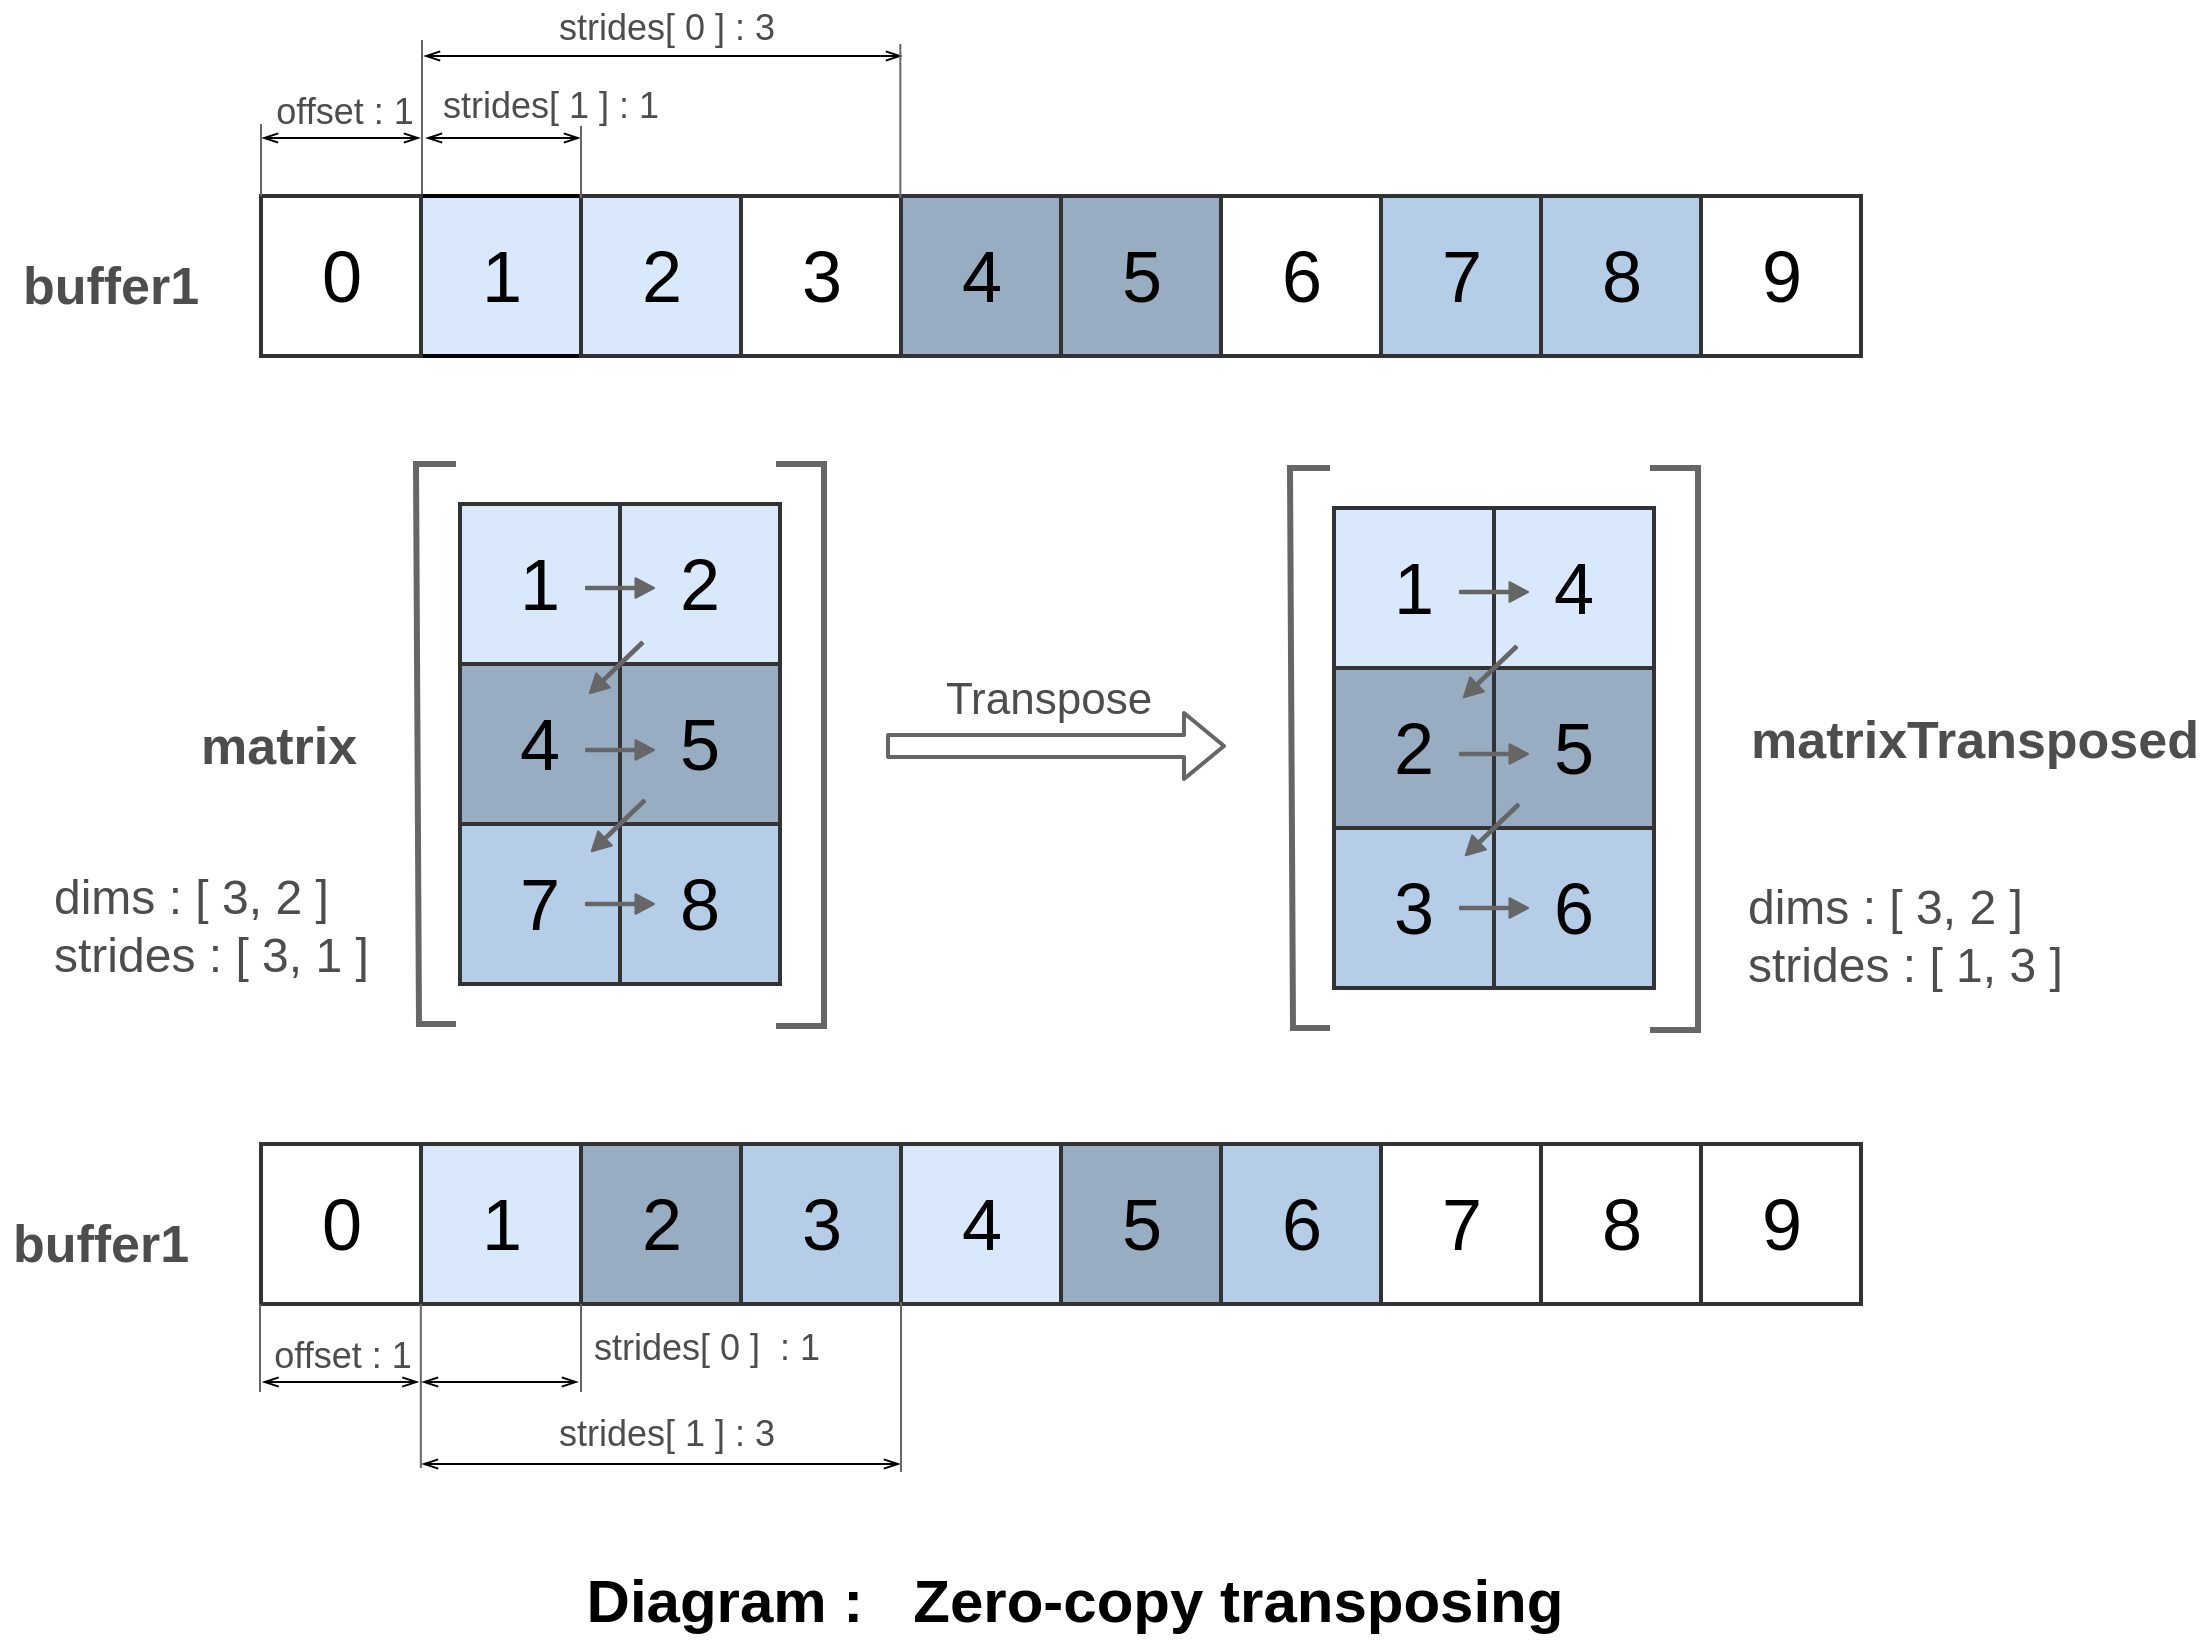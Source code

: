 <mxfile version="12.9.11" type="device" pages="9"><diagram name="ZeroCopyTransposing" id="brjFqHeYQpDOKSrigi9Z"><mxGraphModel dx="1102" dy="572" grid="1" gridSize="1" guides="1" tooltips="1" connect="1" arrows="1" fold="1" page="1" pageScale="1" pageWidth="1400" pageHeight="850" math="0" shadow="0"><root><mxCell id="mjjIMw6PXteYyXm4vTAw-0"/><mxCell id="mjjIMw6PXteYyXm4vTAw-1" parent="mjjIMw6PXteYyXm4vTAw-0"/><mxCell id="4CXz-SsTYjH_qWRWuzM7-0" value="Diagram :&amp;nbsp; &amp;nbsp;Zero-copy transposing" style="text;html=1;align=center;verticalAlign=middle;resizable=0;points=[];autosize=1;fontSize=30;fontColor=#000000;fontStyle=1" parent="mjjIMw6PXteYyXm4vTAw-1" vertex="1"><mxGeometry x="453" y="784" width="498" height="41" as="geometry"/></mxCell><mxCell id="mjjIMw6PXteYyXm4vTAw-2" value="1" style="whiteSpace=wrap;html=1;aspect=fixed;strokeWidth=2;fontSize=36;strokeColor=#000000;fillColor=#DAE8FC;" parent="mjjIMw6PXteYyXm4vTAw-1" vertex="1"><mxGeometry x="375.5" y="103" width="80" height="80" as="geometry"/></mxCell><mxCell id="mjjIMw6PXteYyXm4vTAw-3" value="2" style="whiteSpace=wrap;html=1;aspect=fixed;strokeWidth=2;fontSize=36;fillColor=#DAE8FC;strokeColor=#333333;" parent="mjjIMw6PXteYyXm4vTAw-1" vertex="1"><mxGeometry x="455.5" y="103" width="80" height="80" as="geometry"/></mxCell><mxCell id="mjjIMw6PXteYyXm4vTAw-4" value="3" style="whiteSpace=wrap;html=1;aspect=fixed;strokeWidth=2;fontSize=36;strokeColor=#333333;fillColor=#FFFFFF;" parent="mjjIMw6PXteYyXm4vTAw-1" vertex="1"><mxGeometry x="535.5" y="103" width="80" height="80" as="geometry"/></mxCell><mxCell id="mjjIMw6PXteYyXm4vTAw-5" value="4" style="whiteSpace=wrap;html=1;aspect=fixed;strokeWidth=2;fontSize=36;fillColor=#99ADC2;strokeColor=#333333;" parent="mjjIMw6PXteYyXm4vTAw-1" vertex="1"><mxGeometry x="615.5" y="103" width="80" height="80" as="geometry"/></mxCell><mxCell id="mjjIMw6PXteYyXm4vTAw-6" value="5" style="whiteSpace=wrap;html=1;aspect=fixed;strokeWidth=2;fontSize=36;strokeColor=#333333;fillColor=#99ADC2;gradientColor=none;" parent="mjjIMw6PXteYyXm4vTAw-1" vertex="1"><mxGeometry x="695.5" y="103" width="80" height="80" as="geometry"/></mxCell><mxCell id="mjjIMw6PXteYyXm4vTAw-7" value="6" style="whiteSpace=wrap;html=1;aspect=fixed;strokeWidth=2;fontSize=36;fillColor=#FFFFFF;strokeColor=#333333;" parent="mjjIMw6PXteYyXm4vTAw-1" vertex="1"><mxGeometry x="775.5" y="103" width="80" height="80" as="geometry"/></mxCell><mxCell id="mjjIMw6PXteYyXm4vTAw-8" value="7" style="whiteSpace=wrap;html=1;aspect=fixed;strokeWidth=2;fontSize=36;strokeColor=#333333;fillColor=#B5CDE6;fontColor=#000000;" parent="mjjIMw6PXteYyXm4vTAw-1" vertex="1"><mxGeometry x="855.5" y="103" width="80" height="80" as="geometry"/></mxCell><mxCell id="mjjIMw6PXteYyXm4vTAw-9" value="buffer1" style="text;html=1;align=center;verticalAlign=middle;resizable=0;points=[];autosize=1;fontSize=26;fontColor=#4D4D4D;fontStyle=1" parent="mjjIMw6PXteYyXm4vTAw-1" vertex="1"><mxGeometry x="170.5" y="130" width="99" height="36" as="geometry"/></mxCell><mxCell id="mjjIMw6PXteYyXm4vTAw-11" value="offset : 1" style="text;html=1;align=center;verticalAlign=middle;resizable=0;points=[];autosize=1;fontSize=18;fontColor=#4D4D4D;" parent="mjjIMw6PXteYyXm4vTAw-1" vertex="1"><mxGeometry x="296.5" y="47" width="80" height="27" as="geometry"/></mxCell><mxCell id="mjjIMw6PXteYyXm4vTAw-14" value="strides[ 1 ] : 1" style="text;html=1;align=center;verticalAlign=middle;resizable=0;points=[];autosize=1;fontSize=18;fontColor=#4D4D4D;" parent="mjjIMw6PXteYyXm4vTAw-1" vertex="1"><mxGeometry x="380" y="44" width="119" height="27" as="geometry"/></mxCell><mxCell id="mjjIMw6PXteYyXm4vTAw-15" value="8" style="whiteSpace=wrap;html=1;aspect=fixed;strokeWidth=2;fontSize=36;strokeColor=#333333;fillColor=#B5CDE6;" parent="mjjIMw6PXteYyXm4vTAw-1" vertex="1"><mxGeometry x="935.5" y="103" width="80" height="80" as="geometry"/></mxCell><mxCell id="mjjIMw6PXteYyXm4vTAw-16" value="9" style="whiteSpace=wrap;html=1;aspect=fixed;strokeWidth=2;fontSize=36;strokeColor=#333333;" parent="mjjIMw6PXteYyXm4vTAw-1" vertex="1"><mxGeometry x="1015.5" y="103" width="80" height="80" as="geometry"/></mxCell><mxCell id="mjjIMw6PXteYyXm4vTAw-19" value="strides[ 0 ] : 3" style="text;html=1;align=center;verticalAlign=middle;resizable=0;points=[];autosize=1;fontSize=18;fontColor=#4D4D4D;" parent="mjjIMw6PXteYyXm4vTAw-1" vertex="1"><mxGeometry x="438" y="5" width="119" height="27" as="geometry"/></mxCell><mxCell id="mjjIMw6PXteYyXm4vTAw-20" value="1" style="whiteSpace=wrap;html=1;aspect=fixed;strokeWidth=2;fontSize=36;strokeColor=#333333;fillColor=#DAE8FC;" parent="mjjIMw6PXteYyXm4vTAw-1" vertex="1"><mxGeometry x="375.5" y="577" width="80" height="80" as="geometry"/></mxCell><mxCell id="mjjIMw6PXteYyXm4vTAw-21" value="2" style="whiteSpace=wrap;html=1;aspect=fixed;strokeWidth=2;fontSize=36;fillColor=#99ADC2;strokeColor=#333333;" parent="mjjIMw6PXteYyXm4vTAw-1" vertex="1"><mxGeometry x="455.5" y="577" width="80" height="80" as="geometry"/></mxCell><mxCell id="mjjIMw6PXteYyXm4vTAw-22" value="3" style="whiteSpace=wrap;html=1;aspect=fixed;strokeWidth=2;fontSize=36;strokeColor=#333333;fillColor=#B5CDE6;" parent="mjjIMw6PXteYyXm4vTAw-1" vertex="1"><mxGeometry x="535.5" y="577" width="80" height="80" as="geometry"/></mxCell><mxCell id="mjjIMw6PXteYyXm4vTAw-23" value="4" style="whiteSpace=wrap;html=1;aspect=fixed;strokeWidth=2;fontSize=36;fillColor=#DAE8FC;strokeColor=#333333;" parent="mjjIMw6PXteYyXm4vTAw-1" vertex="1"><mxGeometry x="615.5" y="577" width="80" height="80" as="geometry"/></mxCell><mxCell id="mjjIMw6PXteYyXm4vTAw-24" value="5" style="whiteSpace=wrap;html=1;aspect=fixed;strokeWidth=2;fontSize=36;strokeColor=#333333;fillColor=#99ADC2;gradientColor=none;" parent="mjjIMw6PXteYyXm4vTAw-1" vertex="1"><mxGeometry x="695.5" y="577" width="80" height="80" as="geometry"/></mxCell><mxCell id="mjjIMw6PXteYyXm4vTAw-25" value="6" style="whiteSpace=wrap;html=1;aspect=fixed;strokeWidth=2;fontSize=36;fillColor=#B5CDE6;strokeColor=#333333;" parent="mjjIMw6PXteYyXm4vTAw-1" vertex="1"><mxGeometry x="775.5" y="577" width="80" height="80" as="geometry"/></mxCell><mxCell id="mjjIMw6PXteYyXm4vTAw-26" value="7" style="whiteSpace=wrap;html=1;aspect=fixed;strokeWidth=2;fontSize=36;strokeColor=#333333;fillColor=#FFFFFF;fontColor=#000000;" parent="mjjIMw6PXteYyXm4vTAw-1" vertex="1"><mxGeometry x="855.5" y="577" width="80" height="80" as="geometry"/></mxCell><mxCell id="mjjIMw6PXteYyXm4vTAw-27" value="buffer1" style="text;html=1;align=center;verticalAlign=middle;resizable=0;points=[];autosize=1;fontSize=26;fontColor=#4D4D4D;fontStyle=1" parent="mjjIMw6PXteYyXm4vTAw-1" vertex="1"><mxGeometry x="165" y="609" width="99" height="36" as="geometry"/></mxCell><mxCell id="mjjIMw6PXteYyXm4vTAw-33" value="8" style="whiteSpace=wrap;html=1;aspect=fixed;strokeWidth=2;fontSize=36;strokeColor=#333333;fillColor=#FFFFFF;" parent="mjjIMw6PXteYyXm4vTAw-1" vertex="1"><mxGeometry x="935.5" y="577" width="80" height="80" as="geometry"/></mxCell><mxCell id="mjjIMw6PXteYyXm4vTAw-34" value="9" style="whiteSpace=wrap;html=1;aspect=fixed;strokeWidth=2;fontSize=36;strokeColor=#333333;" parent="mjjIMw6PXteYyXm4vTAw-1" vertex="1"><mxGeometry x="1015.5" y="577" width="80" height="80" as="geometry"/></mxCell><mxCell id="mjjIMw6PXteYyXm4vTAw-39" value="matrix" style="text;html=1;align=center;verticalAlign=middle;resizable=0;points=[];autosize=1;fontSize=26;fontColor=#4D4D4D;fontStyle=1" parent="mjjIMw6PXteYyXm4vTAw-1" vertex="1"><mxGeometry x="260" y="360" width="88" height="36" as="geometry"/></mxCell><mxCell id="mjjIMw6PXteYyXm4vTAw-40" value="matrixTransposed" style="text;html=1;align=center;verticalAlign=middle;resizable=0;points=[];autosize=1;fontSize=26;fontColor=#4D4D4D;fontStyle=1" parent="mjjIMw6PXteYyXm4vTAw-1" vertex="1"><mxGeometry x="1036" y="357" width="232" height="36" as="geometry"/></mxCell><mxCell id="mjjIMw6PXteYyXm4vTAw-41" value="0" style="whiteSpace=wrap;html=1;aspect=fixed;strokeWidth=2;fontSize=36;fillColor=#FFFFFF;strokeColor=#333333;" parent="mjjIMw6PXteYyXm4vTAw-1" vertex="1"><mxGeometry x="295.5" y="103" width="80" height="80" as="geometry"/></mxCell><mxCell id="mjjIMw6PXteYyXm4vTAw-42" value="0" style="whiteSpace=wrap;html=1;aspect=fixed;strokeWidth=2;fontSize=36;fillColor=#FFFFFF;strokeColor=#333333;" parent="mjjIMw6PXteYyXm4vTAw-1" vertex="1"><mxGeometry x="295.5" y="577" width="80" height="80" as="geometry"/></mxCell><mxCell id="mjjIMw6PXteYyXm4vTAw-57" value="" style="shape=flexArrow;endArrow=classic;html=1;strokeColor=#666666;strokeWidth=2;fontSize=29;fontColor=#333333;" parent="mjjIMw6PXteYyXm4vTAw-1" edge="1"><mxGeometry width="50" height="50" relative="1" as="geometry"><mxPoint x="608" y="378" as="sourcePoint"/><mxPoint x="778" y="378" as="targetPoint"/></mxGeometry></mxCell><mxCell id="b6yClRXL2oSQO8NkGz7G-1" value="" style="endArrow=none;html=1;strokeColor=#666666;strokeWidth=1;fontSize=26;fontColor=#333333;exitX=0;exitY=0;exitDx=0;exitDy=0;" parent="mjjIMw6PXteYyXm4vTAw-1" edge="1"><mxGeometry width="50" height="50" relative="1" as="geometry"><mxPoint x="376" y="102" as="sourcePoint"/><mxPoint x="376" y="25" as="targetPoint"/></mxGeometry></mxCell><mxCell id="b6yClRXL2oSQO8NkGz7G-3" value="" style="endArrow=openThin;startArrow=openThin;html=1;strokeColor=#000000;strokeWidth=1;fontSize=26;fontColor=#333333;startFill=0;endFill=0;" parent="mjjIMw6PXteYyXm4vTAw-1" edge="1"><mxGeometry width="50" height="50" relative="1" as="geometry"><mxPoint x="296" y="74" as="sourcePoint"/><mxPoint x="375" y="74" as="targetPoint"/></mxGeometry></mxCell><mxCell id="b6yClRXL2oSQO8NkGz7G-5" value="" style="endArrow=openThin;startArrow=openThin;html=1;strokeColor=#000000;strokeWidth=1;fontSize=26;fontColor=#333333;startFill=0;endFill=0;" parent="mjjIMw6PXteYyXm4vTAw-1" edge="1"><mxGeometry width="50" height="50" relative="1" as="geometry"><mxPoint x="378" y="74" as="sourcePoint"/><mxPoint x="455" y="74" as="targetPoint"/></mxGeometry></mxCell><mxCell id="b6yClRXL2oSQO8NkGz7G-8" value="" style="endArrow=openThin;startArrow=openThin;html=1;strokeColor=#000000;strokeWidth=1;fontSize=26;fontColor=#333333;startFill=0;endFill=0;" parent="mjjIMw6PXteYyXm4vTAw-1" edge="1"><mxGeometry width="50" height="50" relative="1" as="geometry"><mxPoint x="377" y="33" as="sourcePoint"/><mxPoint x="616" y="33" as="targetPoint"/></mxGeometry></mxCell><mxCell id="b6yClRXL2oSQO8NkGz7G-9" value="offset : 1" style="text;html=1;align=center;verticalAlign=middle;resizable=0;points=[];autosize=1;fontSize=18;fontColor=#4D4D4D;" parent="mjjIMw6PXteYyXm4vTAw-1" vertex="1"><mxGeometry x="295.75" y="669" width="80" height="27" as="geometry"/></mxCell><mxCell id="b6yClRXL2oSQO8NkGz7G-10" value="strides[ 0 ]&amp;nbsp; : 1" style="text;html=1;align=center;verticalAlign=middle;resizable=0;points=[];autosize=1;fontSize=18;fontColor=#4D4D4D;" parent="mjjIMw6PXteYyXm4vTAw-1" vertex="1"><mxGeometry x="455.5" y="665" width="124" height="27" as="geometry"/></mxCell><mxCell id="b6yClRXL2oSQO8NkGz7G-11" value="strides[ 1 ] : 3" style="text;html=1;align=center;verticalAlign=middle;resizable=0;points=[];autosize=1;fontSize=18;fontColor=#4D4D4D;" parent="mjjIMw6PXteYyXm4vTAw-1" vertex="1"><mxGeometry x="438" y="708" width="119" height="27" as="geometry"/></mxCell><mxCell id="b6yClRXL2oSQO8NkGz7G-12" value="" style="endArrow=none;html=1;strokeColor=#666666;strokeWidth=1;fontSize=26;fontColor=#333333;" parent="mjjIMw6PXteYyXm4vTAw-1" edge="1"><mxGeometry width="50" height="50" relative="1" as="geometry"><mxPoint x="295" y="701" as="sourcePoint"/><mxPoint x="295" y="657" as="targetPoint"/></mxGeometry></mxCell><mxCell id="b6yClRXL2oSQO8NkGz7G-13" value="" style="endArrow=none;html=1;strokeColor=#666666;strokeWidth=1;fontSize=26;fontColor=#333333;" parent="mjjIMw6PXteYyXm4vTAw-1" edge="1"><mxGeometry width="50" height="50" relative="1" as="geometry"><mxPoint x="375.42" y="739" as="sourcePoint"/><mxPoint x="375.42" y="657" as="targetPoint"/></mxGeometry></mxCell><mxCell id="b6yClRXL2oSQO8NkGz7G-14" value="" style="endArrow=openThin;startArrow=openThin;html=1;strokeColor=#000000;strokeWidth=1;fontSize=26;fontColor=#333333;startFill=0;endFill=0;" parent="mjjIMw6PXteYyXm4vTAw-1" edge="1"><mxGeometry width="50" height="50" relative="1" as="geometry"><mxPoint x="296.25" y="696" as="sourcePoint"/><mxPoint x="374.25" y="696" as="targetPoint"/></mxGeometry></mxCell><mxCell id="b6yClRXL2oSQO8NkGz7G-15" value="" style="endArrow=openThin;startArrow=openThin;html=1;strokeColor=#000000;strokeWidth=1;fontSize=26;fontColor=#333333;startFill=0;endFill=0;" parent="mjjIMw6PXteYyXm4vTAw-1" edge="1"><mxGeometry width="50" height="50" relative="1" as="geometry"><mxPoint x="376" y="696" as="sourcePoint"/><mxPoint x="454" y="696" as="targetPoint"/></mxGeometry></mxCell><mxCell id="b6yClRXL2oSQO8NkGz7G-17" value="" style="endArrow=none;html=1;strokeColor=#666666;strokeWidth=1;fontSize=26;fontColor=#333333;" parent="mjjIMw6PXteYyXm4vTAw-1" edge="1"><mxGeometry width="50" height="50" relative="1" as="geometry"><mxPoint x="455.5" y="701" as="sourcePoint"/><mxPoint x="455.5" y="657" as="targetPoint"/></mxGeometry></mxCell><mxCell id="b6yClRXL2oSQO8NkGz7G-18" value="" style="endArrow=openThin;startArrow=openThin;html=1;strokeColor=#000000;strokeWidth=1;fontSize=26;fontColor=#333333;startFill=0;endFill=0;" parent="mjjIMw6PXteYyXm4vTAw-1" edge="1"><mxGeometry width="50" height="50" relative="1" as="geometry"><mxPoint x="376" y="737" as="sourcePoint"/><mxPoint x="615" y="737" as="targetPoint"/></mxGeometry></mxCell><mxCell id="b6yClRXL2oSQO8NkGz7G-19" value="Transpose" style="text;html=1;align=center;verticalAlign=middle;resizable=0;points=[];autosize=1;fontSize=22;fontColor=#4D4D4D;" parent="mjjIMw6PXteYyXm4vTAw-1" vertex="1"><mxGeometry x="632" y="339" width="113" height="31" as="geometry"/></mxCell><mxCell id="X0NsuI-J3AYnw7qVYtDs-0" value="" style="endArrow=none;html=1;strokeColor=#666666;strokeWidth=1;fontSize=26;fontColor=#333333;exitX=0;exitY=0;exitDx=0;exitDy=0;" parent="mjjIMw6PXteYyXm4vTAw-1" edge="1"><mxGeometry width="50" height="50" relative="1" as="geometry"><mxPoint x="615.17" y="104" as="sourcePoint"/><mxPoint x="615.17" y="27" as="targetPoint"/></mxGeometry></mxCell><mxCell id="X0NsuI-J3AYnw7qVYtDs-1" value="" style="endArrow=none;html=1;strokeColor=#666666;strokeWidth=1;fontSize=26;fontColor=#333333;exitX=0;exitY=0;exitDx=0;exitDy=0;" parent="mjjIMw6PXteYyXm4vTAw-1" edge="1"><mxGeometry width="50" height="50" relative="1" as="geometry"><mxPoint x="295.5" y="103" as="sourcePoint"/><mxPoint x="295.5" y="67" as="targetPoint"/></mxGeometry></mxCell><mxCell id="y30s6LAuhufwBVJsPr5g-0" value="1" style="whiteSpace=wrap;html=1;aspect=fixed;strokeWidth=2;fontSize=36;strokeColor=#333333;fillColor=#DAE8FC;" parent="mjjIMw6PXteYyXm4vTAw-1" vertex="1"><mxGeometry x="395" y="257" width="80" height="80" as="geometry"/></mxCell><mxCell id="y30s6LAuhufwBVJsPr5g-1" value="2" style="whiteSpace=wrap;html=1;aspect=fixed;strokeWidth=2;fontSize=36;strokeColor=#333333;fillColor=#DAE8FC;" parent="mjjIMw6PXteYyXm4vTAw-1" vertex="1"><mxGeometry x="475" y="257" width="80" height="80" as="geometry"/></mxCell><mxCell id="y30s6LAuhufwBVJsPr5g-2" value="4" style="whiteSpace=wrap;html=1;aspect=fixed;strokeWidth=2;fontSize=36;strokeColor=#333333;fillColor=#99ADC2;gradientColor=none;fontColor=#000000;" parent="mjjIMw6PXteYyXm4vTAw-1" vertex="1"><mxGeometry x="395" y="337" width="80" height="80" as="geometry"/></mxCell><mxCell id="y30s6LAuhufwBVJsPr5g-3" value="5" style="whiteSpace=wrap;html=1;aspect=fixed;strokeWidth=2;fontSize=36;strokeColor=#333333;fillColor=#99ADC2;fontColor=#000000;" parent="mjjIMw6PXteYyXm4vTAw-1" vertex="1"><mxGeometry x="475" y="337" width="80" height="80" as="geometry"/></mxCell><mxCell id="y30s6LAuhufwBVJsPr5g-4" value="" style="endArrow=none;html=1;fontSize=40;strokeWidth=3;rounded=0;strokeColor=#666666;" parent="mjjIMw6PXteYyXm4vTAw-1" edge="1"><mxGeometry width="50" height="50" relative="1" as="geometry"><mxPoint x="393" y="517" as="sourcePoint"/><mxPoint x="393" y="237" as="targetPoint"/><Array as="points"><mxPoint x="374.5" y="517"/><mxPoint x="373" y="237"/></Array></mxGeometry></mxCell><mxCell id="y30s6LAuhufwBVJsPr5g-5" value="" style="endArrow=none;html=1;fontSize=40;strokeWidth=3;rounded=0;strokeColor=#666666;" parent="mjjIMw6PXteYyXm4vTAw-1" edge="1"><mxGeometry width="50" height="50" relative="1" as="geometry"><mxPoint x="553" y="237" as="sourcePoint"/><mxPoint x="553" y="518" as="targetPoint"/><Array as="points"><mxPoint x="577" y="237"/><mxPoint x="577" y="518"/></Array></mxGeometry></mxCell><mxCell id="y30s6LAuhufwBVJsPr5g-6" value="7" style="whiteSpace=wrap;html=1;aspect=fixed;strokeWidth=2;fontSize=36;strokeColor=#333333;fillColor=#B5CDE6;gradientColor=none;fontColor=#000000;" parent="mjjIMw6PXteYyXm4vTAw-1" vertex="1"><mxGeometry x="395" y="417" width="80" height="80" as="geometry"/></mxCell><mxCell id="y30s6LAuhufwBVJsPr5g-7" value="8" style="whiteSpace=wrap;html=1;aspect=fixed;strokeWidth=2;fontSize=36;strokeColor=#333333;fillColor=#B5CDE6;fontColor=#000000;" parent="mjjIMw6PXteYyXm4vTAw-1" vertex="1"><mxGeometry x="475" y="417" width="80" height="80" as="geometry"/></mxCell><mxCell id="y30s6LAuhufwBVJsPr5g-8" value="" style="shape=flexArrow;endArrow=classic;html=1;width=1.355;endSize=2.753;endWidth=7.461;fillColor=#666666;strokeColor=#666666;" parent="mjjIMw6PXteYyXm4vTAw-1" edge="1"><mxGeometry width="50" height="50" relative="1" as="geometry"><mxPoint x="457.5" y="380" as="sourcePoint"/><mxPoint x="492.5" y="380" as="targetPoint"/></mxGeometry></mxCell><mxCell id="y30s6LAuhufwBVJsPr5g-9" value="" style="shape=flexArrow;endArrow=classic;html=1;width=1.355;endSize=2.753;endWidth=7.461;fillColor=#666666;strokeColor=#666666;" parent="mjjIMw6PXteYyXm4vTAw-1" edge="1"><mxGeometry width="50" height="50" relative="1" as="geometry"><mxPoint x="457.5" y="299" as="sourcePoint"/><mxPoint x="492.5" y="299" as="targetPoint"/></mxGeometry></mxCell><mxCell id="y30s6LAuhufwBVJsPr5g-10" value="" style="shape=flexArrow;endArrow=classic;html=1;width=1.355;endSize=2.753;endWidth=7.461;fillColor=#666666;strokeColor=#666666;" parent="mjjIMw6PXteYyXm4vTAw-1" edge="1"><mxGeometry width="50" height="50" relative="1" as="geometry"><mxPoint x="457.5" y="457" as="sourcePoint"/><mxPoint x="492.5" y="457" as="targetPoint"/></mxGeometry></mxCell><mxCell id="y30s6LAuhufwBVJsPr5g-11" value="" style="shape=flexArrow;endArrow=classic;html=1;width=1.355;endSize=2.753;endWidth=7.461;fillColor=#666666;strokeColor=#666666;" parent="mjjIMw6PXteYyXm4vTAw-1" edge="1"><mxGeometry width="50" height="50" relative="1" as="geometry"><mxPoint x="486.5" y="326" as="sourcePoint"/><mxPoint x="459.5" y="352" as="targetPoint"/></mxGeometry></mxCell><mxCell id="y30s6LAuhufwBVJsPr5g-12" value="" style="shape=flexArrow;endArrow=classic;html=1;width=1.355;endSize=2.753;endWidth=7.461;fillColor=#666666;strokeColor=#666666;" parent="mjjIMw6PXteYyXm4vTAw-1" edge="1"><mxGeometry width="50" height="50" relative="1" as="geometry"><mxPoint x="487.5" y="405" as="sourcePoint"/><mxPoint x="460.5" y="431" as="targetPoint"/></mxGeometry></mxCell><mxCell id="y30s6LAuhufwBVJsPr5g-13" value="dims : [ 3, 2 ]&lt;br style=&quot;font-size: 24px&quot;&gt;&lt;div style=&quot;font-size: 24px&quot;&gt;&lt;span style=&quot;font-size: 24px&quot;&gt;strides : [ 3, 1 ]&lt;/span&gt;&lt;/div&gt;" style="text;html=1;align=left;verticalAlign=middle;resizable=0;points=[];autosize=1;fontSize=24;fontColor=#4d4d4d;" parent="mjjIMw6PXteYyXm4vTAw-1" vertex="1"><mxGeometry x="190" y="436" width="170" height="63" as="geometry"/></mxCell><mxCell id="y30s6LAuhufwBVJsPr5g-16" value="dims : [ 3, 2 ]&lt;br style=&quot;font-size: 24px&quot;&gt;&lt;div style=&quot;font-size: 24px&quot;&gt;&lt;span style=&quot;font-size: 24px&quot;&gt;strides : [ 1, 3 ]&lt;/span&gt;&lt;/div&gt;" style="text;html=1;align=left;verticalAlign=middle;resizable=0;points=[];autosize=1;fontSize=24;fontColor=#4d4d4d;" parent="mjjIMw6PXteYyXm4vTAw-1" vertex="1"><mxGeometry x="1037" y="441" width="170" height="63" as="geometry"/></mxCell><mxCell id="y30s6LAuhufwBVJsPr5g-17" value="" style="endArrow=none;html=1;strokeColor=#666666;strokeWidth=1;fontSize=26;fontColor=#333333;" parent="mjjIMw6PXteYyXm4vTAw-1" edge="1"><mxGeometry width="50" height="50" relative="1" as="geometry"><mxPoint x="615.5" y="741" as="sourcePoint"/><mxPoint x="615.5" y="656" as="targetPoint"/></mxGeometry></mxCell><mxCell id="y30s6LAuhufwBVJsPr5g-18" value="" style="endArrow=none;html=1;strokeColor=#666666;strokeWidth=1;fontSize=26;fontColor=#333333;exitX=0;exitY=0;exitDx=0;exitDy=0;" parent="mjjIMw6PXteYyXm4vTAw-1" edge="1"><mxGeometry width="50" height="50" relative="1" as="geometry"><mxPoint x="455.5" y="104" as="sourcePoint"/><mxPoint x="455.5" y="68" as="targetPoint"/></mxGeometry></mxCell><mxCell id="PG_4RvjvL91l4o4cKFw_-0" value="1" style="whiteSpace=wrap;html=1;aspect=fixed;strokeWidth=2;fontSize=36;strokeColor=#333333;fillColor=#DAE8FC;" parent="mjjIMw6PXteYyXm4vTAw-1" vertex="1"><mxGeometry x="832" y="259" width="80" height="80" as="geometry"/></mxCell><mxCell id="PG_4RvjvL91l4o4cKFw_-1" value="4" style="whiteSpace=wrap;html=1;aspect=fixed;strokeWidth=2;fontSize=36;strokeColor=#333333;fillColor=#DAE8FC;" parent="mjjIMw6PXteYyXm4vTAw-1" vertex="1"><mxGeometry x="912" y="259" width="80" height="80" as="geometry"/></mxCell><mxCell id="PG_4RvjvL91l4o4cKFw_-2" value="2" style="whiteSpace=wrap;html=1;aspect=fixed;strokeWidth=2;fontSize=36;strokeColor=#333333;fillColor=#99ADC2;gradientColor=none;fontColor=#000000;" parent="mjjIMw6PXteYyXm4vTAw-1" vertex="1"><mxGeometry x="832" y="339" width="80" height="80" as="geometry"/></mxCell><mxCell id="PG_4RvjvL91l4o4cKFw_-3" value="5" style="whiteSpace=wrap;html=1;aspect=fixed;strokeWidth=2;fontSize=36;strokeColor=#333333;fillColor=#99ADC2;fontColor=#000000;" parent="mjjIMw6PXteYyXm4vTAw-1" vertex="1"><mxGeometry x="912" y="339" width="80" height="80" as="geometry"/></mxCell><mxCell id="PG_4RvjvL91l4o4cKFw_-4" value="" style="endArrow=none;html=1;fontSize=40;strokeWidth=3;rounded=0;strokeColor=#666666;" parent="mjjIMw6PXteYyXm4vTAw-1" edge="1"><mxGeometry width="50" height="50" relative="1" as="geometry"><mxPoint x="830" y="519" as="sourcePoint"/><mxPoint x="830" y="239" as="targetPoint"/><Array as="points"><mxPoint x="811.5" y="519"/><mxPoint x="810" y="239"/></Array></mxGeometry></mxCell><mxCell id="PG_4RvjvL91l4o4cKFw_-5" value="" style="endArrow=none;html=1;fontSize=40;strokeWidth=3;rounded=0;strokeColor=#666666;" parent="mjjIMw6PXteYyXm4vTAw-1" edge="1"><mxGeometry width="50" height="50" relative="1" as="geometry"><mxPoint x="990" y="239" as="sourcePoint"/><mxPoint x="990" y="520" as="targetPoint"/><Array as="points"><mxPoint x="1014" y="239"/><mxPoint x="1014" y="520"/></Array></mxGeometry></mxCell><mxCell id="PG_4RvjvL91l4o4cKFw_-6" value="3" style="whiteSpace=wrap;html=1;aspect=fixed;strokeWidth=2;fontSize=36;strokeColor=#333333;fillColor=#B5CDE6;gradientColor=none;fontColor=#000000;" parent="mjjIMw6PXteYyXm4vTAw-1" vertex="1"><mxGeometry x="832" y="419" width="80" height="80" as="geometry"/></mxCell><mxCell id="PG_4RvjvL91l4o4cKFw_-7" value="6" style="whiteSpace=wrap;html=1;aspect=fixed;strokeWidth=2;fontSize=36;strokeColor=#333333;fillColor=#B5CDE6;fontColor=#000000;" parent="mjjIMw6PXteYyXm4vTAw-1" vertex="1"><mxGeometry x="912" y="419" width="80" height="80" as="geometry"/></mxCell><mxCell id="PG_4RvjvL91l4o4cKFw_-8" value="" style="shape=flexArrow;endArrow=classic;html=1;width=1.355;endSize=2.753;endWidth=7.461;fillColor=#666666;strokeColor=#666666;" parent="mjjIMw6PXteYyXm4vTAw-1" edge="1"><mxGeometry width="50" height="50" relative="1" as="geometry"><mxPoint x="894.5" y="382" as="sourcePoint"/><mxPoint x="929.5" y="382" as="targetPoint"/></mxGeometry></mxCell><mxCell id="PG_4RvjvL91l4o4cKFw_-9" value="" style="shape=flexArrow;endArrow=classic;html=1;width=1.355;endSize=2.753;endWidth=7.461;fillColor=#666666;strokeColor=#666666;" parent="mjjIMw6PXteYyXm4vTAw-1" edge="1"><mxGeometry width="50" height="50" relative="1" as="geometry"><mxPoint x="894.5" y="301" as="sourcePoint"/><mxPoint x="929.5" y="301" as="targetPoint"/></mxGeometry></mxCell><mxCell id="PG_4RvjvL91l4o4cKFw_-10" value="" style="shape=flexArrow;endArrow=classic;html=1;width=1.355;endSize=2.753;endWidth=7.461;fillColor=#666666;strokeColor=#666666;" parent="mjjIMw6PXteYyXm4vTAw-1" edge="1"><mxGeometry width="50" height="50" relative="1" as="geometry"><mxPoint x="894.5" y="459" as="sourcePoint"/><mxPoint x="929.5" y="459" as="targetPoint"/></mxGeometry></mxCell><mxCell id="PG_4RvjvL91l4o4cKFw_-11" value="" style="shape=flexArrow;endArrow=classic;html=1;width=1.355;endSize=2.753;endWidth=7.461;fillColor=#666666;strokeColor=#666666;" parent="mjjIMw6PXteYyXm4vTAw-1" edge="1"><mxGeometry width="50" height="50" relative="1" as="geometry"><mxPoint x="923.5" y="328" as="sourcePoint"/><mxPoint x="896.5" y="354" as="targetPoint"/></mxGeometry></mxCell><mxCell id="PG_4RvjvL91l4o4cKFw_-12" value="" style="shape=flexArrow;endArrow=classic;html=1;width=1.355;endSize=2.753;endWidth=7.461;fillColor=#666666;strokeColor=#666666;" parent="mjjIMw6PXteYyXm4vTAw-1" edge="1"><mxGeometry width="50" height="50" relative="1" as="geometry"><mxPoint x="924.5" y="407" as="sourcePoint"/><mxPoint x="897.5" y="433" as="targetPoint"/></mxGeometry></mxCell></root></mxGraphModel></diagram><diagram name="ZeroCopyTransposingSquare" id="0hvTcdXdAIvSGYI-r0QK"><mxGraphModel dx="2204" dy="1144" grid="1" gridSize="10" guides="1" tooltips="1" connect="1" arrows="1" fold="1" page="1" pageScale="1" pageWidth="1400" pageHeight="850" math="0" shadow="0"><root><mxCell id="IExLsccox2tPJp7vcBCl-0"/><mxCell id="IExLsccox2tPJp7vcBCl-1" parent="IExLsccox2tPJp7vcBCl-0"/><mxCell id="IExLsccox2tPJp7vcBCl-2" value="Diagram :&amp;nbsp; &amp;nbsp;Zero-copy transposing" style="text;html=1;align=center;verticalAlign=middle;resizable=0;points=[];autosize=1;fontSize=30;fontColor=#000000;fontStyle=1" vertex="1" parent="IExLsccox2tPJp7vcBCl-1"><mxGeometry x="381" y="789" width="498" height="41" as="geometry"/></mxCell><mxCell id="rPbblnsYHExDd92zTe8y-1" value="" style="group" vertex="1" connectable="0" parent="IExLsccox2tPJp7vcBCl-1"><mxGeometry x="93" y="10" width="1215" height="736" as="geometry"/></mxCell><mxCell id="IExLsccox2tPJp7vcBCl-3" value="1" style="whiteSpace=wrap;html=1;aspect=fixed;strokeWidth=2;fontSize=36;strokeColor=#000000;fillColor=#DAE8FC;" vertex="1" parent="rPbblnsYHExDd92zTe8y-1"><mxGeometry x="210.5" y="98" width="80" height="80" as="geometry"/></mxCell><mxCell id="IExLsccox2tPJp7vcBCl-4" value="2" style="whiteSpace=wrap;html=1;aspect=fixed;strokeWidth=2;fontSize=36;fillColor=#DAE8FC;strokeColor=#333333;" vertex="1" parent="rPbblnsYHExDd92zTe8y-1"><mxGeometry x="290.5" y="98" width="80" height="80" as="geometry"/></mxCell><mxCell id="IExLsccox2tPJp7vcBCl-5" value="3" style="whiteSpace=wrap;html=1;aspect=fixed;strokeWidth=2;fontSize=36;strokeColor=#333333;fillColor=#DAE8FC;" vertex="1" parent="rPbblnsYHExDd92zTe8y-1"><mxGeometry x="370.5" y="98" width="80" height="80" as="geometry"/></mxCell><mxCell id="IExLsccox2tPJp7vcBCl-6" value="4" style="whiteSpace=wrap;html=1;aspect=fixed;strokeWidth=2;fontSize=36;fillColor=#99ADC2;strokeColor=#333333;" vertex="1" parent="rPbblnsYHExDd92zTe8y-1"><mxGeometry x="450.5" y="98" width="80" height="80" as="geometry"/></mxCell><mxCell id="IExLsccox2tPJp7vcBCl-7" value="5" style="whiteSpace=wrap;html=1;aspect=fixed;strokeWidth=2;fontSize=36;strokeColor=#333333;fillColor=#99ADC2;gradientColor=none;" vertex="1" parent="rPbblnsYHExDd92zTe8y-1"><mxGeometry x="530.5" y="98" width="80" height="80" as="geometry"/></mxCell><mxCell id="IExLsccox2tPJp7vcBCl-8" value="6" style="whiteSpace=wrap;html=1;aspect=fixed;strokeWidth=2;fontSize=36;fillColor=#99ADC2;strokeColor=#333333;" vertex="1" parent="rPbblnsYHExDd92zTe8y-1"><mxGeometry x="610.5" y="98" width="80" height="80" as="geometry"/></mxCell><mxCell id="IExLsccox2tPJp7vcBCl-9" value="7" style="whiteSpace=wrap;html=1;aspect=fixed;strokeWidth=2;fontSize=36;strokeColor=#333333;fillColor=#B5CDE6;fontColor=#000000;" vertex="1" parent="rPbblnsYHExDd92zTe8y-1"><mxGeometry x="690.5" y="98" width="80" height="80" as="geometry"/></mxCell><mxCell id="IExLsccox2tPJp7vcBCl-10" value="buffer1" style="text;html=1;align=center;verticalAlign=middle;resizable=0;points=[];autosize=1;fontSize=26;fontColor=#4D4D4D;fontStyle=1" vertex="1" parent="rPbblnsYHExDd92zTe8y-1"><mxGeometry x="5.5" y="125" width="99" height="36" as="geometry"/></mxCell><mxCell id="IExLsccox2tPJp7vcBCl-11" value="offset : 1" style="text;html=1;align=center;verticalAlign=middle;resizable=0;points=[];autosize=1;fontSize=18;fontColor=#4D4D4D;" vertex="1" parent="rPbblnsYHExDd92zTe8y-1"><mxGeometry x="131.5" y="42" width="80" height="27" as="geometry"/></mxCell><mxCell id="IExLsccox2tPJp7vcBCl-12" value="strides[ 1 ] : 1" style="text;html=1;align=center;verticalAlign=middle;resizable=0;points=[];autosize=1;fontSize=18;fontColor=#4D4D4D;" vertex="1" parent="rPbblnsYHExDd92zTe8y-1"><mxGeometry x="215" y="39" width="119" height="27" as="geometry"/></mxCell><mxCell id="IExLsccox2tPJp7vcBCl-13" value="8" style="whiteSpace=wrap;html=1;aspect=fixed;strokeWidth=2;fontSize=36;strokeColor=#333333;fillColor=#B5CDE6;" vertex="1" parent="rPbblnsYHExDd92zTe8y-1"><mxGeometry x="770.5" y="98" width="80" height="80" as="geometry"/></mxCell><mxCell id="IExLsccox2tPJp7vcBCl-14" value="9" style="whiteSpace=wrap;html=1;aspect=fixed;strokeWidth=2;fontSize=36;strokeColor=#333333;fillColor=#B5CDE6;" vertex="1" parent="rPbblnsYHExDd92zTe8y-1"><mxGeometry x="850.5" y="98" width="80" height="80" as="geometry"/></mxCell><mxCell id="IExLsccox2tPJp7vcBCl-15" value="strides[ 0 ] : 3" style="text;html=1;align=center;verticalAlign=middle;resizable=0;points=[];autosize=1;fontSize=18;fontColor=#4D4D4D;" vertex="1" parent="rPbblnsYHExDd92zTe8y-1"><mxGeometry x="273" width="119" height="27" as="geometry"/></mxCell><mxCell id="IExLsccox2tPJp7vcBCl-16" value="1" style="whiteSpace=wrap;html=1;aspect=fixed;strokeWidth=2;fontSize=36;strokeColor=#333333;fillColor=#DAE8FC;" vertex="1" parent="rPbblnsYHExDd92zTe8y-1"><mxGeometry x="210.5" y="572" width="80" height="80" as="geometry"/></mxCell><mxCell id="IExLsccox2tPJp7vcBCl-17" value="2" style="whiteSpace=wrap;html=1;aspect=fixed;strokeWidth=2;fontSize=36;fillColor=#DAE8FC;strokeColor=#333333;" vertex="1" parent="rPbblnsYHExDd92zTe8y-1"><mxGeometry x="290.5" y="572" width="80" height="80" as="geometry"/></mxCell><mxCell id="IExLsccox2tPJp7vcBCl-18" value="3" style="whiteSpace=wrap;html=1;aspect=fixed;strokeWidth=2;fontSize=36;strokeColor=#333333;fillColor=#DAE8FC;" vertex="1" parent="rPbblnsYHExDd92zTe8y-1"><mxGeometry x="370.5" y="572" width="80" height="80" as="geometry"/></mxCell><mxCell id="IExLsccox2tPJp7vcBCl-19" value="4" style="whiteSpace=wrap;html=1;aspect=fixed;strokeWidth=2;fontSize=36;fillColor=#99ADC2;strokeColor=#333333;" vertex="1" parent="rPbblnsYHExDd92zTe8y-1"><mxGeometry x="450.5" y="572" width="80" height="80" as="geometry"/></mxCell><mxCell id="IExLsccox2tPJp7vcBCl-20" value="5" style="whiteSpace=wrap;html=1;aspect=fixed;strokeWidth=2;fontSize=36;strokeColor=#333333;fillColor=#99ADC2;gradientColor=none;" vertex="1" parent="rPbblnsYHExDd92zTe8y-1"><mxGeometry x="530.5" y="572" width="80" height="80" as="geometry"/></mxCell><mxCell id="IExLsccox2tPJp7vcBCl-21" value="6" style="whiteSpace=wrap;html=1;aspect=fixed;strokeWidth=2;fontSize=36;fillColor=#99ADC2;strokeColor=#333333;" vertex="1" parent="rPbblnsYHExDd92zTe8y-1"><mxGeometry x="610.5" y="572" width="80" height="80" as="geometry"/></mxCell><mxCell id="IExLsccox2tPJp7vcBCl-22" value="7" style="whiteSpace=wrap;html=1;aspect=fixed;strokeWidth=2;fontSize=36;strokeColor=#333333;fillColor=#B5CDE6;fontColor=#000000;" vertex="1" parent="rPbblnsYHExDd92zTe8y-1"><mxGeometry x="690.5" y="572" width="80" height="80" as="geometry"/></mxCell><mxCell id="IExLsccox2tPJp7vcBCl-23" value="buffer1" style="text;html=1;align=center;verticalAlign=middle;resizable=0;points=[];autosize=1;fontSize=26;fontColor=#4D4D4D;fontStyle=1" vertex="1" parent="rPbblnsYHExDd92zTe8y-1"><mxGeometry y="604" width="99" height="36" as="geometry"/></mxCell><mxCell id="IExLsccox2tPJp7vcBCl-24" value="8" style="whiteSpace=wrap;html=1;aspect=fixed;strokeWidth=2;fontSize=36;strokeColor=#333333;fillColor=#B5CDE6;" vertex="1" parent="rPbblnsYHExDd92zTe8y-1"><mxGeometry x="770.5" y="572" width="80" height="80" as="geometry"/></mxCell><mxCell id="IExLsccox2tPJp7vcBCl-25" value="9" style="whiteSpace=wrap;html=1;aspect=fixed;strokeWidth=2;fontSize=36;strokeColor=#333333;fillColor=#B5CDE6;" vertex="1" parent="rPbblnsYHExDd92zTe8y-1"><mxGeometry x="850.5" y="572" width="80" height="80" as="geometry"/></mxCell><mxCell id="IExLsccox2tPJp7vcBCl-26" value="matrix" style="text;html=1;align=center;verticalAlign=middle;resizable=0;points=[];autosize=1;fontSize=26;fontColor=#4D4D4D;fontStyle=1" vertex="1" parent="rPbblnsYHExDd92zTe8y-1"><mxGeometry x="95" y="355" width="88" height="36" as="geometry"/></mxCell><mxCell id="IExLsccox2tPJp7vcBCl-27" value="matrixTransposed" style="text;html=1;align=center;verticalAlign=middle;resizable=0;points=[];autosize=1;fontSize=26;fontColor=#4D4D4D;fontStyle=1" vertex="1" parent="rPbblnsYHExDd92zTe8y-1"><mxGeometry x="983" y="352" width="232" height="36" as="geometry"/></mxCell><mxCell id="IExLsccox2tPJp7vcBCl-28" value="0" style="whiteSpace=wrap;html=1;aspect=fixed;strokeWidth=2;fontSize=36;fillColor=#FFFFFF;strokeColor=#333333;" vertex="1" parent="rPbblnsYHExDd92zTe8y-1"><mxGeometry x="130.5" y="98" width="80" height="80" as="geometry"/></mxCell><mxCell id="IExLsccox2tPJp7vcBCl-29" value="0" style="whiteSpace=wrap;html=1;aspect=fixed;strokeWidth=2;fontSize=36;fillColor=#FFFFFF;strokeColor=#333333;" vertex="1" parent="rPbblnsYHExDd92zTe8y-1"><mxGeometry x="130.5" y="572" width="80" height="80" as="geometry"/></mxCell><mxCell id="IExLsccox2tPJp7vcBCl-30" value="" style="shape=flexArrow;endArrow=classic;html=1;strokeColor=#666666;strokeWidth=2;fontSize=29;fontColor=#333333;" edge="1" parent="rPbblnsYHExDd92zTe8y-1"><mxGeometry width="50" height="50" relative="1" as="geometry"><mxPoint x="505" y="373" as="sourcePoint"/><mxPoint x="675" y="373" as="targetPoint"/></mxGeometry></mxCell><mxCell id="IExLsccox2tPJp7vcBCl-31" value="" style="endArrow=none;html=1;strokeColor=#666666;strokeWidth=1;fontSize=26;fontColor=#333333;exitX=0;exitY=0;exitDx=0;exitDy=0;" edge="1" parent="rPbblnsYHExDd92zTe8y-1"><mxGeometry width="50" height="50" relative="1" as="geometry"><mxPoint x="211" y="97" as="sourcePoint"/><mxPoint x="211" y="20" as="targetPoint"/></mxGeometry></mxCell><mxCell id="IExLsccox2tPJp7vcBCl-32" value="" style="endArrow=openThin;startArrow=openThin;html=1;strokeColor=#000000;strokeWidth=1;fontSize=26;fontColor=#333333;startFill=0;endFill=0;" edge="1" parent="rPbblnsYHExDd92zTe8y-1"><mxGeometry width="50" height="50" relative="1" as="geometry"><mxPoint x="131" y="69" as="sourcePoint"/><mxPoint x="210" y="69" as="targetPoint"/></mxGeometry></mxCell><mxCell id="IExLsccox2tPJp7vcBCl-33" value="" style="endArrow=openThin;startArrow=openThin;html=1;strokeColor=#000000;strokeWidth=1;fontSize=26;fontColor=#333333;startFill=0;endFill=0;" edge="1" parent="rPbblnsYHExDd92zTe8y-1"><mxGeometry width="50" height="50" relative="1" as="geometry"><mxPoint x="213" y="69" as="sourcePoint"/><mxPoint x="290" y="69" as="targetPoint"/></mxGeometry></mxCell><mxCell id="IExLsccox2tPJp7vcBCl-34" value="" style="endArrow=openThin;startArrow=openThin;html=1;strokeColor=#000000;strokeWidth=1;fontSize=26;fontColor=#333333;startFill=0;endFill=0;" edge="1" parent="rPbblnsYHExDd92zTe8y-1"><mxGeometry width="50" height="50" relative="1" as="geometry"><mxPoint x="212" y="28" as="sourcePoint"/><mxPoint x="451" y="28" as="targetPoint"/></mxGeometry></mxCell><mxCell id="IExLsccox2tPJp7vcBCl-35" value="offset : 1" style="text;html=1;align=center;verticalAlign=middle;resizable=0;points=[];autosize=1;fontSize=18;fontColor=#4D4D4D;" vertex="1" parent="rPbblnsYHExDd92zTe8y-1"><mxGeometry x="130.75" y="664" width="80" height="27" as="geometry"/></mxCell><mxCell id="IExLsccox2tPJp7vcBCl-36" value="strides[ 0 ]&amp;nbsp; : 1" style="text;html=1;align=center;verticalAlign=middle;resizable=0;points=[];autosize=1;fontSize=18;fontColor=#4D4D4D;" vertex="1" parent="rPbblnsYHExDd92zTe8y-1"><mxGeometry x="290.5" y="660" width="124" height="27" as="geometry"/></mxCell><mxCell id="IExLsccox2tPJp7vcBCl-37" value="strides[ 1 ] : 3" style="text;html=1;align=center;verticalAlign=middle;resizable=0;points=[];autosize=1;fontSize=18;fontColor=#4D4D4D;" vertex="1" parent="rPbblnsYHExDd92zTe8y-1"><mxGeometry x="273" y="703" width="119" height="27" as="geometry"/></mxCell><mxCell id="IExLsccox2tPJp7vcBCl-38" value="" style="endArrow=none;html=1;strokeColor=#666666;strokeWidth=1;fontSize=26;fontColor=#333333;" edge="1" parent="rPbblnsYHExDd92zTe8y-1"><mxGeometry width="50" height="50" relative="1" as="geometry"><mxPoint x="130" y="696" as="sourcePoint"/><mxPoint x="130" y="652" as="targetPoint"/></mxGeometry></mxCell><mxCell id="IExLsccox2tPJp7vcBCl-39" value="" style="endArrow=none;html=1;strokeColor=#666666;strokeWidth=1;fontSize=26;fontColor=#333333;" edge="1" parent="rPbblnsYHExDd92zTe8y-1"><mxGeometry width="50" height="50" relative="1" as="geometry"><mxPoint x="210.42" y="734" as="sourcePoint"/><mxPoint x="210.42" y="652" as="targetPoint"/></mxGeometry></mxCell><mxCell id="IExLsccox2tPJp7vcBCl-40" value="" style="endArrow=openThin;startArrow=openThin;html=1;strokeColor=#000000;strokeWidth=1;fontSize=26;fontColor=#333333;startFill=0;endFill=0;" edge="1" parent="rPbblnsYHExDd92zTe8y-1"><mxGeometry width="50" height="50" relative="1" as="geometry"><mxPoint x="131.25" y="691" as="sourcePoint"/><mxPoint x="209.25" y="691" as="targetPoint"/></mxGeometry></mxCell><mxCell id="IExLsccox2tPJp7vcBCl-41" value="" style="endArrow=openThin;startArrow=openThin;html=1;strokeColor=#000000;strokeWidth=1;fontSize=26;fontColor=#333333;startFill=0;endFill=0;" edge="1" parent="rPbblnsYHExDd92zTe8y-1"><mxGeometry width="50" height="50" relative="1" as="geometry"><mxPoint x="211" y="691" as="sourcePoint"/><mxPoint x="289" y="691" as="targetPoint"/></mxGeometry></mxCell><mxCell id="IExLsccox2tPJp7vcBCl-42" value="" style="endArrow=none;html=1;strokeColor=#666666;strokeWidth=1;fontSize=26;fontColor=#333333;" edge="1" parent="rPbblnsYHExDd92zTe8y-1"><mxGeometry width="50" height="50" relative="1" as="geometry"><mxPoint x="290.5" y="696" as="sourcePoint"/><mxPoint x="290.5" y="652" as="targetPoint"/></mxGeometry></mxCell><mxCell id="IExLsccox2tPJp7vcBCl-43" value="" style="endArrow=openThin;startArrow=openThin;html=1;strokeColor=#000000;strokeWidth=1;fontSize=26;fontColor=#333333;startFill=0;endFill=0;" edge="1" parent="rPbblnsYHExDd92zTe8y-1"><mxGeometry width="50" height="50" relative="1" as="geometry"><mxPoint x="211" y="732" as="sourcePoint"/><mxPoint x="450" y="732" as="targetPoint"/></mxGeometry></mxCell><mxCell id="IExLsccox2tPJp7vcBCl-44" value="Transpose" style="text;html=1;align=center;verticalAlign=middle;resizable=0;points=[];autosize=1;fontSize=22;fontColor=#4D4D4D;" vertex="1" parent="rPbblnsYHExDd92zTe8y-1"><mxGeometry x="529" y="334" width="113" height="31" as="geometry"/></mxCell><mxCell id="IExLsccox2tPJp7vcBCl-45" value="" style="endArrow=none;html=1;strokeColor=#666666;strokeWidth=1;fontSize=26;fontColor=#333333;exitX=0;exitY=0;exitDx=0;exitDy=0;" edge="1" parent="rPbblnsYHExDd92zTe8y-1"><mxGeometry width="50" height="50" relative="1" as="geometry"><mxPoint x="450.17" y="99" as="sourcePoint"/><mxPoint x="450.17" y="22" as="targetPoint"/></mxGeometry></mxCell><mxCell id="IExLsccox2tPJp7vcBCl-46" value="" style="endArrow=none;html=1;strokeColor=#666666;strokeWidth=1;fontSize=26;fontColor=#333333;exitX=0;exitY=0;exitDx=0;exitDy=0;" edge="1" parent="rPbblnsYHExDd92zTe8y-1"><mxGeometry width="50" height="50" relative="1" as="geometry"><mxPoint x="130.5" y="98" as="sourcePoint"/><mxPoint x="130.5" y="62" as="targetPoint"/></mxGeometry></mxCell><mxCell id="IExLsccox2tPJp7vcBCl-47" value="1" style="whiteSpace=wrap;html=1;aspect=fixed;strokeWidth=2;fontSize=36;strokeColor=#333333;fillColor=#DAE8FC;" vertex="1" parent="rPbblnsYHExDd92zTe8y-1"><mxGeometry x="230" y="252" width="80" height="80" as="geometry"/></mxCell><mxCell id="IExLsccox2tPJp7vcBCl-48" value="2" style="whiteSpace=wrap;html=1;aspect=fixed;strokeWidth=2;fontSize=36;strokeColor=#333333;fillColor=#DAE8FC;" vertex="1" parent="rPbblnsYHExDd92zTe8y-1"><mxGeometry x="310" y="252" width="80" height="80" as="geometry"/></mxCell><mxCell id="IExLsccox2tPJp7vcBCl-49" value="4" style="whiteSpace=wrap;html=1;aspect=fixed;strokeWidth=2;fontSize=36;strokeColor=#333333;fillColor=#99ADC2;gradientColor=none;fontColor=#000000;" vertex="1" parent="rPbblnsYHExDd92zTe8y-1"><mxGeometry x="230" y="332" width="80" height="80" as="geometry"/></mxCell><mxCell id="IExLsccox2tPJp7vcBCl-50" value="5" style="whiteSpace=wrap;html=1;aspect=fixed;strokeWidth=2;fontSize=36;strokeColor=#333333;fillColor=#99ADC2;fontColor=#000000;" vertex="1" parent="rPbblnsYHExDd92zTe8y-1"><mxGeometry x="310" y="332" width="80" height="80" as="geometry"/></mxCell><mxCell id="IExLsccox2tPJp7vcBCl-51" value="" style="endArrow=none;html=1;fontSize=40;strokeWidth=3;rounded=0;strokeColor=#666666;" edge="1" parent="rPbblnsYHExDd92zTe8y-1"><mxGeometry width="50" height="50" relative="1" as="geometry"><mxPoint x="228" y="512" as="sourcePoint"/><mxPoint x="228" y="232" as="targetPoint"/><Array as="points"><mxPoint x="209.5" y="512"/><mxPoint x="208" y="232"/></Array></mxGeometry></mxCell><mxCell id="IExLsccox2tPJp7vcBCl-52" value="" style="endArrow=none;html=1;fontSize=40;strokeWidth=3;rounded=0;strokeColor=#666666;" edge="1" parent="rPbblnsYHExDd92zTe8y-1"><mxGeometry width="50" height="50" relative="1" as="geometry"><mxPoint x="468" y="232" as="sourcePoint"/><mxPoint x="468" y="513" as="targetPoint"/><Array as="points"><mxPoint x="492" y="232"/><mxPoint x="492" y="513"/></Array></mxGeometry></mxCell><mxCell id="IExLsccox2tPJp7vcBCl-53" value="7" style="whiteSpace=wrap;html=1;aspect=fixed;strokeWidth=2;fontSize=36;strokeColor=#333333;fillColor=#B5CDE6;gradientColor=none;fontColor=#000000;" vertex="1" parent="rPbblnsYHExDd92zTe8y-1"><mxGeometry x="230" y="412" width="80" height="80" as="geometry"/></mxCell><mxCell id="IExLsccox2tPJp7vcBCl-54" value="8" style="whiteSpace=wrap;html=1;aspect=fixed;strokeWidth=2;fontSize=36;strokeColor=#333333;fillColor=#B5CDE6;fontColor=#000000;" vertex="1" parent="rPbblnsYHExDd92zTe8y-1"><mxGeometry x="310" y="412" width="80" height="80" as="geometry"/></mxCell><mxCell id="IExLsccox2tPJp7vcBCl-55" value="" style="shape=flexArrow;endArrow=classic;html=1;width=1.355;endSize=2.753;endWidth=7.461;fillColor=#666666;strokeColor=#666666;" edge="1" parent="rPbblnsYHExDd92zTe8y-1"><mxGeometry width="50" height="50" relative="1" as="geometry"><mxPoint x="292.5" y="375" as="sourcePoint"/><mxPoint x="327.5" y="375" as="targetPoint"/></mxGeometry></mxCell><mxCell id="IExLsccox2tPJp7vcBCl-56" value="" style="shape=flexArrow;endArrow=classic;html=1;width=1.355;endSize=2.753;endWidth=7.461;fillColor=#666666;strokeColor=#666666;" edge="1" parent="rPbblnsYHExDd92zTe8y-1"><mxGeometry width="50" height="50" relative="1" as="geometry"><mxPoint x="292.5" y="294" as="sourcePoint"/><mxPoint x="327.5" y="294" as="targetPoint"/></mxGeometry></mxCell><mxCell id="IExLsccox2tPJp7vcBCl-57" value="" style="shape=flexArrow;endArrow=classic;html=1;width=1.355;endSize=2.753;endWidth=7.461;fillColor=#666666;strokeColor=#666666;" edge="1" parent="rPbblnsYHExDd92zTe8y-1"><mxGeometry width="50" height="50" relative="1" as="geometry"><mxPoint x="292.5" y="452" as="sourcePoint"/><mxPoint x="327.5" y="452" as="targetPoint"/></mxGeometry></mxCell><mxCell id="IExLsccox2tPJp7vcBCl-60" value="dims : [ 3, 3 ]&lt;br style=&quot;font-size: 24px&quot;&gt;&lt;div style=&quot;font-size: 24px&quot;&gt;&lt;span style=&quot;font-size: 24px&quot;&gt;strides : [ 3, 1 ]&lt;/span&gt;&lt;/div&gt;" style="text;html=1;align=left;verticalAlign=middle;resizable=0;points=[];autosize=1;fontSize=24;fontColor=#4d4d4d;" vertex="1" parent="rPbblnsYHExDd92zTe8y-1"><mxGeometry x="25" y="433" width="170" height="60" as="geometry"/></mxCell><mxCell id="IExLsccox2tPJp7vcBCl-61" value="dims : [ 3, 3 ]&lt;br style=&quot;font-size: 24px&quot;&gt;&lt;div style=&quot;font-size: 24px&quot;&gt;&lt;span style=&quot;font-size: 24px&quot;&gt;strides : [ 1, 3 ]&lt;/span&gt;&lt;/div&gt;" style="text;html=1;align=left;verticalAlign=middle;resizable=0;points=[];autosize=1;fontSize=24;fontColor=#4d4d4d;" vertex="1" parent="rPbblnsYHExDd92zTe8y-1"><mxGeometry x="984" y="438" width="170" height="60" as="geometry"/></mxCell><mxCell id="IExLsccox2tPJp7vcBCl-62" value="" style="endArrow=none;html=1;strokeColor=#666666;strokeWidth=1;fontSize=26;fontColor=#333333;" edge="1" parent="rPbblnsYHExDd92zTe8y-1"><mxGeometry width="50" height="50" relative="1" as="geometry"><mxPoint x="450.5" y="736" as="sourcePoint"/><mxPoint x="450.5" y="651" as="targetPoint"/></mxGeometry></mxCell><mxCell id="IExLsccox2tPJp7vcBCl-63" value="" style="endArrow=none;html=1;strokeColor=#666666;strokeWidth=1;fontSize=26;fontColor=#333333;exitX=0;exitY=0;exitDx=0;exitDy=0;" edge="1" parent="rPbblnsYHExDd92zTe8y-1"><mxGeometry width="50" height="50" relative="1" as="geometry"><mxPoint x="290.5" y="99" as="sourcePoint"/><mxPoint x="290.5" y="63" as="targetPoint"/></mxGeometry></mxCell><mxCell id="IExLsccox2tPJp7vcBCl-77" value="10" style="whiteSpace=wrap;html=1;aspect=fixed;strokeWidth=2;fontSize=36;strokeColor=#333333;fillColor=#FFFFFF;" vertex="1" parent="rPbblnsYHExDd92zTe8y-1"><mxGeometry x="930.5" y="98" width="80" height="80" as="geometry"/></mxCell><mxCell id="IExLsccox2tPJp7vcBCl-78" value="11" style="whiteSpace=wrap;html=1;aspect=fixed;strokeWidth=2;fontSize=36;strokeColor=#333333;fillColor=#FFFFFF;" vertex="1" parent="rPbblnsYHExDd92zTe8y-1"><mxGeometry x="1010.5" y="98" width="80" height="80" as="geometry"/></mxCell><mxCell id="IExLsccox2tPJp7vcBCl-81" value="10" style="whiteSpace=wrap;html=1;aspect=fixed;strokeWidth=2;fontSize=36;strokeColor=#333333;fillColor=#FFFFFF;" vertex="1" parent="rPbblnsYHExDd92zTe8y-1"><mxGeometry x="930.5" y="572" width="80" height="80" as="geometry"/></mxCell><mxCell id="IExLsccox2tPJp7vcBCl-82" value="11" style="whiteSpace=wrap;html=1;aspect=fixed;strokeWidth=2;fontSize=36;strokeColor=#333333;fillColor=#FFFFFF;" vertex="1" parent="rPbblnsYHExDd92zTe8y-1"><mxGeometry x="1010.5" y="572" width="80" height="80" as="geometry"/></mxCell><mxCell id="IExLsccox2tPJp7vcBCl-83" value="3" style="whiteSpace=wrap;html=1;aspect=fixed;strokeWidth=2;fontSize=36;strokeColor=#333333;fillColor=#DAE8FC;" vertex="1" parent="rPbblnsYHExDd92zTe8y-1"><mxGeometry x="390" y="252" width="80" height="80" as="geometry"/></mxCell><mxCell id="IExLsccox2tPJp7vcBCl-84" value="5" style="whiteSpace=wrap;html=1;aspect=fixed;strokeWidth=2;fontSize=36;strokeColor=#333333;fillColor=#99ADC2;fontColor=#000000;" vertex="1" parent="rPbblnsYHExDd92zTe8y-1"><mxGeometry x="390" y="332" width="80" height="80" as="geometry"/></mxCell><mxCell id="IExLsccox2tPJp7vcBCl-85" value="8" style="whiteSpace=wrap;html=1;aspect=fixed;strokeWidth=2;fontSize=36;strokeColor=#333333;fillColor=#B5CDE6;fontColor=#000000;" vertex="1" parent="rPbblnsYHExDd92zTe8y-1"><mxGeometry x="390" y="412" width="80" height="80" as="geometry"/></mxCell><mxCell id="IExLsccox2tPJp7vcBCl-86" value="" style="shape=flexArrow;endArrow=classic;html=1;width=1.355;endSize=2.753;endWidth=7.461;fillColor=#666666;strokeColor=#666666;exitX=0.188;exitY=0.863;exitDx=0;exitDy=0;exitPerimeter=0;" edge="1" parent="rPbblnsYHExDd92zTe8y-1"><mxGeometry width="50" height="50" relative="1" as="geometry"><mxPoint x="405.04" y="321.04" as="sourcePoint"/><mxPoint x="294.5" y="347" as="targetPoint"/></mxGeometry></mxCell><mxCell id="IExLsccox2tPJp7vcBCl-87" value="" style="shape=flexArrow;endArrow=classic;html=1;width=1.355;endSize=2.753;endWidth=7.461;fillColor=#666666;strokeColor=#666666;" edge="1" parent="rPbblnsYHExDd92zTe8y-1"><mxGeometry width="50" height="50" relative="1" as="geometry"><mxPoint x="372.5" y="294" as="sourcePoint"/><mxPoint x="407.5" y="294" as="targetPoint"/></mxGeometry></mxCell><mxCell id="IExLsccox2tPJp7vcBCl-88" value="" style="shape=flexArrow;endArrow=classic;html=1;width=1.355;endSize=2.753;endWidth=7.461;fillColor=#666666;strokeColor=#666666;" edge="1" parent="rPbblnsYHExDd92zTe8y-1"><mxGeometry width="50" height="50" relative="1" as="geometry"><mxPoint x="372.5" y="375" as="sourcePoint"/><mxPoint x="407.5" y="375" as="targetPoint"/></mxGeometry></mxCell><mxCell id="IExLsccox2tPJp7vcBCl-89" value="" style="shape=flexArrow;endArrow=classic;html=1;width=1.355;endSize=2.753;endWidth=7.461;fillColor=#666666;strokeColor=#666666;" edge="1" parent="rPbblnsYHExDd92zTe8y-1"><mxGeometry width="50" height="50" relative="1" as="geometry"><mxPoint x="372.5" y="452" as="sourcePoint"/><mxPoint x="407.5" y="452" as="targetPoint"/></mxGeometry></mxCell><mxCell id="IExLsccox2tPJp7vcBCl-90" value="" style="shape=flexArrow;endArrow=classic;html=1;width=1.355;endSize=2.753;endWidth=7.461;fillColor=#666666;strokeColor=#666666;exitX=0.188;exitY=0.863;exitDx=0;exitDy=0;exitPerimeter=0;" edge="1" parent="rPbblnsYHExDd92zTe8y-1"><mxGeometry width="50" height="50" relative="1" as="geometry"><mxPoint x="405.04" y="401.04" as="sourcePoint"/><mxPoint x="294.5" y="427" as="targetPoint"/></mxGeometry></mxCell><mxCell id="IExLsccox2tPJp7vcBCl-91" value="1" style="whiteSpace=wrap;html=1;aspect=fixed;strokeWidth=2;fontSize=36;strokeColor=#333333;fillColor=#DAE8FC;" vertex="1" parent="rPbblnsYHExDd92zTe8y-1"><mxGeometry x="707" y="252.5" width="80" height="80" as="geometry"/></mxCell><mxCell id="IExLsccox2tPJp7vcBCl-92" value="4" style="whiteSpace=wrap;html=1;aspect=fixed;strokeWidth=2;fontSize=36;strokeColor=#333333;fillColor=#99ADC2;" vertex="1" parent="rPbblnsYHExDd92zTe8y-1"><mxGeometry x="787" y="252.5" width="80" height="80" as="geometry"/></mxCell><mxCell id="IExLsccox2tPJp7vcBCl-93" value="2" style="whiteSpace=wrap;html=1;aspect=fixed;strokeWidth=2;fontSize=36;strokeColor=#333333;fillColor=#DAE8FC;gradientColor=none;fontColor=#000000;" vertex="1" parent="rPbblnsYHExDd92zTe8y-1"><mxGeometry x="707" y="332.5" width="80" height="80" as="geometry"/></mxCell><mxCell id="IExLsccox2tPJp7vcBCl-94" value="5" style="whiteSpace=wrap;html=1;aspect=fixed;strokeWidth=2;fontSize=36;strokeColor=#333333;fillColor=#99ADC2;fontColor=#000000;" vertex="1" parent="rPbblnsYHExDd92zTe8y-1"><mxGeometry x="787" y="332.5" width="80" height="80" as="geometry"/></mxCell><mxCell id="IExLsccox2tPJp7vcBCl-95" value="" style="endArrow=none;html=1;fontSize=40;strokeWidth=3;rounded=0;strokeColor=#666666;" edge="1" parent="rPbblnsYHExDd92zTe8y-1"><mxGeometry width="50" height="50" relative="1" as="geometry"><mxPoint x="705" y="512.5" as="sourcePoint"/><mxPoint x="705" y="232.5" as="targetPoint"/><Array as="points"><mxPoint x="686.5" y="512.5"/><mxPoint x="685" y="232.5"/></Array></mxGeometry></mxCell><mxCell id="IExLsccox2tPJp7vcBCl-96" value="" style="endArrow=none;html=1;fontSize=40;strokeWidth=3;rounded=0;strokeColor=#666666;" edge="1" parent="rPbblnsYHExDd92zTe8y-1"><mxGeometry width="50" height="50" relative="1" as="geometry"><mxPoint x="945" y="232.5" as="sourcePoint"/><mxPoint x="945" y="513.5" as="targetPoint"/><Array as="points"><mxPoint x="969" y="232.5"/><mxPoint x="969" y="513.5"/></Array></mxGeometry></mxCell><mxCell id="IExLsccox2tPJp7vcBCl-97" value="3" style="whiteSpace=wrap;html=1;aspect=fixed;strokeWidth=2;fontSize=36;strokeColor=#333333;fillColor=#DAE8FC;gradientColor=none;fontColor=#000000;" vertex="1" parent="rPbblnsYHExDd92zTe8y-1"><mxGeometry x="707" y="412.5" width="80" height="80" as="geometry"/></mxCell><mxCell id="IExLsccox2tPJp7vcBCl-98" value="6" style="whiteSpace=wrap;html=1;aspect=fixed;strokeWidth=2;fontSize=36;strokeColor=#333333;fillColor=#99ADC2;fontColor=#000000;" vertex="1" parent="rPbblnsYHExDd92zTe8y-1"><mxGeometry x="787" y="412.5" width="80" height="80" as="geometry"/></mxCell><mxCell id="IExLsccox2tPJp7vcBCl-99" value="" style="shape=flexArrow;endArrow=classic;html=1;width=1.355;endSize=2.753;endWidth=7.461;fillColor=#666666;strokeColor=#666666;" edge="1" parent="rPbblnsYHExDd92zTe8y-1"><mxGeometry width="50" height="50" relative="1" as="geometry"><mxPoint x="769.5" y="375.5" as="sourcePoint"/><mxPoint x="804.5" y="375.5" as="targetPoint"/></mxGeometry></mxCell><mxCell id="IExLsccox2tPJp7vcBCl-100" value="" style="shape=flexArrow;endArrow=classic;html=1;width=1.355;endSize=2.753;endWidth=7.461;fillColor=#666666;strokeColor=#666666;" edge="1" parent="rPbblnsYHExDd92zTe8y-1"><mxGeometry width="50" height="50" relative="1" as="geometry"><mxPoint x="769.5" y="294.5" as="sourcePoint"/><mxPoint x="804.5" y="294.5" as="targetPoint"/></mxGeometry></mxCell><mxCell id="IExLsccox2tPJp7vcBCl-101" value="" style="shape=flexArrow;endArrow=classic;html=1;width=1.355;endSize=2.753;endWidth=7.461;fillColor=#666666;strokeColor=#666666;" edge="1" parent="rPbblnsYHExDd92zTe8y-1"><mxGeometry width="50" height="50" relative="1" as="geometry"><mxPoint x="769.5" y="452.5" as="sourcePoint"/><mxPoint x="804.5" y="452.5" as="targetPoint"/></mxGeometry></mxCell><mxCell id="IExLsccox2tPJp7vcBCl-102" value="7" style="whiteSpace=wrap;html=1;aspect=fixed;strokeWidth=2;fontSize=36;strokeColor=#333333;fillColor=#B5CDE6;" vertex="1" parent="rPbblnsYHExDd92zTe8y-1"><mxGeometry x="867" y="252.5" width="80" height="80" as="geometry"/></mxCell><mxCell id="IExLsccox2tPJp7vcBCl-103" value="8" style="whiteSpace=wrap;html=1;aspect=fixed;strokeWidth=2;fontSize=36;strokeColor=#333333;fillColor=#B5CDE6;fontColor=#000000;" vertex="1" parent="rPbblnsYHExDd92zTe8y-1"><mxGeometry x="867" y="332.5" width="80" height="80" as="geometry"/></mxCell><mxCell id="IExLsccox2tPJp7vcBCl-104" value="9" style="whiteSpace=wrap;html=1;aspect=fixed;strokeWidth=2;fontSize=36;strokeColor=#333333;fillColor=#B5CDE6;fontColor=#000000;" vertex="1" parent="rPbblnsYHExDd92zTe8y-1"><mxGeometry x="867" y="412.5" width="80" height="80" as="geometry"/></mxCell><mxCell id="IExLsccox2tPJp7vcBCl-105" value="" style="shape=flexArrow;endArrow=classic;html=1;width=1.355;endSize=2.753;endWidth=7.461;fillColor=#666666;strokeColor=#666666;exitX=0.188;exitY=0.863;exitDx=0;exitDy=0;exitPerimeter=0;" edge="1" parent="rPbblnsYHExDd92zTe8y-1"><mxGeometry width="50" height="50" relative="1" as="geometry"><mxPoint x="882.04" y="321.54" as="sourcePoint"/><mxPoint x="771.5" y="347.5" as="targetPoint"/></mxGeometry></mxCell><mxCell id="IExLsccox2tPJp7vcBCl-106" value="" style="shape=flexArrow;endArrow=classic;html=1;width=1.355;endSize=2.753;endWidth=7.461;fillColor=#666666;strokeColor=#666666;" edge="1" parent="rPbblnsYHExDd92zTe8y-1"><mxGeometry width="50" height="50" relative="1" as="geometry"><mxPoint x="849.5" y="294.5" as="sourcePoint"/><mxPoint x="884.5" y="294.5" as="targetPoint"/></mxGeometry></mxCell><mxCell id="IExLsccox2tPJp7vcBCl-107" value="" style="shape=flexArrow;endArrow=classic;html=1;width=1.355;endSize=2.753;endWidth=7.461;fillColor=#666666;strokeColor=#666666;" edge="1" parent="rPbblnsYHExDd92zTe8y-1"><mxGeometry width="50" height="50" relative="1" as="geometry"><mxPoint x="849.5" y="375.5" as="sourcePoint"/><mxPoint x="884.5" y="375.5" as="targetPoint"/></mxGeometry></mxCell><mxCell id="IExLsccox2tPJp7vcBCl-108" value="" style="shape=flexArrow;endArrow=classic;html=1;width=1.355;endSize=2.753;endWidth=7.461;fillColor=#666666;strokeColor=#666666;" edge="1" parent="rPbblnsYHExDd92zTe8y-1"><mxGeometry width="50" height="50" relative="1" as="geometry"><mxPoint x="849.5" y="452.5" as="sourcePoint"/><mxPoint x="884.5" y="452.5" as="targetPoint"/></mxGeometry></mxCell><mxCell id="IExLsccox2tPJp7vcBCl-109" value="" style="shape=flexArrow;endArrow=classic;html=1;width=1.355;endSize=2.753;endWidth=7.461;fillColor=#666666;strokeColor=#666666;exitX=0.188;exitY=0.863;exitDx=0;exitDy=0;exitPerimeter=0;" edge="1" parent="rPbblnsYHExDd92zTe8y-1"><mxGeometry width="50" height="50" relative="1" as="geometry"><mxPoint x="882.04" y="401.54" as="sourcePoint"/><mxPoint x="771.5" y="427.5" as="targetPoint"/></mxGeometry></mxCell></root></mxGraphModel></diagram><diagram name="StandardStrides" id="ntPoNn0SsYnIwNW4Cdzz"><mxGraphModel dx="1574" dy="817" grid="1" gridSize="1" guides="1" tooltips="1" connect="1" arrows="1" fold="1" page="1" pageScale="1" pageWidth="1400" pageHeight="850" math="0" shadow="0"><root><mxCell id="iU9JOA6c5BAKZlpYw9Nw-0"/><mxCell id="iU9JOA6c5BAKZlpYw9Nw-1" parent="iU9JOA6c5BAKZlpYw9Nw-0"/><mxCell id="iU9JOA6c5BAKZlpYw9Nw-2" value="Diagram :&amp;nbsp; Declared standard strides" style="text;html=1;align=center;verticalAlign=middle;resizable=0;points=[];autosize=1;fontSize=30;fontColor=#000000;fontStyle=1" vertex="1" parent="iU9JOA6c5BAKZlpYw9Nw-1"><mxGeometry x="481" y="701" width="536" height="41" as="geometry"/></mxCell><mxCell id="iU9JOA6c5BAKZlpYw9Nw-3" value="" style="group" vertex="1" connectable="0" parent="iU9JOA6c5BAKZlpYw9Nw-1"><mxGeometry x="318" y="162" width="823.5" height="515" as="geometry"/></mxCell><mxCell id="iU9JOA6c5BAKZlpYw9Nw-4" value="strides[ 0 ] : 2" style="text;html=1;align=center;verticalAlign=middle;resizable=0;points=[];autosize=1;fontSize=18;fontColor=#4D4D4D;" vertex="1" parent="iU9JOA6c5BAKZlpYw9Nw-3"><mxGeometry x="122" width="119" height="27" as="geometry"/></mxCell><mxCell id="iU9JOA6c5BAKZlpYw9Nw-5" value="" style="endArrow=none;html=1;strokeColor=#666666;strokeWidth=1;fontSize=26;fontColor=#333333;exitX=0;exitY=0;exitDx=0;exitDy=0;" edge="1" parent="iU9JOA6c5BAKZlpYw9Nw-3"><mxGeometry width="50" height="50" relative="1" as="geometry"><mxPoint x="104" y="99" as="sourcePoint"/><mxPoint x="104" y="22" as="targetPoint"/></mxGeometry></mxCell><mxCell id="iU9JOA6c5BAKZlpYw9Nw-6" value="" style="endArrow=openThin;startArrow=openThin;html=1;strokeColor=#000000;strokeWidth=1;fontSize=26;fontColor=#333333;startFill=0;endFill=0;" edge="1" parent="iU9JOA6c5BAKZlpYw9Nw-3"><mxGeometry width="50" height="50" relative="1" as="geometry"><mxPoint x="106" y="71" as="sourcePoint"/><mxPoint x="184" y="71" as="targetPoint"/></mxGeometry></mxCell><mxCell id="iU9JOA6c5BAKZlpYw9Nw-7" value="" style="endArrow=openThin;startArrow=openThin;html=1;strokeColor=#000000;strokeWidth=1;fontSize=26;fontColor=#333333;startFill=0;endFill=0;" edge="1" parent="iU9JOA6c5BAKZlpYw9Nw-3"><mxGeometry width="50" height="50" relative="1" as="geometry"><mxPoint x="106" y="30" as="sourcePoint"/><mxPoint x="264" y="30" as="targetPoint"/></mxGeometry></mxCell><mxCell id="iU9JOA6c5BAKZlpYw9Nw-8" value="1" style="whiteSpace=wrap;html=1;aspect=fixed;strokeWidth=2;fontSize=36;strokeColor=#000000;fillColor=#DAE8FC;" vertex="1" parent="iU9JOA6c5BAKZlpYw9Nw-3"><mxGeometry x="103.5" y="94" width="80" height="80" as="geometry"/></mxCell><mxCell id="iU9JOA6c5BAKZlpYw9Nw-9" value="2" style="whiteSpace=wrap;html=1;aspect=fixed;strokeWidth=2;fontSize=36;fillColor=#DAE8FC;strokeColor=#333333;" vertex="1" parent="iU9JOA6c5BAKZlpYw9Nw-3"><mxGeometry x="183.5" y="94" width="80" height="80" as="geometry"/></mxCell><mxCell id="iU9JOA6c5BAKZlpYw9Nw-10" value="3" style="whiteSpace=wrap;html=1;aspect=fixed;strokeWidth=2;fontSize=36;strokeColor=#333333;fillColor=#99ADC2;" vertex="1" parent="iU9JOA6c5BAKZlpYw9Nw-3"><mxGeometry x="263.5" y="94" width="80" height="80" as="geometry"/></mxCell><mxCell id="iU9JOA6c5BAKZlpYw9Nw-11" value="4" style="whiteSpace=wrap;html=1;aspect=fixed;strokeWidth=2;fontSize=36;fillColor=#99ADC2;strokeColor=#333333;" vertex="1" parent="iU9JOA6c5BAKZlpYw9Nw-3"><mxGeometry x="343.5" y="94" width="80" height="80" as="geometry"/></mxCell><mxCell id="iU9JOA6c5BAKZlpYw9Nw-12" value="5" style="whiteSpace=wrap;html=1;aspect=fixed;strokeWidth=2;fontSize=36;strokeColor=#333333;fillColor=#B5CDE6;gradientColor=none;" vertex="1" parent="iU9JOA6c5BAKZlpYw9Nw-3"><mxGeometry x="423.5" y="94" width="80" height="80" as="geometry"/></mxCell><mxCell id="iU9JOA6c5BAKZlpYw9Nw-13" value="6" style="whiteSpace=wrap;html=1;aspect=fixed;strokeWidth=2;fontSize=36;fillColor=#B5CDE6;strokeColor=#333333;" vertex="1" parent="iU9JOA6c5BAKZlpYw9Nw-3"><mxGeometry x="503.5" y="94" width="80" height="80" as="geometry"/></mxCell><mxCell id="iU9JOA6c5BAKZlpYw9Nw-14" value="7" style="whiteSpace=wrap;html=1;aspect=fixed;strokeWidth=2;fontSize=36;strokeColor=#333333;fillColor=#FFFFFF;fontColor=#333333;" vertex="1" parent="iU9JOA6c5BAKZlpYw9Nw-3"><mxGeometry x="583.5" y="94" width="80" height="80" as="geometry"/></mxCell><mxCell id="iU9JOA6c5BAKZlpYw9Nw-15" value="buffer" style="text;html=1;align=center;verticalAlign=middle;resizable=0;points=[];autosize=1;fontSize=26;fontColor=#4D4D4D;fontStyle=1" vertex="1" parent="iU9JOA6c5BAKZlpYw9Nw-3"><mxGeometry y="120" width="85" height="36" as="geometry"/></mxCell><mxCell id="iU9JOA6c5BAKZlpYw9Nw-16" value="8" style="whiteSpace=wrap;html=1;aspect=fixed;strokeWidth=2;fontSize=36;strokeColor=#333333;" vertex="1" parent="iU9JOA6c5BAKZlpYw9Nw-3"><mxGeometry x="663.5" y="94" width="80" height="80" as="geometry"/></mxCell><mxCell id="iU9JOA6c5BAKZlpYw9Nw-17" value="9" style="whiteSpace=wrap;html=1;aspect=fixed;strokeWidth=2;fontSize=36;strokeColor=#333333;" vertex="1" parent="iU9JOA6c5BAKZlpYw9Nw-3"><mxGeometry x="743.5" y="94" width="80" height="80" as="geometry"/></mxCell><mxCell id="iU9JOA6c5BAKZlpYw9Nw-18" value="matrix" style="text;html=1;align=center;verticalAlign=middle;resizable=0;points=[];autosize=1;fontSize=26;fontColor=#4D4D4D;fontStyle=1" vertex="1" parent="iU9JOA6c5BAKZlpYw9Nw-3"><mxGeometry x="249" y="361" width="88" height="36" as="geometry"/></mxCell><mxCell id="iU9JOA6c5BAKZlpYw9Nw-19" value="1" style="whiteSpace=wrap;html=1;aspect=fixed;strokeWidth=2;fontSize=36;strokeColor=#333333;fillColor=#DAE8FC;" vertex="1" parent="iU9JOA6c5BAKZlpYw9Nw-3"><mxGeometry x="381.5" y="255" width="80" height="80" as="geometry"/></mxCell><mxCell id="iU9JOA6c5BAKZlpYw9Nw-20" value="2" style="whiteSpace=wrap;html=1;aspect=fixed;strokeWidth=2;fontSize=36;strokeColor=#333333;fillColor=#DAE8FC;" vertex="1" parent="iU9JOA6c5BAKZlpYw9Nw-3"><mxGeometry x="461.5" y="255" width="80" height="80" as="geometry"/></mxCell><mxCell id="iU9JOA6c5BAKZlpYw9Nw-21" value="3" style="whiteSpace=wrap;html=1;aspect=fixed;strokeWidth=2;fontSize=36;strokeColor=#333333;fillColor=#99ADC2;gradientColor=none;fontColor=#000000;" vertex="1" parent="iU9JOA6c5BAKZlpYw9Nw-3"><mxGeometry x="381.5" y="335" width="80" height="80" as="geometry"/></mxCell><mxCell id="iU9JOA6c5BAKZlpYw9Nw-22" value="4" style="whiteSpace=wrap;html=1;aspect=fixed;strokeWidth=2;fontSize=36;strokeColor=#333333;fillColor=#99ADC2;fontColor=#000000;" vertex="1" parent="iU9JOA6c5BAKZlpYw9Nw-3"><mxGeometry x="461.5" y="335" width="80" height="80" as="geometry"/></mxCell><mxCell id="iU9JOA6c5BAKZlpYw9Nw-23" value="" style="endArrow=none;html=1;fontSize=40;strokeWidth=3;rounded=0;strokeColor=#666666;" edge="1" parent="iU9JOA6c5BAKZlpYw9Nw-3"><mxGeometry width="50" height="50" relative="1" as="geometry"><mxPoint x="379.5" y="515" as="sourcePoint"/><mxPoint x="379.5" y="235" as="targetPoint"/><Array as="points"><mxPoint x="361" y="515"/><mxPoint x="359.5" y="235"/></Array></mxGeometry></mxCell><mxCell id="iU9JOA6c5BAKZlpYw9Nw-24" value="" style="endArrow=none;html=1;fontSize=40;strokeWidth=3;rounded=0;strokeColor=#666666;" edge="1" parent="iU9JOA6c5BAKZlpYw9Nw-3"><mxGeometry width="50" height="50" relative="1" as="geometry"><mxPoint x="539.5" y="235" as="sourcePoint"/><mxPoint x="539.5" y="515" as="targetPoint"/><Array as="points"><mxPoint x="563.5" y="235"/><mxPoint x="564" y="515"/></Array></mxGeometry></mxCell><mxCell id="iU9JOA6c5BAKZlpYw9Nw-25" value="5" style="whiteSpace=wrap;html=1;aspect=fixed;strokeWidth=2;fontSize=36;strokeColor=#333333;fillColor=#B5CDE6;gradientColor=none;fontColor=#000000;" vertex="1" parent="iU9JOA6c5BAKZlpYw9Nw-3"><mxGeometry x="381.5" y="415" width="80" height="80" as="geometry"/></mxCell><mxCell id="iU9JOA6c5BAKZlpYw9Nw-26" value="6" style="whiteSpace=wrap;html=1;aspect=fixed;strokeWidth=2;fontSize=36;strokeColor=#333333;fillColor=#B5CDE6;fontColor=#000000;" vertex="1" parent="iU9JOA6c5BAKZlpYw9Nw-3"><mxGeometry x="461.5" y="415" width="80" height="80" as="geometry"/></mxCell><mxCell id="iU9JOA6c5BAKZlpYw9Nw-27" value="" style="shape=flexArrow;endArrow=classic;html=1;width=1.355;endSize=2.753;endWidth=7.461;fillColor=#666666;strokeColor=#666666;" edge="1" parent="iU9JOA6c5BAKZlpYw9Nw-3"><mxGeometry width="50" height="50" relative="1" as="geometry"><mxPoint x="444" y="378" as="sourcePoint"/><mxPoint x="479" y="378" as="targetPoint"/></mxGeometry></mxCell><mxCell id="iU9JOA6c5BAKZlpYw9Nw-28" value="" style="shape=flexArrow;endArrow=classic;html=1;width=1.355;endSize=2.753;endWidth=7.461;fillColor=#666666;strokeColor=#666666;" edge="1" parent="iU9JOA6c5BAKZlpYw9Nw-3"><mxGeometry width="50" height="50" relative="1" as="geometry"><mxPoint x="444" y="297" as="sourcePoint"/><mxPoint x="479" y="297" as="targetPoint"/></mxGeometry></mxCell><mxCell id="iU9JOA6c5BAKZlpYw9Nw-29" value="" style="shape=flexArrow;endArrow=classic;html=1;width=1.355;endSize=2.753;endWidth=7.461;fillColor=#666666;strokeColor=#666666;" edge="1" parent="iU9JOA6c5BAKZlpYw9Nw-3"><mxGeometry width="50" height="50" relative="1" as="geometry"><mxPoint x="444" y="455" as="sourcePoint"/><mxPoint x="479" y="455" as="targetPoint"/></mxGeometry></mxCell><mxCell id="iU9JOA6c5BAKZlpYw9Nw-30" value="" style="shape=flexArrow;endArrow=classic;html=1;width=1.355;endSize=2.753;endWidth=7.461;fillColor=#666666;strokeColor=#666666;" edge="1" parent="iU9JOA6c5BAKZlpYw9Nw-3"><mxGeometry width="50" height="50" relative="1" as="geometry"><mxPoint x="473" y="324" as="sourcePoint"/><mxPoint x="446" y="350" as="targetPoint"/></mxGeometry></mxCell><mxCell id="iU9JOA6c5BAKZlpYw9Nw-31" value="" style="shape=flexArrow;endArrow=classic;html=1;width=1.355;endSize=2.753;endWidth=7.461;fillColor=#666666;strokeColor=#666666;" edge="1" parent="iU9JOA6c5BAKZlpYw9Nw-3"><mxGeometry width="50" height="50" relative="1" as="geometry"><mxPoint x="474" y="403" as="sourcePoint"/><mxPoint x="447" y="429" as="targetPoint"/></mxGeometry></mxCell><mxCell id="iU9JOA6c5BAKZlpYw9Nw-32" value="dims : [ 3, 2 ]&lt;br style=&quot;font-size: 24px&quot;&gt;&lt;div style=&quot;font-size: 24px&quot;&gt;&lt;span style=&quot;font-size: 24px&quot;&gt;strides : [ 2, 1 ]&lt;/span&gt;&lt;/div&gt;" style="text;html=1;align=left;verticalAlign=middle;resizable=0;points=[];autosize=1;fontSize=24;fontColor=#4D4D4D;" vertex="1" parent="iU9JOA6c5BAKZlpYw9Nw-3"><mxGeometry x="584" y="432" width="170" height="63" as="geometry"/></mxCell><mxCell id="iU9JOA6c5BAKZlpYw9Nw-33" value="strides[ 1 ] : 1" style="text;html=1;align=center;verticalAlign=middle;resizable=0;points=[];autosize=1;fontSize=18;fontColor=#4D4D4D;" vertex="1" parent="iU9JOA6c5BAKZlpYw9Nw-3"><mxGeometry x="101" y="41" width="119" height="27" as="geometry"/></mxCell><mxCell id="iU9JOA6c5BAKZlpYw9Nw-34" value="" style="endArrow=none;html=1;strokeColor=#666666;strokeWidth=1;fontSize=26;fontColor=#333333;exitX=0;exitY=0;exitDx=0;exitDy=0;" edge="1" parent="iU9JOA6c5BAKZlpYw9Nw-3"><mxGeometry width="50" height="50" relative="1" as="geometry"><mxPoint x="183.5" y="99" as="sourcePoint"/><mxPoint x="183.5" y="63" as="targetPoint"/></mxGeometry></mxCell><mxCell id="iU9JOA6c5BAKZlpYw9Nw-35" value="" style="endArrow=none;html=1;strokeColor=#666666;strokeWidth=1;fontSize=26;fontColor=#333333;exitX=0;exitY=0;exitDx=0;exitDy=0;" edge="1" parent="iU9JOA6c5BAKZlpYw9Nw-3"><mxGeometry width="50" height="50" relative="1" as="geometry"><mxPoint x="263.5" y="99" as="sourcePoint"/><mxPoint x="263.5" y="22" as="targetPoint"/></mxGeometry></mxCell></root></mxGraphModel></diagram><diagram name="StandardStrides, Transposing : 0" id="TGiXgqdRnRdyT5G-hYE_"><mxGraphModel dx="1574" dy="817" grid="1" gridSize="1" guides="1" tooltips="1" connect="1" arrows="1" fold="1" page="1" pageScale="1" pageWidth="1400" pageHeight="850" math="0" shadow="0"><root><mxCell id="dFRpGr8accxYqAN4KI7v-0"/><mxCell id="dFRpGr8accxYqAN4KI7v-1" parent="dFRpGr8accxYqAN4KI7v-0"/><mxCell id="dFRpGr8accxYqAN4KI7v-15" value="Diagram : Standard strides, inputTransposing : 0" style="text;html=1;align=center;verticalAlign=middle;resizable=0;points=[];autosize=1;fontSize=30;fontColor=#000000;fontStyle=1" parent="dFRpGr8accxYqAN4KI7v-1" vertex="1"><mxGeometry x="397" y="701" width="703" height="41" as="geometry"/></mxCell><mxCell id="hctHRMciYXfBtXSvL_Go-9" value="" style="group" vertex="1" connectable="0" parent="dFRpGr8accxYqAN4KI7v-1"><mxGeometry x="318" y="166" width="823.5" height="511" as="geometry"/></mxCell><mxCell id="8o6K9YRUNbHMz7Vb7aSk-14" value="" style="group" vertex="1" connectable="0" parent="hctHRMciYXfBtXSvL_Go-9"><mxGeometry y="30" width="823.5" height="481" as="geometry"/></mxCell><mxCell id="dFRpGr8accxYqAN4KI7v-2" value="1" style="whiteSpace=wrap;html=1;aspect=fixed;strokeWidth=2;fontSize=36;strokeColor=#000000;fillColor=#DAE8FC;" parent="8o6K9YRUNbHMz7Vb7aSk-14" vertex="1"><mxGeometry x="103.5" y="60" width="80" height="80" as="geometry"/></mxCell><mxCell id="dFRpGr8accxYqAN4KI7v-3" value="2" style="whiteSpace=wrap;html=1;aspect=fixed;strokeWidth=2;fontSize=36;fillColor=#99ADC2;strokeColor=#333333;" parent="8o6K9YRUNbHMz7Vb7aSk-14" vertex="1"><mxGeometry x="183.5" y="60" width="80" height="80" as="geometry"/></mxCell><mxCell id="dFRpGr8accxYqAN4KI7v-5" value="3" style="whiteSpace=wrap;html=1;aspect=fixed;strokeWidth=2;fontSize=36;strokeColor=#333333;fillColor=#B5CDE6;" parent="8o6K9YRUNbHMz7Vb7aSk-14" vertex="1"><mxGeometry x="263.5" y="60" width="80" height="80" as="geometry"/></mxCell><mxCell id="dFRpGr8accxYqAN4KI7v-6" value="4" style="whiteSpace=wrap;html=1;aspect=fixed;strokeWidth=2;fontSize=36;fillColor=#DAE8FC;strokeColor=#333333;" parent="8o6K9YRUNbHMz7Vb7aSk-14" vertex="1"><mxGeometry x="343.5" y="60" width="80" height="80" as="geometry"/></mxCell><mxCell id="dFRpGr8accxYqAN4KI7v-7" value="5" style="whiteSpace=wrap;html=1;aspect=fixed;strokeWidth=2;fontSize=36;strokeColor=#333333;fillColor=#99ADC2;gradientColor=none;" parent="8o6K9YRUNbHMz7Vb7aSk-14" vertex="1"><mxGeometry x="423.5" y="60" width="80" height="80" as="geometry"/></mxCell><mxCell id="dFRpGr8accxYqAN4KI7v-8" value="6" style="whiteSpace=wrap;html=1;aspect=fixed;strokeWidth=2;fontSize=36;fillColor=#B5CDE6;strokeColor=#333333;" parent="8o6K9YRUNbHMz7Vb7aSk-14" vertex="1"><mxGeometry x="503.5" y="60" width="80" height="80" as="geometry"/></mxCell><mxCell id="dFRpGr8accxYqAN4KI7v-9" value="7" style="whiteSpace=wrap;html=1;aspect=fixed;strokeWidth=2;fontSize=36;strokeColor=#333333;fillColor=#FFFFFF;fontColor=#333333;" parent="8o6K9YRUNbHMz7Vb7aSk-14" vertex="1"><mxGeometry x="583.5" y="60" width="80" height="80" as="geometry"/></mxCell><mxCell id="dFRpGr8accxYqAN4KI7v-10" value="buffer" style="text;html=1;align=center;verticalAlign=middle;resizable=0;points=[];autosize=1;fontSize=26;fontColor=#4D4D4D;fontStyle=1" parent="8o6K9YRUNbHMz7Vb7aSk-14" vertex="1"><mxGeometry y="86" width="85" height="36" as="geometry"/></mxCell><mxCell id="dFRpGr8accxYqAN4KI7v-12" value="8" style="whiteSpace=wrap;html=1;aspect=fixed;strokeWidth=2;fontSize=36;strokeColor=#333333;" parent="8o6K9YRUNbHMz7Vb7aSk-14" vertex="1"><mxGeometry x="663.5" y="60" width="80" height="80" as="geometry"/></mxCell><mxCell id="dFRpGr8accxYqAN4KI7v-13" value="9" style="whiteSpace=wrap;html=1;aspect=fixed;strokeWidth=2;fontSize=36;strokeColor=#333333;" parent="8o6K9YRUNbHMz7Vb7aSk-14" vertex="1"><mxGeometry x="743.5" y="60" width="80" height="80" as="geometry"/></mxCell><mxCell id="dFRpGr8accxYqAN4KI7v-16" value="matrix" style="text;html=1;align=center;verticalAlign=middle;resizable=0;points=[];autosize=1;fontSize=26;fontColor=#4D4D4D;fontStyle=1" parent="8o6K9YRUNbHMz7Vb7aSk-14" vertex="1"><mxGeometry x="249" y="327" width="88" height="36" as="geometry"/></mxCell><mxCell id="dFRpGr8accxYqAN4KI7v-17" value="1" style="whiteSpace=wrap;html=1;aspect=fixed;strokeWidth=2;fontSize=36;strokeColor=#333333;fillColor=#DAE8FC;" parent="8o6K9YRUNbHMz7Vb7aSk-14" vertex="1"><mxGeometry x="381.5" y="221" width="80" height="80" as="geometry"/></mxCell><mxCell id="dFRpGr8accxYqAN4KI7v-18" value="4" style="whiteSpace=wrap;html=1;aspect=fixed;strokeWidth=2;fontSize=36;strokeColor=#333333;fillColor=#DAE8FC;" parent="8o6K9YRUNbHMz7Vb7aSk-14" vertex="1"><mxGeometry x="461.5" y="221" width="80" height="80" as="geometry"/></mxCell><mxCell id="dFRpGr8accxYqAN4KI7v-19" value="2" style="whiteSpace=wrap;html=1;aspect=fixed;strokeWidth=2;fontSize=36;strokeColor=#333333;fillColor=#99ADC2;gradientColor=none;fontColor=#000000;" parent="8o6K9YRUNbHMz7Vb7aSk-14" vertex="1"><mxGeometry x="381.5" y="301" width="80" height="80" as="geometry"/></mxCell><mxCell id="dFRpGr8accxYqAN4KI7v-20" value="5" style="whiteSpace=wrap;html=1;aspect=fixed;strokeWidth=2;fontSize=36;strokeColor=#333333;fillColor=#99ADC2;fontColor=#000000;" parent="8o6K9YRUNbHMz7Vb7aSk-14" vertex="1"><mxGeometry x="461.5" y="301" width="80" height="80" as="geometry"/></mxCell><mxCell id="dFRpGr8accxYqAN4KI7v-21" value="" style="endArrow=none;html=1;fontSize=40;strokeWidth=3;rounded=0;strokeColor=#666666;" parent="8o6K9YRUNbHMz7Vb7aSk-14" edge="1"><mxGeometry width="50" height="50" relative="1" as="geometry"><mxPoint x="379.5" y="481" as="sourcePoint"/><mxPoint x="379.5" y="201" as="targetPoint"/><Array as="points"><mxPoint x="361" y="481"/><mxPoint x="359.5" y="201"/></Array></mxGeometry></mxCell><mxCell id="dFRpGr8accxYqAN4KI7v-22" value="" style="endArrow=none;html=1;fontSize=40;strokeWidth=3;rounded=0;strokeColor=#666666;" parent="8o6K9YRUNbHMz7Vb7aSk-14" edge="1"><mxGeometry width="50" height="50" relative="1" as="geometry"><mxPoint x="539.5" y="201" as="sourcePoint"/><mxPoint x="539.5" y="481" as="targetPoint"/><Array as="points"><mxPoint x="563.5" y="201"/><mxPoint x="564" y="481"/></Array></mxGeometry></mxCell><mxCell id="_yg3tXp7LyNk2vXrX6tB-2" value="3" style="whiteSpace=wrap;html=1;aspect=fixed;strokeWidth=2;fontSize=36;strokeColor=#333333;fillColor=#B5CDE6;gradientColor=none;fontColor=#000000;" vertex="1" parent="8o6K9YRUNbHMz7Vb7aSk-14"><mxGeometry x="381.5" y="381" width="80" height="80" as="geometry"/></mxCell><mxCell id="_yg3tXp7LyNk2vXrX6tB-3" value="6" style="whiteSpace=wrap;html=1;aspect=fixed;strokeWidth=2;fontSize=36;strokeColor=#333333;fillColor=#B5CDE6;fontColor=#000000;" vertex="1" parent="8o6K9YRUNbHMz7Vb7aSk-14"><mxGeometry x="461.5" y="381" width="80" height="80" as="geometry"/></mxCell><mxCell id="8o6K9YRUNbHMz7Vb7aSk-5" value="" style="shape=flexArrow;endArrow=classic;html=1;width=1.355;endSize=2.753;endWidth=7.461;fillColor=#666666;strokeColor=#666666;" edge="1" parent="8o6K9YRUNbHMz7Vb7aSk-14"><mxGeometry width="50" height="50" relative="1" as="geometry"><mxPoint x="444" y="344" as="sourcePoint"/><mxPoint x="479" y="344" as="targetPoint"/></mxGeometry></mxCell><mxCell id="8o6K9YRUNbHMz7Vb7aSk-7" value="" style="shape=flexArrow;endArrow=classic;html=1;width=1.355;endSize=2.753;endWidth=7.461;fillColor=#666666;strokeColor=#666666;" edge="1" parent="8o6K9YRUNbHMz7Vb7aSk-14"><mxGeometry width="50" height="50" relative="1" as="geometry"><mxPoint x="444" y="263" as="sourcePoint"/><mxPoint x="479" y="263" as="targetPoint"/></mxGeometry></mxCell><mxCell id="8o6K9YRUNbHMz7Vb7aSk-8" value="" style="shape=flexArrow;endArrow=classic;html=1;width=1.355;endSize=2.753;endWidth=7.461;fillColor=#666666;strokeColor=#666666;" edge="1" parent="8o6K9YRUNbHMz7Vb7aSk-14"><mxGeometry width="50" height="50" relative="1" as="geometry"><mxPoint x="444" y="421" as="sourcePoint"/><mxPoint x="479" y="421" as="targetPoint"/></mxGeometry></mxCell><mxCell id="8o6K9YRUNbHMz7Vb7aSk-10" value="" style="shape=flexArrow;endArrow=classic;html=1;width=1.355;endSize=2.753;endWidth=7.461;fillColor=#666666;strokeColor=#666666;" edge="1" parent="8o6K9YRUNbHMz7Vb7aSk-14"><mxGeometry width="50" height="50" relative="1" as="geometry"><mxPoint x="473" y="290" as="sourcePoint"/><mxPoint x="446" y="316" as="targetPoint"/></mxGeometry></mxCell><mxCell id="8o6K9YRUNbHMz7Vb7aSk-11" value="" style="shape=flexArrow;endArrow=classic;html=1;width=1.355;endSize=2.753;endWidth=7.461;fillColor=#666666;strokeColor=#666666;" edge="1" parent="8o6K9YRUNbHMz7Vb7aSk-14"><mxGeometry width="50" height="50" relative="1" as="geometry"><mxPoint x="474" y="369" as="sourcePoint"/><mxPoint x="447" y="395" as="targetPoint"/></mxGeometry></mxCell><mxCell id="8o6K9YRUNbHMz7Vb7aSk-13" value="dims : [ 3, 2 ]&lt;br style=&quot;font-size: 24px&quot;&gt;&lt;div style=&quot;font-size: 24px&quot;&gt;&lt;span style=&quot;font-size: 24px&quot;&gt;strides : [ 1, 3 ]&lt;/span&gt;&lt;/div&gt;" style="text;html=1;align=left;verticalAlign=middle;resizable=0;points=[];autosize=1;fontSize=24;fontColor=#4d4d4d;" vertex="1" parent="8o6K9YRUNbHMz7Vb7aSk-14"><mxGeometry x="584" y="398" width="168" height="62" as="geometry"/></mxCell><mxCell id="hctHRMciYXfBtXSvL_Go-0" value="strides[ 0 ] : 1" style="text;html=1;align=center;verticalAlign=middle;resizable=0;points=[];autosize=1;fontSize=18;fontColor=#4D4D4D;" vertex="1" parent="8o6K9YRUNbHMz7Vb7aSk-14"><mxGeometry x="101" y="7" width="119" height="27" as="geometry"/></mxCell><mxCell id="hctHRMciYXfBtXSvL_Go-7" value="" style="endArrow=none;html=1;strokeColor=#666666;strokeWidth=1;fontSize=26;fontColor=#333333;exitX=0;exitY=0;exitDx=0;exitDy=0;" edge="1" parent="8o6K9YRUNbHMz7Vb7aSk-14"><mxGeometry width="50" height="50" relative="1" as="geometry"><mxPoint x="183.5" y="65" as="sourcePoint"/><mxPoint x="183.5" y="29" as="targetPoint"/></mxGeometry></mxCell><mxCell id="hctHRMciYXfBtXSvL_Go-6" value="" style="endArrow=none;html=1;strokeColor=#666666;strokeWidth=1;fontSize=26;fontColor=#333333;exitX=0;exitY=0;exitDx=0;exitDy=0;" edge="1" parent="8o6K9YRUNbHMz7Vb7aSk-14"><mxGeometry width="50" height="50" relative="1" as="geometry"><mxPoint x="343.5" y="66" as="sourcePoint"/><mxPoint x="343.5" y="-11" as="targetPoint"/></mxGeometry></mxCell><mxCell id="hctHRMciYXfBtXSvL_Go-1" value="strides[ 1 ] : 3" style="text;html=1;align=center;verticalAlign=middle;resizable=0;points=[];autosize=1;fontSize=18;fontColor=#4D4D4D;" vertex="1" parent="hctHRMciYXfBtXSvL_Go-9"><mxGeometry x="203" width="122" height="27" as="geometry"/></mxCell><mxCell id="hctHRMciYXfBtXSvL_Go-2" value="" style="endArrow=none;html=1;strokeColor=#666666;strokeWidth=1;fontSize=26;fontColor=#333333;exitX=0;exitY=0;exitDx=0;exitDy=0;" edge="1" parent="hctHRMciYXfBtXSvL_Go-9"><mxGeometry width="50" height="50" relative="1" as="geometry"><mxPoint x="104" y="95" as="sourcePoint"/><mxPoint x="104" y="18" as="targetPoint"/></mxGeometry></mxCell><mxCell id="hctHRMciYXfBtXSvL_Go-3" value="" style="endArrow=openThin;startArrow=openThin;html=1;strokeColor=#000000;strokeWidth=1;fontSize=26;fontColor=#333333;startFill=0;endFill=0;" edge="1" parent="hctHRMciYXfBtXSvL_Go-9"><mxGeometry width="50" height="50" relative="1" as="geometry"><mxPoint x="106" y="67" as="sourcePoint"/><mxPoint x="184" y="67" as="targetPoint"/></mxGeometry></mxCell><mxCell id="hctHRMciYXfBtXSvL_Go-5" value="" style="endArrow=openThin;startArrow=openThin;html=1;strokeColor=#000000;strokeWidth=1;fontSize=26;fontColor=#333333;startFill=0;endFill=0;" edge="1" parent="hctHRMciYXfBtXSvL_Go-9"><mxGeometry width="50" height="50" relative="1" as="geometry"><mxPoint x="106" y="26" as="sourcePoint"/><mxPoint x="344" y="26" as="targetPoint"/></mxGeometry></mxCell></root></mxGraphModel></diagram><diagram name="StandardStrides, Transposing : 1" id="MHfO6XO9_iXO8Z4qu7SP"><mxGraphModel dx="2204" dy="1144" grid="1" gridSize="1" guides="1" tooltips="1" connect="1" arrows="1" fold="1" page="1" pageScale="1" pageWidth="1400" pageHeight="850" math="0" shadow="0"><root><mxCell id="F67ccJ-HgGhj4RGpbiQx-0"/><mxCell id="F67ccJ-HgGhj4RGpbiQx-1" parent="F67ccJ-HgGhj4RGpbiQx-0"/><mxCell id="F67ccJ-HgGhj4RGpbiQx-2" value="Diagram : Standard strides, inputTransposing : 1" style="text;html=1;align=center;verticalAlign=middle;resizable=0;points=[];autosize=1;fontSize=30;fontColor=#000000;fontStyle=1" vertex="1" parent="F67ccJ-HgGhj4RGpbiQx-1"><mxGeometry x="397" y="701" width="703" height="41" as="geometry"/></mxCell><mxCell id="F67ccJ-HgGhj4RGpbiQx-37" value="" style="group" vertex="1" connectable="0" parent="F67ccJ-HgGhj4RGpbiQx-1"><mxGeometry x="318" y="162" width="823.5" height="515" as="geometry"/></mxCell><mxCell id="F67ccJ-HgGhj4RGpbiQx-33" value="strides[ 0 ] : 2" style="text;html=1;align=center;verticalAlign=middle;resizable=0;points=[];autosize=1;fontSize=18;fontColor=#4D4D4D;" vertex="1" parent="F67ccJ-HgGhj4RGpbiQx-37"><mxGeometry x="122" width="119" height="27" as="geometry"/></mxCell><mxCell id="F67ccJ-HgGhj4RGpbiQx-34" value="" style="endArrow=none;html=1;strokeColor=#666666;strokeWidth=1;fontSize=26;fontColor=#333333;exitX=0;exitY=0;exitDx=0;exitDy=0;" edge="1" parent="F67ccJ-HgGhj4RGpbiQx-37"><mxGeometry width="50" height="50" relative="1" as="geometry"><mxPoint x="104" y="99" as="sourcePoint"/><mxPoint x="104" y="22" as="targetPoint"/></mxGeometry></mxCell><mxCell id="F67ccJ-HgGhj4RGpbiQx-35" value="" style="endArrow=openThin;startArrow=openThin;html=1;strokeColor=#000000;strokeWidth=1;fontSize=26;fontColor=#333333;startFill=0;endFill=0;" edge="1" parent="F67ccJ-HgGhj4RGpbiQx-37"><mxGeometry width="50" height="50" relative="1" as="geometry"><mxPoint x="106" y="71" as="sourcePoint"/><mxPoint x="184" y="71" as="targetPoint"/></mxGeometry></mxCell><mxCell id="F67ccJ-HgGhj4RGpbiQx-36" value="" style="endArrow=openThin;startArrow=openThin;html=1;strokeColor=#000000;strokeWidth=1;fontSize=26;fontColor=#333333;startFill=0;endFill=0;" edge="1" parent="F67ccJ-HgGhj4RGpbiQx-37"><mxGeometry width="50" height="50" relative="1" as="geometry"><mxPoint x="106" y="30" as="sourcePoint"/><mxPoint x="264" y="30" as="targetPoint"/></mxGeometry></mxCell><mxCell id="F67ccJ-HgGhj4RGpbiQx-5" value="1" style="whiteSpace=wrap;html=1;aspect=fixed;strokeWidth=2;fontSize=36;strokeColor=#000000;fillColor=#DAE8FC;" vertex="1" parent="F67ccJ-HgGhj4RGpbiQx-37"><mxGeometry x="103.5" y="94" width="80" height="80" as="geometry"/></mxCell><mxCell id="F67ccJ-HgGhj4RGpbiQx-6" value="2" style="whiteSpace=wrap;html=1;aspect=fixed;strokeWidth=2;fontSize=36;fillColor=#DAE8FC;strokeColor=#333333;" vertex="1" parent="F67ccJ-HgGhj4RGpbiQx-37"><mxGeometry x="183.5" y="94" width="80" height="80" as="geometry"/></mxCell><mxCell id="F67ccJ-HgGhj4RGpbiQx-7" value="3" style="whiteSpace=wrap;html=1;aspect=fixed;strokeWidth=2;fontSize=36;strokeColor=#333333;fillColor=#99ADC2;" vertex="1" parent="F67ccJ-HgGhj4RGpbiQx-37"><mxGeometry x="263.5" y="94" width="80" height="80" as="geometry"/></mxCell><mxCell id="F67ccJ-HgGhj4RGpbiQx-8" value="4" style="whiteSpace=wrap;html=1;aspect=fixed;strokeWidth=2;fontSize=36;fillColor=#99ADC2;strokeColor=#333333;" vertex="1" parent="F67ccJ-HgGhj4RGpbiQx-37"><mxGeometry x="343.5" y="94" width="80" height="80" as="geometry"/></mxCell><mxCell id="F67ccJ-HgGhj4RGpbiQx-9" value="5" style="whiteSpace=wrap;html=1;aspect=fixed;strokeWidth=2;fontSize=36;strokeColor=#333333;fillColor=#B5CDE6;gradientColor=none;" vertex="1" parent="F67ccJ-HgGhj4RGpbiQx-37"><mxGeometry x="423.5" y="94" width="80" height="80" as="geometry"/></mxCell><mxCell id="F67ccJ-HgGhj4RGpbiQx-10" value="6" style="whiteSpace=wrap;html=1;aspect=fixed;strokeWidth=2;fontSize=36;fillColor=#B5CDE6;strokeColor=#333333;" vertex="1" parent="F67ccJ-HgGhj4RGpbiQx-37"><mxGeometry x="503.5" y="94" width="80" height="80" as="geometry"/></mxCell><mxCell id="F67ccJ-HgGhj4RGpbiQx-11" value="7" style="whiteSpace=wrap;html=1;aspect=fixed;strokeWidth=2;fontSize=36;strokeColor=#333333;fillColor=#FFFFFF;fontColor=#333333;" vertex="1" parent="F67ccJ-HgGhj4RGpbiQx-37"><mxGeometry x="583.5" y="94" width="80" height="80" as="geometry"/></mxCell><mxCell id="F67ccJ-HgGhj4RGpbiQx-12" value="buffer" style="text;html=1;align=center;verticalAlign=middle;resizable=0;points=[];autosize=1;fontSize=26;fontColor=#4D4D4D;fontStyle=1" vertex="1" parent="F67ccJ-HgGhj4RGpbiQx-37"><mxGeometry y="120" width="85" height="36" as="geometry"/></mxCell><mxCell id="F67ccJ-HgGhj4RGpbiQx-13" value="8" style="whiteSpace=wrap;html=1;aspect=fixed;strokeWidth=2;fontSize=36;strokeColor=#333333;" vertex="1" parent="F67ccJ-HgGhj4RGpbiQx-37"><mxGeometry x="663.5" y="94" width="80" height="80" as="geometry"/></mxCell><mxCell id="F67ccJ-HgGhj4RGpbiQx-14" value="9" style="whiteSpace=wrap;html=1;aspect=fixed;strokeWidth=2;fontSize=36;strokeColor=#333333;" vertex="1" parent="F67ccJ-HgGhj4RGpbiQx-37"><mxGeometry x="743.5" y="94" width="80" height="80" as="geometry"/></mxCell><mxCell id="F67ccJ-HgGhj4RGpbiQx-15" value="matrix" style="text;html=1;align=center;verticalAlign=middle;resizable=0;points=[];autosize=1;fontSize=26;fontColor=#4D4D4D;fontStyle=1" vertex="1" parent="F67ccJ-HgGhj4RGpbiQx-37"><mxGeometry x="249" y="361" width="88" height="36" as="geometry"/></mxCell><mxCell id="F67ccJ-HgGhj4RGpbiQx-16" value="1" style="whiteSpace=wrap;html=1;aspect=fixed;strokeWidth=2;fontSize=36;strokeColor=#333333;fillColor=#DAE8FC;" vertex="1" parent="F67ccJ-HgGhj4RGpbiQx-37"><mxGeometry x="381.5" y="255" width="80" height="80" as="geometry"/></mxCell><mxCell id="F67ccJ-HgGhj4RGpbiQx-17" value="2" style="whiteSpace=wrap;html=1;aspect=fixed;strokeWidth=2;fontSize=36;strokeColor=#333333;fillColor=#DAE8FC;" vertex="1" parent="F67ccJ-HgGhj4RGpbiQx-37"><mxGeometry x="461.5" y="255" width="80" height="80" as="geometry"/></mxCell><mxCell id="F67ccJ-HgGhj4RGpbiQx-18" value="3" style="whiteSpace=wrap;html=1;aspect=fixed;strokeWidth=2;fontSize=36;strokeColor=#333333;fillColor=#99ADC2;gradientColor=none;fontColor=#000000;" vertex="1" parent="F67ccJ-HgGhj4RGpbiQx-37"><mxGeometry x="381.5" y="335" width="80" height="80" as="geometry"/></mxCell><mxCell id="F67ccJ-HgGhj4RGpbiQx-19" value="4" style="whiteSpace=wrap;html=1;aspect=fixed;strokeWidth=2;fontSize=36;strokeColor=#333333;fillColor=#99ADC2;fontColor=#000000;" vertex="1" parent="F67ccJ-HgGhj4RGpbiQx-37"><mxGeometry x="461.5" y="335" width="80" height="80" as="geometry"/></mxCell><mxCell id="F67ccJ-HgGhj4RGpbiQx-20" value="" style="endArrow=none;html=1;fontSize=40;strokeWidth=3;rounded=0;strokeColor=#666666;" edge="1" parent="F67ccJ-HgGhj4RGpbiQx-37"><mxGeometry width="50" height="50" relative="1" as="geometry"><mxPoint x="379.5" y="515" as="sourcePoint"/><mxPoint x="379.5" y="235" as="targetPoint"/><Array as="points"><mxPoint x="361" y="515"/><mxPoint x="359.5" y="235"/></Array></mxGeometry></mxCell><mxCell id="F67ccJ-HgGhj4RGpbiQx-21" value="" style="endArrow=none;html=1;fontSize=40;strokeWidth=3;rounded=0;strokeColor=#666666;" edge="1" parent="F67ccJ-HgGhj4RGpbiQx-37"><mxGeometry width="50" height="50" relative="1" as="geometry"><mxPoint x="539.5" y="235" as="sourcePoint"/><mxPoint x="539.5" y="515" as="targetPoint"/><Array as="points"><mxPoint x="563.5" y="235"/><mxPoint x="564" y="515"/></Array></mxGeometry></mxCell><mxCell id="F67ccJ-HgGhj4RGpbiQx-22" value="5" style="whiteSpace=wrap;html=1;aspect=fixed;strokeWidth=2;fontSize=36;strokeColor=#333333;fillColor=#B5CDE6;gradientColor=none;fontColor=#000000;" vertex="1" parent="F67ccJ-HgGhj4RGpbiQx-37"><mxGeometry x="381.5" y="415" width="80" height="80" as="geometry"/></mxCell><mxCell id="F67ccJ-HgGhj4RGpbiQx-23" value="6" style="whiteSpace=wrap;html=1;aspect=fixed;strokeWidth=2;fontSize=36;strokeColor=#333333;fillColor=#B5CDE6;fontColor=#000000;" vertex="1" parent="F67ccJ-HgGhj4RGpbiQx-37"><mxGeometry x="461.5" y="415" width="80" height="80" as="geometry"/></mxCell><mxCell id="F67ccJ-HgGhj4RGpbiQx-24" value="" style="shape=flexArrow;endArrow=classic;html=1;width=1.355;endSize=2.753;endWidth=7.461;fillColor=#666666;strokeColor=#666666;" edge="1" parent="F67ccJ-HgGhj4RGpbiQx-37"><mxGeometry width="50" height="50" relative="1" as="geometry"><mxPoint x="444" y="378" as="sourcePoint"/><mxPoint x="479" y="378" as="targetPoint"/></mxGeometry></mxCell><mxCell id="F67ccJ-HgGhj4RGpbiQx-25" value="" style="shape=flexArrow;endArrow=classic;html=1;width=1.355;endSize=2.753;endWidth=7.461;fillColor=#666666;strokeColor=#666666;" edge="1" parent="F67ccJ-HgGhj4RGpbiQx-37"><mxGeometry width="50" height="50" relative="1" as="geometry"><mxPoint x="444" y="297" as="sourcePoint"/><mxPoint x="479" y="297" as="targetPoint"/></mxGeometry></mxCell><mxCell id="F67ccJ-HgGhj4RGpbiQx-26" value="" style="shape=flexArrow;endArrow=classic;html=1;width=1.355;endSize=2.753;endWidth=7.461;fillColor=#666666;strokeColor=#666666;" edge="1" parent="F67ccJ-HgGhj4RGpbiQx-37"><mxGeometry width="50" height="50" relative="1" as="geometry"><mxPoint x="444" y="455" as="sourcePoint"/><mxPoint x="479" y="455" as="targetPoint"/></mxGeometry></mxCell><mxCell id="F67ccJ-HgGhj4RGpbiQx-27" value="" style="shape=flexArrow;endArrow=classic;html=1;width=1.355;endSize=2.753;endWidth=7.461;fillColor=#666666;strokeColor=#666666;" edge="1" parent="F67ccJ-HgGhj4RGpbiQx-37"><mxGeometry width="50" height="50" relative="1" as="geometry"><mxPoint x="473" y="324" as="sourcePoint"/><mxPoint x="446" y="350" as="targetPoint"/></mxGeometry></mxCell><mxCell id="F67ccJ-HgGhj4RGpbiQx-28" value="" style="shape=flexArrow;endArrow=classic;html=1;width=1.355;endSize=2.753;endWidth=7.461;fillColor=#666666;strokeColor=#666666;" edge="1" parent="F67ccJ-HgGhj4RGpbiQx-37"><mxGeometry width="50" height="50" relative="1" as="geometry"><mxPoint x="474" y="403" as="sourcePoint"/><mxPoint x="447" y="429" as="targetPoint"/></mxGeometry></mxCell><mxCell id="F67ccJ-HgGhj4RGpbiQx-29" value="dims : [ 3, 2 ]&lt;br style=&quot;font-size: 24px&quot;&gt;&lt;div style=&quot;font-size: 24px&quot;&gt;&lt;span style=&quot;font-size: 24px&quot;&gt;strides : [ 2, 1 ]&lt;/span&gt;&lt;/div&gt;" style="text;html=1;align=left;verticalAlign=middle;resizable=0;points=[];autosize=1;fontSize=24;fontColor=#4d4d4d;" vertex="1" parent="F67ccJ-HgGhj4RGpbiQx-37"><mxGeometry x="584" y="432" width="170" height="63" as="geometry"/></mxCell><mxCell id="F67ccJ-HgGhj4RGpbiQx-30" value="strides[ 1 ] : 1" style="text;html=1;align=center;verticalAlign=middle;resizable=0;points=[];autosize=1;fontSize=18;fontColor=#4D4D4D;" vertex="1" parent="F67ccJ-HgGhj4RGpbiQx-37"><mxGeometry x="101" y="41" width="119" height="27" as="geometry"/></mxCell><mxCell id="F67ccJ-HgGhj4RGpbiQx-31" value="" style="endArrow=none;html=1;strokeColor=#666666;strokeWidth=1;fontSize=26;fontColor=#333333;exitX=0;exitY=0;exitDx=0;exitDy=0;" edge="1" parent="F67ccJ-HgGhj4RGpbiQx-37"><mxGeometry width="50" height="50" relative="1" as="geometry"><mxPoint x="183.5" y="99" as="sourcePoint"/><mxPoint x="183.5" y="63" as="targetPoint"/></mxGeometry></mxCell><mxCell id="F67ccJ-HgGhj4RGpbiQx-32" value="" style="endArrow=none;html=1;strokeColor=#666666;strokeWidth=1;fontSize=26;fontColor=#333333;exitX=0;exitY=0;exitDx=0;exitDy=0;" edge="1" parent="F67ccJ-HgGhj4RGpbiQx-37"><mxGeometry width="50" height="50" relative="1" as="geometry"><mxPoint x="263.5" y="99" as="sourcePoint"/><mxPoint x="263.5" y="22" as="targetPoint"/></mxGeometry></mxCell></root></mxGraphModel></diagram><diagram name="NonStandardStrides" id="7V_ZBFGvNZQ0vM2se5tr"><mxGraphModel dx="2755" dy="1430" grid="1" gridSize="1" guides="1" tooltips="1" connect="1" arrows="1" fold="1" page="1" pageScale="1" pageWidth="1400" pageHeight="850" math="0" shadow="0"><root><mxCell id="CUywkSvw2PXveYCEengt-0"/><mxCell id="CUywkSvw2PXveYCEengt-1" parent="CUywkSvw2PXveYCEengt-0"/><mxCell id="CUywkSvw2PXveYCEengt-2" value="Diagram : Non-standard strides" style="text;html=1;align=center;verticalAlign=middle;resizable=0;points=[];autosize=1;fontSize=30;fontColor=#000000;fontStyle=1" vertex="1" parent="CUywkSvw2PXveYCEengt-1"><mxGeometry x="434" y="704" width="460" height="41" as="geometry"/></mxCell><mxCell id="CUywkSvw2PXveYCEengt-23" value="" style="endArrow=none;html=1;fontSize=40;strokeWidth=3;rounded=0;strokeColor=#666666;" edge="1" parent="CUywkSvw2PXveYCEengt-1"><mxGeometry width="50" height="50" relative="1" as="geometry"><mxPoint x="690.5" y="676" as="sourcePoint"/><mxPoint x="690.5" y="396" as="targetPoint"/><Array as="points"><mxPoint x="672" y="676"/><mxPoint x="670.5" y="396"/></Array></mxGeometry></mxCell><mxCell id="CUywkSvw2PXveYCEengt-24" value="" style="endArrow=none;html=1;fontSize=40;strokeWidth=3;rounded=0;strokeColor=#666666;" edge="1" parent="CUywkSvw2PXveYCEengt-1"><mxGeometry width="50" height="50" relative="1" as="geometry"><mxPoint x="850.5" y="396" as="sourcePoint"/><mxPoint x="850.5" y="676" as="targetPoint"/><Array as="points"><mxPoint x="874.5" y="396"/><mxPoint x="875" y="676"/></Array></mxGeometry></mxCell><mxCell id="DifRdKMPAYb9puTNC7v_-5" value="" style="group" vertex="1" connectable="0" parent="CUywkSvw2PXveYCEengt-1"><mxGeometry x="234" y="161" width="900.5" height="495" as="geometry"/></mxCell><mxCell id="CUywkSvw2PXveYCEengt-4" value="strides[ 0 ] : 3" style="text;html=1;align=center;verticalAlign=middle;resizable=0;points=[];autosize=1;fontSize=18;fontColor=#4D4D4D;" vertex="1" parent="DifRdKMPAYb9puTNC7v_-5"><mxGeometry x="199" width="119" height="27" as="geometry"/></mxCell><mxCell id="CUywkSvw2PXveYCEengt-5" value="" style="endArrow=none;html=1;strokeColor=#666666;strokeWidth=1;fontSize=26;fontColor=#333333;exitX=0;exitY=0;exitDx=0;exitDy=0;" edge="1" parent="DifRdKMPAYb9puTNC7v_-5"><mxGeometry width="50" height="50" relative="1" as="geometry"><mxPoint x="181" y="99" as="sourcePoint"/><mxPoint x="181" y="22" as="targetPoint"/></mxGeometry></mxCell><mxCell id="CUywkSvw2PXveYCEengt-6" value="" style="endArrow=openThin;startArrow=openThin;html=1;strokeColor=#000000;strokeWidth=1;fontSize=26;fontColor=#333333;startFill=0;endFill=0;" edge="1" parent="DifRdKMPAYb9puTNC7v_-5"><mxGeometry width="50" height="50" relative="1" as="geometry"><mxPoint x="183" y="71" as="sourcePoint"/><mxPoint x="261" y="71" as="targetPoint"/></mxGeometry></mxCell><mxCell id="CUywkSvw2PXveYCEengt-7" value="" style="endArrow=openThin;startArrow=openThin;html=1;strokeColor=#000000;strokeWidth=1;fontSize=26;fontColor=#333333;startFill=0;endFill=0;" edge="1" parent="DifRdKMPAYb9puTNC7v_-5"><mxGeometry width="50" height="50" relative="1" as="geometry"><mxPoint x="183" y="30" as="sourcePoint"/><mxPoint x="420" y="30" as="targetPoint"/></mxGeometry></mxCell><mxCell id="CUywkSvw2PXveYCEengt-8" value="1" style="whiteSpace=wrap;html=1;aspect=fixed;strokeWidth=2;fontSize=36;strokeColor=#000000;fillColor=#DAE8FC;" vertex="1" parent="DifRdKMPAYb9puTNC7v_-5"><mxGeometry x="180.5" y="94" width="80" height="80" as="geometry"/></mxCell><mxCell id="CUywkSvw2PXveYCEengt-9" value="2" style="whiteSpace=wrap;html=1;aspect=fixed;strokeWidth=2;fontSize=36;fillColor=#DAE8FC;strokeColor=#333333;" vertex="1" parent="DifRdKMPAYb9puTNC7v_-5"><mxGeometry x="260.5" y="94" width="80" height="80" as="geometry"/></mxCell><mxCell id="CUywkSvw2PXveYCEengt-10" value="3" style="whiteSpace=wrap;html=1;aspect=fixed;strokeWidth=2;fontSize=36;strokeColor=#333333;fillColor=#FFFFFF;" vertex="1" parent="DifRdKMPAYb9puTNC7v_-5"><mxGeometry x="340.5" y="94" width="80" height="80" as="geometry"/></mxCell><mxCell id="CUywkSvw2PXveYCEengt-11" value="4" style="whiteSpace=wrap;html=1;aspect=fixed;strokeWidth=2;fontSize=36;fillColor=#99ADC2;strokeColor=#333333;" vertex="1" parent="DifRdKMPAYb9puTNC7v_-5"><mxGeometry x="420.5" y="94" width="80" height="80" as="geometry"/></mxCell><mxCell id="CUywkSvw2PXveYCEengt-12" value="5" style="whiteSpace=wrap;html=1;aspect=fixed;strokeWidth=2;fontSize=36;strokeColor=#333333;fillColor=#99ADC2;gradientColor=none;" vertex="1" parent="DifRdKMPAYb9puTNC7v_-5"><mxGeometry x="500.5" y="94" width="80" height="80" as="geometry"/></mxCell><mxCell id="CUywkSvw2PXveYCEengt-13" value="6" style="whiteSpace=wrap;html=1;aspect=fixed;strokeWidth=2;fontSize=36;fillColor=#FFFFFF;strokeColor=#333333;" vertex="1" parent="DifRdKMPAYb9puTNC7v_-5"><mxGeometry x="580.5" y="94" width="80" height="80" as="geometry"/></mxCell><mxCell id="CUywkSvw2PXveYCEengt-14" value="7" style="whiteSpace=wrap;html=1;aspect=fixed;strokeWidth=2;fontSize=36;strokeColor=#333333;fillColor=#B5CDE6;fontColor=#333333;" vertex="1" parent="DifRdKMPAYb9puTNC7v_-5"><mxGeometry x="660.5" y="94" width="80" height="80" as="geometry"/></mxCell><mxCell id="CUywkSvw2PXveYCEengt-15" value="buffer" style="text;html=1;align=center;verticalAlign=middle;resizable=0;points=[];autosize=1;fontSize=26;fontColor=#4D4D4D;fontStyle=1" vertex="1" parent="DifRdKMPAYb9puTNC7v_-5"><mxGeometry y="119" width="85" height="36" as="geometry"/></mxCell><mxCell id="CUywkSvw2PXveYCEengt-16" value="8" style="whiteSpace=wrap;html=1;aspect=fixed;strokeWidth=2;fontSize=36;strokeColor=#333333;fillColor=#B5CDE6;" vertex="1" parent="DifRdKMPAYb9puTNC7v_-5"><mxGeometry x="740.5" y="94" width="80" height="80" as="geometry"/></mxCell><mxCell id="CUywkSvw2PXveYCEengt-17" value="9" style="whiteSpace=wrap;html=1;aspect=fixed;strokeWidth=2;fontSize=36;strokeColor=#333333;" vertex="1" parent="DifRdKMPAYb9puTNC7v_-5"><mxGeometry x="820.5" y="94" width="80" height="80" as="geometry"/></mxCell><mxCell id="CUywkSvw2PXveYCEengt-18" value="matrix" style="text;html=1;align=center;verticalAlign=middle;resizable=0;points=[];autosize=1;fontSize=26;fontColor=#4D4D4D;fontStyle=1" vertex="1" parent="DifRdKMPAYb9puTNC7v_-5"><mxGeometry x="326" y="361" width="88" height="36" as="geometry"/></mxCell><mxCell id="CUywkSvw2PXveYCEengt-19" value="1" style="whiteSpace=wrap;html=1;aspect=fixed;strokeWidth=2;fontSize=36;strokeColor=#333333;fillColor=#DAE8FC;" vertex="1" parent="DifRdKMPAYb9puTNC7v_-5"><mxGeometry x="458.5" y="255" width="80" height="80" as="geometry"/></mxCell><mxCell id="CUywkSvw2PXveYCEengt-20" value="2" style="whiteSpace=wrap;html=1;aspect=fixed;strokeWidth=2;fontSize=36;strokeColor=#333333;fillColor=#DAE8FC;" vertex="1" parent="DifRdKMPAYb9puTNC7v_-5"><mxGeometry x="538.5" y="255" width="80" height="80" as="geometry"/></mxCell><mxCell id="CUywkSvw2PXveYCEengt-21" value="4" style="whiteSpace=wrap;html=1;aspect=fixed;strokeWidth=2;fontSize=36;strokeColor=#333333;fillColor=#99ADC2;gradientColor=none;fontColor=#000000;" vertex="1" parent="DifRdKMPAYb9puTNC7v_-5"><mxGeometry x="458.5" y="335" width="80" height="80" as="geometry"/></mxCell><mxCell id="CUywkSvw2PXveYCEengt-22" value="5" style="whiteSpace=wrap;html=1;aspect=fixed;strokeWidth=2;fontSize=36;strokeColor=#333333;fillColor=#99ADC2;fontColor=#000000;" vertex="1" parent="DifRdKMPAYb9puTNC7v_-5"><mxGeometry x="538.5" y="335" width="80" height="80" as="geometry"/></mxCell><mxCell id="CUywkSvw2PXveYCEengt-25" value="7" style="whiteSpace=wrap;html=1;aspect=fixed;strokeWidth=2;fontSize=36;strokeColor=#333333;fillColor=#B5CDE6;gradientColor=none;fontColor=#000000;" vertex="1" parent="DifRdKMPAYb9puTNC7v_-5"><mxGeometry x="458.5" y="415" width="80" height="80" as="geometry"/></mxCell><mxCell id="CUywkSvw2PXveYCEengt-26" value="8" style="whiteSpace=wrap;html=1;aspect=fixed;strokeWidth=2;fontSize=36;strokeColor=#333333;fillColor=#B5CDE6;fontColor=#000000;" vertex="1" parent="DifRdKMPAYb9puTNC7v_-5"><mxGeometry x="538.5" y="415" width="80" height="80" as="geometry"/></mxCell><mxCell id="CUywkSvw2PXveYCEengt-27" value="" style="shape=flexArrow;endArrow=classic;html=1;width=1.355;endSize=2.753;endWidth=7.461;fillColor=#666666;strokeColor=#666666;" edge="1" parent="DifRdKMPAYb9puTNC7v_-5"><mxGeometry width="50" height="50" relative="1" as="geometry"><mxPoint x="521" y="378" as="sourcePoint"/><mxPoint x="556" y="378" as="targetPoint"/></mxGeometry></mxCell><mxCell id="CUywkSvw2PXveYCEengt-28" value="" style="shape=flexArrow;endArrow=classic;html=1;width=1.355;endSize=2.753;endWidth=7.461;fillColor=#666666;strokeColor=#666666;" edge="1" parent="DifRdKMPAYb9puTNC7v_-5"><mxGeometry width="50" height="50" relative="1" as="geometry"><mxPoint x="521" y="297" as="sourcePoint"/><mxPoint x="556" y="297" as="targetPoint"/></mxGeometry></mxCell><mxCell id="CUywkSvw2PXveYCEengt-29" value="" style="shape=flexArrow;endArrow=classic;html=1;width=1.355;endSize=2.753;endWidth=7.461;fillColor=#666666;strokeColor=#666666;" edge="1" parent="DifRdKMPAYb9puTNC7v_-5"><mxGeometry width="50" height="50" relative="1" as="geometry"><mxPoint x="521" y="455" as="sourcePoint"/><mxPoint x="556" y="455" as="targetPoint"/></mxGeometry></mxCell><mxCell id="CUywkSvw2PXveYCEengt-30" value="" style="shape=flexArrow;endArrow=classic;html=1;width=1.355;endSize=2.753;endWidth=7.461;fillColor=#666666;strokeColor=#666666;" edge="1" parent="DifRdKMPAYb9puTNC7v_-5"><mxGeometry width="50" height="50" relative="1" as="geometry"><mxPoint x="550" y="324" as="sourcePoint"/><mxPoint x="523" y="350" as="targetPoint"/></mxGeometry></mxCell><mxCell id="CUywkSvw2PXveYCEengt-31" value="" style="shape=flexArrow;endArrow=classic;html=1;width=1.355;endSize=2.753;endWidth=7.461;fillColor=#666666;strokeColor=#666666;" edge="1" parent="DifRdKMPAYb9puTNC7v_-5"><mxGeometry width="50" height="50" relative="1" as="geometry"><mxPoint x="551" y="403" as="sourcePoint"/><mxPoint x="524" y="429" as="targetPoint"/></mxGeometry></mxCell><mxCell id="CUywkSvw2PXveYCEengt-32" value="&lt;font color=&quot;#4d4d4d&quot;&gt;dims : [ 3, 2 ]&lt;br style=&quot;font-size: 24px&quot;&gt;&lt;/font&gt;&lt;div style=&quot;font-size: 24px&quot;&gt;&lt;span style=&quot;font-size: 24px&quot;&gt;&lt;font color=&quot;#4d4d4d&quot;&gt;strides : [ 3, 1 ]&lt;/font&gt;&lt;/span&gt;&lt;/div&gt;" style="text;html=1;align=left;verticalAlign=middle;resizable=0;points=[];autosize=1;fontSize=24;" vertex="1" parent="DifRdKMPAYb9puTNC7v_-5"><mxGeometry x="661" y="432" width="170" height="63" as="geometry"/></mxCell><mxCell id="CUywkSvw2PXveYCEengt-33" value="strides[ 1 ] : 1" style="text;html=1;align=center;verticalAlign=middle;resizable=0;points=[];autosize=1;fontSize=18;fontColor=#4D4D4D;" vertex="1" parent="DifRdKMPAYb9puTNC7v_-5"><mxGeometry x="178" y="41" width="119" height="27" as="geometry"/></mxCell><mxCell id="CUywkSvw2PXveYCEengt-34" value="" style="endArrow=none;html=1;strokeColor=#666666;strokeWidth=1;fontSize=26;fontColor=#333333;exitX=0;exitY=0;exitDx=0;exitDy=0;" edge="1" parent="DifRdKMPAYb9puTNC7v_-5"><mxGeometry width="50" height="50" relative="1" as="geometry"><mxPoint x="260.5" y="99" as="sourcePoint"/><mxPoint x="260.5" y="63" as="targetPoint"/></mxGeometry></mxCell><mxCell id="CUywkSvw2PXveYCEengt-35" value="" style="endArrow=none;html=1;strokeColor=#666666;strokeWidth=1;fontSize=26;fontColor=#333333;exitX=0;exitY=0;exitDx=0;exitDy=0;" edge="1" parent="DifRdKMPAYb9puTNC7v_-5"><mxGeometry width="50" height="50" relative="1" as="geometry"><mxPoint x="420.5" y="98" as="sourcePoint"/><mxPoint x="420.5" y="21" as="targetPoint"/></mxGeometry></mxCell><mxCell id="DifRdKMPAYb9puTNC7v_-0" value="offset : 1" style="text;html=1;align=center;verticalAlign=middle;resizable=0;points=[];autosize=1;fontSize=18;fontColor=#4D4D4D;" vertex="1" parent="DifRdKMPAYb9puTNC7v_-5"><mxGeometry x="102" y="43" width="80" height="27" as="geometry"/></mxCell><mxCell id="DifRdKMPAYb9puTNC7v_-1" value="0" style="whiteSpace=wrap;html=1;aspect=fixed;strokeWidth=2;fontSize=36;fillColor=#FFFFFF;strokeColor=#333333;" vertex="1" parent="DifRdKMPAYb9puTNC7v_-5"><mxGeometry x="101" y="94" width="80" height="80" as="geometry"/></mxCell><mxCell id="DifRdKMPAYb9puTNC7v_-2" value="" style="endArrow=openThin;startArrow=openThin;html=1;strokeColor=#000000;strokeWidth=1;fontSize=26;fontColor=#333333;startFill=0;endFill=0;" edge="1" parent="DifRdKMPAYb9puTNC7v_-5"><mxGeometry width="50" height="50" relative="1" as="geometry"><mxPoint x="101" y="71" as="sourcePoint"/><mxPoint x="180" y="71" as="targetPoint"/></mxGeometry></mxCell><mxCell id="DifRdKMPAYb9puTNC7v_-4" value="" style="endArrow=none;html=1;strokeColor=#666666;strokeWidth=1;fontSize=26;fontColor=#333333;exitX=0;exitY=0;exitDx=0;exitDy=0;" edge="1" parent="DifRdKMPAYb9puTNC7v_-5"><mxGeometry width="50" height="50" relative="1" as="geometry"><mxPoint x="101" y="99" as="sourcePoint"/><mxPoint x="101" y="63" as="targetPoint"/></mxGeometry></mxCell></root></mxGraphModel></diagram><diagram name="NegativeStrides" id="DE2cPU2BkS_VQCOORZK4"><mxGraphModel dx="1296" dy="731" grid="1" gridSize="1" guides="1" tooltips="1" connect="1" arrows="1" fold="1" page="1" pageScale="1" pageWidth="1400" pageHeight="850" math="0" shadow="0"><root><mxCell id="et4Pvy53eoqdcZ7KegZv-0"/><mxCell id="et4Pvy53eoqdcZ7KegZv-1" parent="et4Pvy53eoqdcZ7KegZv-0"/><mxCell id="WOr2haYxFGIJVDdgN-0J-0" value="Diagram : Negative strides" style="text;html=1;align=center;verticalAlign=middle;resizable=0;points=[];autosize=1;fontSize=30;fontColor=#000000;fontStyle=1" vertex="1" parent="et4Pvy53eoqdcZ7KegZv-1"><mxGeometry x="449" y="706" width="391" height="41" as="geometry"/></mxCell><mxCell id="WOr2haYxFGIJVDdgN-0J-1" value="" style="group" vertex="1" connectable="0" parent="et4Pvy53eoqdcZ7KegZv-1"><mxGeometry x="245" y="129" width="836" height="547" as="geometry"/></mxCell><mxCell id="et4Pvy53eoqdcZ7KegZv-2" value="1" style="whiteSpace=wrap;html=1;aspect=fixed;strokeWidth=2;fontSize=36;strokeColor=#000000;fillColor=#FFFFFF;" parent="WOr2haYxFGIJVDdgN-0J-1" vertex="1"><mxGeometry x="103.5" y="141" width="80" height="80" as="geometry"/></mxCell><mxCell id="et4Pvy53eoqdcZ7KegZv-3" value="2" style="whiteSpace=wrap;html=1;aspect=fixed;strokeWidth=2;fontSize=36;fillColor=#B5CDE6;strokeColor=#333333;" parent="WOr2haYxFGIJVDdgN-0J-1" vertex="1"><mxGeometry x="183.5" y="141" width="80" height="80" as="geometry"/></mxCell><mxCell id="et4Pvy53eoqdcZ7KegZv-5" value="3" style="whiteSpace=wrap;html=1;aspect=fixed;strokeWidth=2;fontSize=36;strokeColor=#333333;fillColor=#B5CDE6;" parent="WOr2haYxFGIJVDdgN-0J-1" vertex="1"><mxGeometry x="263.5" y="141" width="80" height="80" as="geometry"/></mxCell><mxCell id="et4Pvy53eoqdcZ7KegZv-6" value="4" style="whiteSpace=wrap;html=1;aspect=fixed;strokeWidth=2;fontSize=36;fillColor=#FFFFFF;strokeColor=#333333;" parent="WOr2haYxFGIJVDdgN-0J-1" vertex="1"><mxGeometry x="343.5" y="141" width="80" height="80" as="geometry"/></mxCell><mxCell id="et4Pvy53eoqdcZ7KegZv-7" value="5" style="whiteSpace=wrap;html=1;aspect=fixed;strokeWidth=2;fontSize=36;strokeColor=#333333;fillColor=#99ADC2;gradientColor=none;" parent="WOr2haYxFGIJVDdgN-0J-1" vertex="1"><mxGeometry x="423.5" y="141" width="80" height="80" as="geometry"/></mxCell><mxCell id="et4Pvy53eoqdcZ7KegZv-8" value="6" style="whiteSpace=wrap;html=1;aspect=fixed;strokeWidth=2;fontSize=36;fillColor=#99ADC2;strokeColor=#333333;" parent="WOr2haYxFGIJVDdgN-0J-1" vertex="1"><mxGeometry x="503.5" y="141" width="80" height="80" as="geometry"/></mxCell><mxCell id="et4Pvy53eoqdcZ7KegZv-9" value="7" style="whiteSpace=wrap;html=1;aspect=fixed;strokeWidth=2;fontSize=36;strokeColor=#333333;fillColor=#FFFFFF;fontColor=#000000;" parent="WOr2haYxFGIJVDdgN-0J-1" vertex="1"><mxGeometry x="583.5" y="141" width="80" height="80" as="geometry"/></mxCell><mxCell id="et4Pvy53eoqdcZ7KegZv-10" value="buffer" style="text;html=1;align=center;verticalAlign=middle;resizable=0;points=[];autosize=1;fontSize=26;fontColor=#4D4D4D;fontStyle=1" parent="WOr2haYxFGIJVDdgN-0J-1" vertex="1"><mxGeometry y="167" width="85" height="36" as="geometry"/></mxCell><mxCell id="et4Pvy53eoqdcZ7KegZv-12" value="8" style="whiteSpace=wrap;html=1;aspect=fixed;strokeWidth=2;fontSize=36;strokeColor=#333333;fillColor=#DAE8FC;" parent="WOr2haYxFGIJVDdgN-0J-1" vertex="1"><mxGeometry x="663.5" y="141" width="80" height="80" as="geometry"/></mxCell><mxCell id="et4Pvy53eoqdcZ7KegZv-13" value="9" style="whiteSpace=wrap;html=1;aspect=fixed;strokeWidth=2;fontSize=36;strokeColor=#333333;fillColor=#DAE8FC;" parent="WOr2haYxFGIJVDdgN-0J-1" vertex="1"><mxGeometry x="743.5" y="141" width="80" height="80" as="geometry"/></mxCell><mxCell id="dmNXpX6e9U1rnehwH5dX-0" value="strides [ 1 ] : -1" style="text;html=1;align=center;verticalAlign=middle;resizable=0;points=[];autosize=1;fontSize=18;fontColor=#4D4D4D;" parent="WOr2haYxFGIJVDdgN-0J-1" vertex="1"><mxGeometry x="692" y="81" width="130" height="27" as="geometry"/></mxCell><mxCell id="dmNXpX6e9U1rnehwH5dX-1" value="strides[ 0 ] : -3" style="text;html=1;align=center;verticalAlign=middle;resizable=0;points=[];autosize=1;fontSize=18;fontColor=#4D4D4D;" parent="WOr2haYxFGIJVDdgN-0J-1" vertex="1"><mxGeometry x="643" y="43" width="125" height="27" as="geometry"/></mxCell><mxCell id="dmNXpX6e9U1rnehwH5dX-2" value="" style="endArrow=none;html=1;strokeColor=#666666;strokeWidth=1;fontSize=26;fontColor=#333333;exitX=0;exitY=0;exitDx=0;exitDy=0;" parent="WOr2haYxFGIJVDdgN-0J-1" edge="1"><mxGeometry width="50" height="50" relative="1" as="geometry"><mxPoint x="583.5" y="141" as="sourcePoint"/><mxPoint x="583.5" y="61" as="targetPoint"/></mxGeometry></mxCell><mxCell id="dmNXpX6e9U1rnehwH5dX-3" value="" style="endArrow=openThin;startArrow=openThin;html=1;strokeColor=#000000;strokeWidth=1;fontSize=26;fontColor=#333333;startFill=0;endFill=0;" parent="WOr2haYxFGIJVDdgN-0J-1" edge="1"><mxGeometry width="50" height="50" relative="1" as="geometry"><mxPoint x="745" y="112" as="sourcePoint"/><mxPoint x="823" y="112" as="targetPoint"/></mxGeometry></mxCell><mxCell id="dmNXpX6e9U1rnehwH5dX-6" value="" style="endArrow=openThin;startArrow=openThin;html=1;strokeColor=#000000;strokeWidth=1;fontSize=26;fontColor=#333333;startFill=0;endFill=0;" parent="WOr2haYxFGIJVDdgN-0J-1" edge="1"><mxGeometry width="50" height="50" relative="1" as="geometry"><mxPoint x="586" y="69" as="sourcePoint"/><mxPoint x="824" y="69" as="targetPoint"/></mxGeometry></mxCell><mxCell id="dmNXpX6e9U1rnehwH5dX-7" value="" style="endArrow=none;html=1;strokeColor=#666666;strokeWidth=1;fontSize=26;fontColor=#333333;exitX=0;exitY=0;exitDx=0;exitDy=0;" parent="WOr2haYxFGIJVDdgN-0J-1" edge="1"><mxGeometry width="50" height="50" relative="1" as="geometry"><mxPoint x="744" y="140" as="sourcePoint"/><mxPoint x="744" y="107" as="targetPoint"/></mxGeometry></mxCell><mxCell id="dmNXpX6e9U1rnehwH5dX-8" value="" style="endArrow=none;html=1;strokeColor=#666666;strokeWidth=1;fontSize=26;fontColor=#333333;exitX=0;exitY=0;exitDx=0;exitDy=0;" parent="WOr2haYxFGIJVDdgN-0J-1" edge="1"><mxGeometry width="50" height="50" relative="1" as="geometry"><mxPoint x="824" y="142" as="sourcePoint"/><mxPoint x="824" y="23" as="targetPoint"/></mxGeometry></mxCell><mxCell id="dmNXpX6e9U1rnehwH5dX-10" value="" style="endArrow=openThin;startArrow=openThin;html=1;strokeColor=#000000;strokeWidth=1;fontSize=26;fontColor=#333333;startFill=0;endFill=0;" parent="WOr2haYxFGIJVDdgN-0J-1" edge="1"><mxGeometry width="50" height="50" relative="1" as="geometry"><mxPoint x="104" y="31" as="sourcePoint"/><mxPoint x="823.5" y="31" as="targetPoint"/></mxGeometry></mxCell><mxCell id="dmNXpX6e9U1rnehwH5dX-11" value="offset : 8" style="text;html=1;align=center;verticalAlign=middle;resizable=0;points=[];autosize=1;fontSize=18;fontColor=#4D4D4D;" parent="WOr2haYxFGIJVDdgN-0J-1" vertex="1"><mxGeometry x="421" width="80" height="27" as="geometry"/></mxCell><mxCell id="lhT7t0Z-ax8VXcv_nxQn-0" value="" style="endArrow=none;html=1;strokeColor=#666666;strokeWidth=1;fontSize=26;fontColor=#333333;exitX=0;exitY=0;exitDx=0;exitDy=0;" parent="WOr2haYxFGIJVDdgN-0J-1" edge="1"><mxGeometry width="50" height="50" relative="1" as="geometry"><mxPoint x="104" y="141" as="sourcePoint"/><mxPoint x="104" y="22" as="targetPoint"/></mxGeometry></mxCell><mxCell id="LkSe3lUrsXJw9_oLzKFs-0" value="" style="endArrow=none;html=1;fontSize=40;strokeWidth=3;rounded=0;strokeColor=#666666;" edge="1" parent="WOr2haYxFGIJVDdgN-0J-1"><mxGeometry width="50" height="50" relative="1" as="geometry"><mxPoint x="357.5" y="545.0" as="sourcePoint"/><mxPoint x="357.5" y="265" as="targetPoint"/><Array as="points"><mxPoint x="339" y="545"/><mxPoint x="337.5" y="265"/></Array></mxGeometry></mxCell><mxCell id="LkSe3lUrsXJw9_oLzKFs-1" value="" style="endArrow=none;html=1;fontSize=40;strokeWidth=3;rounded=0;strokeColor=#666666;" edge="1" parent="WOr2haYxFGIJVDdgN-0J-1"><mxGeometry width="50" height="50" relative="1" as="geometry"><mxPoint x="517.5" y="265" as="sourcePoint"/><mxPoint x="517.5" y="545.0" as="targetPoint"/><Array as="points"><mxPoint x="541.5" y="265"/><mxPoint x="542" y="545"/></Array></mxGeometry></mxCell><mxCell id="LkSe3lUrsXJw9_oLzKFs-2" value="matrix" style="text;html=1;align=center;verticalAlign=middle;resizable=0;points=[];autosize=1;fontSize=26;fontColor=#4D4D4D;fontStyle=1" vertex="1" parent="WOr2haYxFGIJVDdgN-0J-1"><mxGeometry x="227" y="391" width="88" height="36" as="geometry"/></mxCell><mxCell id="LkSe3lUrsXJw9_oLzKFs-3" value="9" style="whiteSpace=wrap;html=1;aspect=fixed;strokeWidth=2;fontSize=36;strokeColor=#333333;fillColor=#DAE8FC;" vertex="1" parent="WOr2haYxFGIJVDdgN-0J-1"><mxGeometry x="359.5" y="285" width="80" height="80" as="geometry"/></mxCell><mxCell id="LkSe3lUrsXJw9_oLzKFs-4" value="8" style="whiteSpace=wrap;html=1;aspect=fixed;strokeWidth=2;fontSize=36;strokeColor=#333333;fillColor=#DAE8FC;" vertex="1" parent="WOr2haYxFGIJVDdgN-0J-1"><mxGeometry x="439.5" y="285" width="80" height="80" as="geometry"/></mxCell><mxCell id="LkSe3lUrsXJw9_oLzKFs-5" value="5" style="whiteSpace=wrap;html=1;aspect=fixed;strokeWidth=2;fontSize=36;strokeColor=#333333;fillColor=#99ADC2;gradientColor=none;fontColor=#000000;" vertex="1" parent="WOr2haYxFGIJVDdgN-0J-1"><mxGeometry x="359.5" y="365" width="80" height="80" as="geometry"/></mxCell><mxCell id="LkSe3lUrsXJw9_oLzKFs-6" value="6" style="whiteSpace=wrap;html=1;aspect=fixed;strokeWidth=2;fontSize=36;strokeColor=#333333;fillColor=#99ADC2;fontColor=#000000;" vertex="1" parent="WOr2haYxFGIJVDdgN-0J-1"><mxGeometry x="439.5" y="365" width="80" height="80" as="geometry"/></mxCell><mxCell id="LkSe3lUrsXJw9_oLzKFs-7" value="2" style="whiteSpace=wrap;html=1;aspect=fixed;strokeWidth=2;fontSize=36;strokeColor=#333333;fillColor=#B5CDE6;gradientColor=none;fontColor=#000000;" vertex="1" parent="WOr2haYxFGIJVDdgN-0J-1"><mxGeometry x="359.5" y="445" width="80" height="80" as="geometry"/></mxCell><mxCell id="LkSe3lUrsXJw9_oLzKFs-8" value="3" style="whiteSpace=wrap;html=1;aspect=fixed;strokeWidth=2;fontSize=36;strokeColor=#333333;fillColor=#B5CDE6;fontColor=#000000;" vertex="1" parent="WOr2haYxFGIJVDdgN-0J-1"><mxGeometry x="439.5" y="445" width="80" height="80" as="geometry"/></mxCell><mxCell id="LkSe3lUrsXJw9_oLzKFs-9" value="" style="shape=flexArrow;endArrow=classic;html=1;width=1.355;endSize=2.753;endWidth=7.461;fillColor=#666666;strokeColor=#666666;" edge="1" parent="WOr2haYxFGIJVDdgN-0J-1"><mxGeometry width="50" height="50" relative="1" as="geometry"><mxPoint x="422" y="408" as="sourcePoint"/><mxPoint x="457" y="408" as="targetPoint"/></mxGeometry></mxCell><mxCell id="LkSe3lUrsXJw9_oLzKFs-10" value="" style="shape=flexArrow;endArrow=classic;html=1;width=1.355;endSize=2.753;endWidth=7.461;fillColor=#666666;strokeColor=#666666;" edge="1" parent="WOr2haYxFGIJVDdgN-0J-1"><mxGeometry width="50" height="50" relative="1" as="geometry"><mxPoint x="422" y="327" as="sourcePoint"/><mxPoint x="457" y="327" as="targetPoint"/></mxGeometry></mxCell><mxCell id="LkSe3lUrsXJw9_oLzKFs-11" value="" style="shape=flexArrow;endArrow=classic;html=1;width=1.355;endSize=2.753;endWidth=7.461;fillColor=#666666;strokeColor=#666666;" edge="1" parent="WOr2haYxFGIJVDdgN-0J-1"><mxGeometry width="50" height="50" relative="1" as="geometry"><mxPoint x="422" y="485.0" as="sourcePoint"/><mxPoint x="457" y="485.0" as="targetPoint"/></mxGeometry></mxCell><mxCell id="LkSe3lUrsXJw9_oLzKFs-12" value="" style="shape=flexArrow;endArrow=classic;html=1;width=1.355;endSize=2.753;endWidth=7.461;fillColor=#666666;strokeColor=#666666;" edge="1" parent="WOr2haYxFGIJVDdgN-0J-1"><mxGeometry width="50" height="50" relative="1" as="geometry"><mxPoint x="451" y="354" as="sourcePoint"/><mxPoint x="424" y="380" as="targetPoint"/></mxGeometry></mxCell><mxCell id="LkSe3lUrsXJw9_oLzKFs-13" value="" style="shape=flexArrow;endArrow=classic;html=1;width=1.355;endSize=2.753;endWidth=7.461;fillColor=#666666;strokeColor=#666666;" edge="1" parent="WOr2haYxFGIJVDdgN-0J-1"><mxGeometry width="50" height="50" relative="1" as="geometry"><mxPoint x="452" y="433" as="sourcePoint"/><mxPoint x="425" y="459" as="targetPoint"/></mxGeometry></mxCell><mxCell id="LkSe3lUrsXJw9_oLzKFs-14" value="dims : [ 3, 2 ]&lt;br style=&quot;font-size: 24px&quot;&gt;&lt;div style=&quot;font-size: 24px&quot;&gt;&lt;span style=&quot;font-size: 24px&quot;&gt;strides : [ -3, -1 ]&lt;/span&gt;&lt;/div&gt;" style="text;html=1;align=left;verticalAlign=middle;resizable=0;points=[];autosize=1;fontSize=24;fontColor=#4d4d4d;" vertex="1" parent="WOr2haYxFGIJVDdgN-0J-1"><mxGeometry x="562" y="462" width="186" height="63" as="geometry"/></mxCell></root></mxGraphModel></diagram><diagram id="c8n1rrXCKo7qPrWCcVC3" name="Submatrices"><mxGraphModel dx="3673" dy="1907" grid="1" gridSize="1" guides="1" tooltips="1" connect="1" arrows="1" fold="1" page="1" pageScale="1" pageWidth="1654" pageHeight="1169" math="0" shadow="0"><root><mxCell id="RxsazbcBegSnpKRQ8UCW-0"/><mxCell id="RxsazbcBegSnpKRQ8UCW-1" parent="RxsazbcBegSnpKRQ8UCW-0"/><mxCell id="QrhRzQjPYkeAHqgirLZN-0" value="Diagram : Submatrices" style="text;html=1;align=center;verticalAlign=middle;resizable=0;points=[];autosize=1;fontSize=30;fontColor=#000000;fontStyle=1" vertex="1" parent="RxsazbcBegSnpKRQ8UCW-1"><mxGeometry x="681" y="802" width="339" height="41" as="geometry"/></mxCell><mxCell id="QrhRzQjPYkeAHqgirLZN-10" value="" style="group" vertex="1" connectable="0" parent="RxsazbcBegSnpKRQ8UCW-1"><mxGeometry x="170.5" y="86" width="1399" height="661" as="geometry"/></mxCell><mxCell id="RxsazbcBegSnpKRQ8UCW-4" value="1" style="whiteSpace=wrap;html=1;aspect=fixed;strokeWidth=2;fontSize=36;strokeColor=#000000;fillColor=#DAE8FC;" vertex="1" parent="QrhRzQjPYkeAHqgirLZN-10"><mxGeometry x="200" y="169" width="80" height="80" as="geometry"/></mxCell><mxCell id="RxsazbcBegSnpKRQ8UCW-5" value="2" style="whiteSpace=wrap;html=1;aspect=fixed;strokeWidth=2;fontSize=36;fillColor=#DAE8FC;strokeColor=#333333;" vertex="1" parent="QrhRzQjPYkeAHqgirLZN-10"><mxGeometry x="280" y="169" width="80" height="80" as="geometry"/></mxCell><mxCell id="RxsazbcBegSnpKRQ8UCW-6" value="3" style="whiteSpace=wrap;html=1;aspect=fixed;strokeWidth=2;fontSize=36;strokeColor=#333333;fillColor=#DAE8FC;" vertex="1" parent="QrhRzQjPYkeAHqgirLZN-10"><mxGeometry x="360" y="169" width="80" height="80" as="geometry"/></mxCell><mxCell id="RxsazbcBegSnpKRQ8UCW-7" value="4" style="whiteSpace=wrap;html=1;aspect=fixed;strokeWidth=2;fontSize=36;fillColor=#FFFFFF;strokeColor=#333333;" vertex="1" parent="QrhRzQjPYkeAHqgirLZN-10"><mxGeometry x="440" y="169" width="80" height="80" as="geometry"/></mxCell><mxCell id="RxsazbcBegSnpKRQ8UCW-8" value="5" style="whiteSpace=wrap;html=1;aspect=fixed;strokeWidth=2;fontSize=36;strokeColor=#333333;fillColor=#99ADC2;gradientColor=none;" vertex="1" parent="QrhRzQjPYkeAHqgirLZN-10"><mxGeometry x="520" y="169" width="80" height="80" as="geometry"/></mxCell><mxCell id="RxsazbcBegSnpKRQ8UCW-9" value="6" style="whiteSpace=wrap;html=1;aspect=fixed;strokeWidth=2;fontSize=36;fillColor=#99ADC2;strokeColor=#333333;" vertex="1" parent="QrhRzQjPYkeAHqgirLZN-10"><mxGeometry x="600" y="169" width="80" height="80" as="geometry"/></mxCell><mxCell id="RxsazbcBegSnpKRQ8UCW-10" value="7" style="whiteSpace=wrap;html=1;aspect=fixed;strokeWidth=2;fontSize=36;strokeColor=#333333;fillColor=#99ADC2;fontColor=#000000;" vertex="1" parent="QrhRzQjPYkeAHqgirLZN-10"><mxGeometry x="680" y="169" width="80" height="80" as="geometry"/></mxCell><mxCell id="RxsazbcBegSnpKRQ8UCW-11" value="buffer" style="text;html=1;align=center;verticalAlign=middle;resizable=0;points=[];autosize=1;fontSize=26;fontColor=#4D4D4D;fontStyle=1" vertex="1" parent="QrhRzQjPYkeAHqgirLZN-10"><mxGeometry y="194" width="90" height="40" as="geometry"/></mxCell><mxCell id="RxsazbcBegSnpKRQ8UCW-12" value="offset : 1" style="text;html=1;align=center;verticalAlign=middle;resizable=0;points=[];autosize=1;fontSize=18;fontColor=#4D4D4D;" vertex="1" parent="QrhRzQjPYkeAHqgirLZN-10"><mxGeometry x="121" y="77" width="80" height="27" as="geometry"/></mxCell><mxCell id="RxsazbcBegSnpKRQ8UCW-13" value="strides[ 1 ] : 1" style="text;html=1;align=center;verticalAlign=middle;resizable=0;points=[];autosize=1;fontSize=18;fontColor=#4D4D4D;" vertex="1" parent="QrhRzQjPYkeAHqgirLZN-10"><mxGeometry x="202.5" y="111" width="119" height="27" as="geometry"/></mxCell><mxCell id="RxsazbcBegSnpKRQ8UCW-14" value="8" style="whiteSpace=wrap;html=1;aspect=fixed;strokeWidth=2;fontSize=36;strokeColor=#333333;" vertex="1" parent="QrhRzQjPYkeAHqgirLZN-10"><mxGeometry x="760" y="169" width="80" height="80" as="geometry"/></mxCell><mxCell id="RxsazbcBegSnpKRQ8UCW-15" value="9" style="whiteSpace=wrap;html=1;aspect=fixed;strokeWidth=2;fontSize=36;strokeColor=#333333;fillColor=#B5CDE6;" vertex="1" parent="QrhRzQjPYkeAHqgirLZN-10"><mxGeometry x="840" y="169" width="80" height="80" as="geometry"/></mxCell><mxCell id="RxsazbcBegSnpKRQ8UCW-16" value="strides[ 0 ] : 4" style="text;html=1;align=center;verticalAlign=middle;resizable=0;points=[];autosize=1;fontSize=18;fontColor=#4D4D4D;" vertex="1" parent="QrhRzQjPYkeAHqgirLZN-10"><mxGeometry x="301.5" y="77" width="119" height="27" as="geometry"/></mxCell><mxCell id="RxsazbcBegSnpKRQ8UCW-27" value="matrix" style="text;html=1;align=center;verticalAlign=middle;resizable=0;points=[];autosize=1;fontSize=26;fontColor=#4D4D4D;fontStyle=1" vertex="1" parent="QrhRzQjPYkeAHqgirLZN-10"><mxGeometry x="521.5" y="298" width="88" height="36" as="geometry"/></mxCell><mxCell id="RxsazbcBegSnpKRQ8UCW-29" value="0" style="whiteSpace=wrap;html=1;aspect=fixed;strokeWidth=2;fontSize=36;fillColor=#FFFFFF;strokeColor=#333333;" vertex="1" parent="QrhRzQjPYkeAHqgirLZN-10"><mxGeometry x="120" y="169" width="80" height="80" as="geometry"/></mxCell><mxCell id="RxsazbcBegSnpKRQ8UCW-31" value="1" style="whiteSpace=wrap;html=1;aspect=fixed;strokeWidth=2;fontSize=36;strokeColor=#333333;fillColor=#DAE8FC;" vertex="1" parent="QrhRzQjPYkeAHqgirLZN-10"><mxGeometry x="640" y="315" width="80" height="80" as="geometry"/></mxCell><mxCell id="RxsazbcBegSnpKRQ8UCW-32" value="2" style="whiteSpace=wrap;html=1;aspect=fixed;strokeWidth=2;fontSize=36;strokeColor=#333333;fillColor=#DAE8FC;" vertex="1" parent="QrhRzQjPYkeAHqgirLZN-10"><mxGeometry x="720" y="315" width="80" height="80" as="geometry"/></mxCell><mxCell id="RxsazbcBegSnpKRQ8UCW-33" value="5" style="whiteSpace=wrap;html=1;aspect=fixed;strokeWidth=2;fontSize=36;strokeColor=#333333;fillColor=#99ADC2;gradientColor=none;" vertex="1" parent="QrhRzQjPYkeAHqgirLZN-10"><mxGeometry x="640" y="395" width="80" height="80" as="geometry"/></mxCell><mxCell id="RxsazbcBegSnpKRQ8UCW-34" value="6" style="whiteSpace=wrap;html=1;aspect=fixed;strokeWidth=2;fontSize=36;strokeColor=#333333;fillColor=#99ADC2;fontColor=#000000;" vertex="1" parent="QrhRzQjPYkeAHqgirLZN-10"><mxGeometry x="720" y="395" width="80" height="80" as="geometry"/></mxCell><mxCell id="RxsazbcBegSnpKRQ8UCW-35" value="" style="endArrow=none;html=1;fontSize=40;strokeWidth=3;rounded=0;strokeColor=#666666;" edge="1" parent="QrhRzQjPYkeAHqgirLZN-10"><mxGeometry width="50" height="50" relative="1" as="geometry"><mxPoint x="638" y="661" as="sourcePoint"/><mxPoint x="638" y="295" as="targetPoint"/><Array as="points"><mxPoint x="618.5" y="661"/><mxPoint x="618" y="295"/></Array></mxGeometry></mxCell><mxCell id="RxsazbcBegSnpKRQ8UCW-44" value="" style="endArrow=none;html=1;strokeColor=#666666;strokeWidth=1;fontSize=26;fontColor=#333333;exitX=0;exitY=0;exitDx=0;exitDy=0;" edge="1" parent="QrhRzQjPYkeAHqgirLZN-10"><mxGeometry width="50" height="50" relative="1" as="geometry"><mxPoint x="200.5" y="168" as="sourcePoint"/><mxPoint x="200.5" y="91" as="targetPoint"/></mxGeometry></mxCell><mxCell id="RxsazbcBegSnpKRQ8UCW-45" value="" style="endArrow=openThin;startArrow=openThin;html=1;strokeColor=#000000;strokeWidth=1;fontSize=26;fontColor=#333333;startFill=0;endFill=0;" edge="1" parent="QrhRzQjPYkeAHqgirLZN-10"><mxGeometry width="50" height="50" relative="1" as="geometry"><mxPoint x="120.5" y="103" as="sourcePoint"/><mxPoint x="199.5" y="103" as="targetPoint"/></mxGeometry></mxCell><mxCell id="RxsazbcBegSnpKRQ8UCW-46" value="" style="endArrow=openThin;startArrow=openThin;html=1;strokeColor=#000000;strokeWidth=1;fontSize=26;fontColor=#333333;startFill=0;endFill=0;" edge="1" parent="QrhRzQjPYkeAHqgirLZN-10"><mxGeometry width="50" height="50" relative="1" as="geometry"><mxPoint x="202.5" y="140" as="sourcePoint"/><mxPoint x="279.5" y="140" as="targetPoint"/></mxGeometry></mxCell><mxCell id="RxsazbcBegSnpKRQ8UCW-47" value="" style="endArrow=none;html=1;strokeColor=#666666;strokeWidth=1;fontSize=26;fontColor=#333333;exitX=0;exitY=0;exitDx=0;exitDy=0;" edge="1" parent="QrhRzQjPYkeAHqgirLZN-10"><mxGeometry width="50" height="50" relative="1" as="geometry"><mxPoint x="280" y="170" as="sourcePoint"/><mxPoint x="280" y="134" as="targetPoint"/></mxGeometry></mxCell><mxCell id="RxsazbcBegSnpKRQ8UCW-48" value="" style="endArrow=openThin;startArrow=openThin;html=1;strokeColor=#000000;strokeWidth=1;fontSize=26;fontColor=#333333;startFill=0;endFill=0;" edge="1" parent="QrhRzQjPYkeAHqgirLZN-10"><mxGeometry width="50" height="50" relative="1" as="geometry"><mxPoint x="201.5" y="103" as="sourcePoint"/><mxPoint x="519.5" y="103" as="targetPoint"/></mxGeometry></mxCell><mxCell id="RxsazbcBegSnpKRQ8UCW-69" value="" style="endArrow=none;html=1;strokeColor=#666666;strokeWidth=1;fontSize=26;fontColor=#333333;exitX=0;exitY=0;exitDx=0;exitDy=0;" edge="1" parent="QrhRzQjPYkeAHqgirLZN-10"><mxGeometry width="50" height="50" relative="1" as="geometry"><mxPoint x="519.5" y="169" as="sourcePoint"/><mxPoint x="519.5" y="52" as="targetPoint"/></mxGeometry></mxCell><mxCell id="RxsazbcBegSnpKRQ8UCW-70" value="" style="endArrow=none;html=1;strokeColor=#666666;strokeWidth=1;fontSize=26;fontColor=#333333;exitX=0;exitY=0;exitDx=0;exitDy=0;" edge="1" parent="QrhRzQjPYkeAHqgirLZN-10"><mxGeometry width="50" height="50" relative="1" as="geometry"><mxPoint x="120" y="169" as="sourcePoint"/><mxPoint x="120.5" y="26" as="targetPoint"/></mxGeometry></mxCell><mxCell id="RxsazbcBegSnpKRQ8UCW-140" value="3" style="whiteSpace=wrap;html=1;aspect=fixed;strokeWidth=2;fontSize=36;strokeColor=#333333;fillColor=#DAE8FC;" vertex="1" parent="QrhRzQjPYkeAHqgirLZN-10"><mxGeometry x="800" y="315" width="80" height="80" as="geometry"/></mxCell><mxCell id="RxsazbcBegSnpKRQ8UCW-141" value="7" style="whiteSpace=wrap;html=1;aspect=fixed;strokeWidth=2;fontSize=36;strokeColor=#333333;fillColor=#99ADC2;fontColor=#000000;" vertex="1" parent="QrhRzQjPYkeAHqgirLZN-10"><mxGeometry x="800" y="395" width="80" height="80" as="geometry"/></mxCell><mxCell id="RxsazbcBegSnpKRQ8UCW-142" value="9" style="whiteSpace=wrap;html=1;aspect=fixed;strokeWidth=2;fontSize=36;strokeColor=#333333;fillColor=#B5CDE6;" vertex="1" parent="QrhRzQjPYkeAHqgirLZN-10"><mxGeometry x="640" y="475" width="80" height="80" as="geometry"/></mxCell><mxCell id="RxsazbcBegSnpKRQ8UCW-143" value="10" style="whiteSpace=wrap;html=1;aspect=fixed;strokeWidth=2;fontSize=36;strokeColor=#333333;fillColor=#B5CDE6;" vertex="1" parent="QrhRzQjPYkeAHqgirLZN-10"><mxGeometry x="720" y="475" width="80" height="80" as="geometry"/></mxCell><mxCell id="RxsazbcBegSnpKRQ8UCW-144" value="12" style="whiteSpace=wrap;html=1;aspect=fixed;strokeWidth=2;fontSize=36;strokeColor=#333333;fillColor=#C3DDF7;gradientColor=none;" vertex="1" parent="QrhRzQjPYkeAHqgirLZN-10"><mxGeometry x="640" y="555" width="80" height="80" as="geometry"/></mxCell><mxCell id="RxsazbcBegSnpKRQ8UCW-145" value="13" style="whiteSpace=wrap;html=1;aspect=fixed;strokeWidth=2;fontSize=36;strokeColor=#333333;fillColor=#C3DDF7;fontColor=#000000;" vertex="1" parent="QrhRzQjPYkeAHqgirLZN-10"><mxGeometry x="720" y="555" width="80" height="80" as="geometry"/></mxCell><mxCell id="RxsazbcBegSnpKRQ8UCW-146" value="11" style="whiteSpace=wrap;html=1;aspect=fixed;strokeWidth=2;fontSize=36;strokeColor=#333333;fillColor=#B5CDE6;" vertex="1" parent="QrhRzQjPYkeAHqgirLZN-10"><mxGeometry x="800" y="475" width="80" height="80" as="geometry"/></mxCell><mxCell id="RxsazbcBegSnpKRQ8UCW-147" value="14" style="whiteSpace=wrap;html=1;aspect=fixed;strokeWidth=2;fontSize=36;strokeColor=#333333;fillColor=#C3DDF7;fontColor=#000000;" vertex="1" parent="QrhRzQjPYkeAHqgirLZN-10"><mxGeometry x="800" y="555" width="80" height="80" as="geometry"/></mxCell><mxCell id="RxsazbcBegSnpKRQ8UCW-148" value="10" style="whiteSpace=wrap;html=1;aspect=fixed;strokeWidth=2;fontSize=36;fillColor=#B5CDE6;strokeColor=#333333;" vertex="1" parent="QrhRzQjPYkeAHqgirLZN-10"><mxGeometry x="919" y="169" width="80" height="80" as="geometry"/></mxCell><mxCell id="RxsazbcBegSnpKRQ8UCW-149" value="11" style="whiteSpace=wrap;html=1;aspect=fixed;strokeWidth=2;fontSize=36;strokeColor=#333333;fillColor=#B5CDE6;gradientColor=none;" vertex="1" parent="QrhRzQjPYkeAHqgirLZN-10"><mxGeometry x="999" y="169" width="80" height="80" as="geometry"/></mxCell><mxCell id="RxsazbcBegSnpKRQ8UCW-150" value="12" style="whiteSpace=wrap;html=1;aspect=fixed;strokeWidth=2;fontSize=36;fillColor=#FFFFFF;strokeColor=#333333;" vertex="1" parent="QrhRzQjPYkeAHqgirLZN-10"><mxGeometry x="1079" y="169" width="80" height="80" as="geometry"/></mxCell><mxCell id="RxsazbcBegSnpKRQ8UCW-151" value="13" style="whiteSpace=wrap;html=1;aspect=fixed;strokeWidth=2;fontSize=36;strokeColor=#333333;fillColor=#C3DDF7;fontColor=#000000;" vertex="1" parent="QrhRzQjPYkeAHqgirLZN-10"><mxGeometry x="1159" y="169" width="80" height="80" as="geometry"/></mxCell><mxCell id="RxsazbcBegSnpKRQ8UCW-152" value="14" style="whiteSpace=wrap;html=1;aspect=fixed;strokeWidth=2;fontSize=36;strokeColor=#333333;fillColor=#C3DDF7;" vertex="1" parent="QrhRzQjPYkeAHqgirLZN-10"><mxGeometry x="1239" y="169" width="80" height="80" as="geometry"/></mxCell><mxCell id="RxsazbcBegSnpKRQ8UCW-153" value="15" style="whiteSpace=wrap;html=1;aspect=fixed;strokeWidth=2;fontSize=36;strokeColor=#333333;fillColor=#C3DDF7;" vertex="1" parent="QrhRzQjPYkeAHqgirLZN-10"><mxGeometry x="1319" y="169" width="80" height="80" as="geometry"/></mxCell><mxCell id="RxsazbcBegSnpKRQ8UCW-156" value="" style="endArrow=none;html=1;fontSize=40;strokeWidth=3;rounded=0;strokeColor=#666666;" edge="1" parent="QrhRzQjPYkeAHqgirLZN-10"><mxGeometry width="50" height="50" relative="1" as="geometry"><mxPoint x="882.5" y="661" as="sourcePoint"/><mxPoint x="879.5" y="295" as="targetPoint"/><Array as="points"><mxPoint x="904.5" y="661"/><mxPoint x="903.5" y="295"/></Array></mxGeometry></mxCell><mxCell id="RxsazbcBegSnpKRQ8UCW-157" value="" style="whiteSpace=wrap;html=1;aspect=fixed;fillColor=none;fontSize=24;fontColor=#4d4d4d;align=left;strokeWidth=4;dashed=1;strokeColor=#FF0000;rounded=1;" vertex="1" parent="QrhRzQjPYkeAHqgirLZN-10"><mxGeometry x="635.5" y="392" width="170" height="170" as="geometry"/></mxCell><mxCell id="RxsazbcBegSnpKRQ8UCW-158" value="" style="whiteSpace=wrap;html=1;aspect=fixed;fillColor=none;fontSize=24;fontColor=#4d4d4d;align=left;strokeWidth=4;dashed=1;strokeColor=#0000FF;perimeterSpacing=0;rounded=1;shadow=0;comic=0;glass=0;" vertex="1" parent="QrhRzQjPYkeAHqgirLZN-10"><mxGeometry x="714.5" y="391" width="170" height="170" as="geometry"/></mxCell><mxCell id="RxsazbcBegSnpKRQ8UCW-159" value="sub1" style="text;html=1;align=center;verticalAlign=middle;resizable=0;points=[];autosize=1;fontSize=26;fontColor=#4D4D4D;fontStyle=1" vertex="1" parent="QrhRzQjPYkeAHqgirLZN-10"><mxGeometry x="532.5" y="409" width="71" height="36" as="geometry"/></mxCell><mxCell id="RxsazbcBegSnpKRQ8UCW-160" value="sub2" style="text;html=1;align=center;verticalAlign=middle;resizable=0;points=[];autosize=1;fontSize=26;fontColor=#4D4D4D;fontStyle=1" vertex="1" parent="QrhRzQjPYkeAHqgirLZN-10"><mxGeometry x="912.5" y="409" width="71" height="36" as="geometry"/></mxCell><mxCell id="RxsazbcBegSnpKRQ8UCW-161" value="" style="endArrow=none;html=1;strokeColor=#666666;fillColor=#666666;fontSize=24;fontColor=#4d4d4d;exitX=0.484;exitY=1.037;exitDx=0;exitDy=0;exitPerimeter=0;" edge="1" parent="QrhRzQjPYkeAHqgirLZN-10" source="RxsazbcBegSnpKRQ8UCW-159"><mxGeometry width="50" height="50" relative="1" as="geometry"><mxPoint x="600.5" y="563" as="sourcePoint"/><mxPoint x="632.5" y="465" as="targetPoint"/></mxGeometry></mxCell><mxCell id="RxsazbcBegSnpKRQ8UCW-162" value="" style="endArrow=none;html=1;strokeColor=#666666;fillColor=#666666;fontSize=24;fontColor=#4d4d4d;exitX=0.472;exitY=1.083;exitDx=0;exitDy=0;exitPerimeter=0;entryX=1.014;entryY=0.453;entryDx=0;entryDy=0;entryPerimeter=0;" edge="1" parent="QrhRzQjPYkeAHqgirLZN-10" source="RxsazbcBegSnpKRQ8UCW-160" target="RxsazbcBegSnpKRQ8UCW-158"><mxGeometry width="50" height="50" relative="1" as="geometry"><mxPoint x="880.504" y="445.002" as="sourcePoint"/><mxPoint x="946.14" y="463.67" as="targetPoint"/></mxGeometry></mxCell><mxCell id="QrhRzQjPYkeAHqgirLZN-1" value="dims : [ 2, 2 ]&lt;br style=&quot;font-size: 24px&quot;&gt;&lt;div style=&quot;font-size: 24px&quot;&gt;&lt;span style=&quot;font-size: 24px&quot;&gt;strides : [ 4, 1 ]&lt;/span&gt;&lt;/div&gt;&lt;div style=&quot;font-size: 24px&quot;&gt;offset : 6&lt;/div&gt;" style="text;html=1;align=left;verticalAlign=middle;resizable=0;points=[];autosize=1;fontSize=24;fontColor=#4d4d4d;" vertex="1" parent="QrhRzQjPYkeAHqgirLZN-10"><mxGeometry x="917.5" y="510" width="170" height="92" as="geometry"/></mxCell><mxCell id="QrhRzQjPYkeAHqgirLZN-4" value="dims : [ 2, 2 ]&lt;br style=&quot;font-size: 24px&quot;&gt;&lt;div style=&quot;font-size: 24px&quot;&gt;&lt;span style=&quot;font-size: 24px&quot;&gt;strides : [ 4, 1 ]&lt;/span&gt;&lt;/div&gt;&lt;div style=&quot;font-size: 24px&quot;&gt;offset : 5&lt;/div&gt;" style="text;html=1;align=left;verticalAlign=middle;resizable=0;points=[];autosize=1;fontSize=24;fontColor=#4d4d4d;" vertex="1" parent="QrhRzQjPYkeAHqgirLZN-10"><mxGeometry x="428.5" y="512" width="170" height="92" as="geometry"/></mxCell><mxCell id="QrhRzQjPYkeAHqgirLZN-5" value="" style="endArrow=openThin;startArrow=openThin;html=1;strokeColor=#000000;strokeWidth=1;fontSize=26;fontColor=#333333;startFill=0;endFill=0;" edge="1" parent="QrhRzQjPYkeAHqgirLZN-10"><mxGeometry width="50" height="50" relative="1" as="geometry"><mxPoint x="121.5" y="65" as="sourcePoint"/><mxPoint x="519" y="65" as="targetPoint"/></mxGeometry></mxCell><mxCell id="QrhRzQjPYkeAHqgirLZN-6" value="" style="endArrow=none;html=1;strokeColor=#666666;strokeWidth=1;fontSize=26;fontColor=#333333;exitX=0;exitY=0;exitDx=0;exitDy=0;" edge="1" parent="QrhRzQjPYkeAHqgirLZN-10"><mxGeometry width="50" height="50" relative="1" as="geometry"><mxPoint x="600" y="170" as="sourcePoint"/><mxPoint x="600.5" y="26" as="targetPoint"/></mxGeometry></mxCell><mxCell id="QrhRzQjPYkeAHqgirLZN-7" value="" style="endArrow=openThin;startArrow=openThin;html=1;strokeColor=#000000;strokeWidth=1;fontSize=26;fontColor=#333333;startFill=0;endFill=0;" edge="1" parent="QrhRzQjPYkeAHqgirLZN-10"><mxGeometry width="50" height="50" relative="1" as="geometry"><mxPoint x="121.5" y="28" as="sourcePoint"/><mxPoint x="600.5" y="28" as="targetPoint"/></mxGeometry></mxCell><mxCell id="QrhRzQjPYkeAHqgirLZN-8" value="offset to sub1 : 5" style="text;html=1;align=center;verticalAlign=middle;resizable=0;points=[];autosize=1;fontSize=18;fontColor=#4D4D4D;" vertex="1" parent="QrhRzQjPYkeAHqgirLZN-10"><mxGeometry x="233.5" y="36" width="144" height="27" as="geometry"/></mxCell><mxCell id="QrhRzQjPYkeAHqgirLZN-9" value="offset to sub2 : 6" style="text;html=1;align=center;verticalAlign=middle;resizable=0;points=[];autosize=1;fontSize=18;fontColor=#4D4D4D;" vertex="1" parent="QrhRzQjPYkeAHqgirLZN-10"><mxGeometry x="288.5" width="144" height="27" as="geometry"/></mxCell></root></mxGraphModel></diagram><diagram name="SubmatricesAlternative" id="uedEOMp5fBXc9HnZItSG"><mxGraphModel dx="2204" dy="1144" grid="1" gridSize="1" guides="1" tooltips="1" connect="1" arrows="1" fold="1" page="1" pageScale="1" pageWidth="1654" pageHeight="1169" math="0" shadow="0"><root><mxCell id="PBBQuO_JozrRSNWnkoFj-0"/><mxCell id="PBBQuO_JozrRSNWnkoFj-1" parent="PBBQuO_JozrRSNWnkoFj-0"/><mxCell id="PBBQuO_JozrRSNWnkoFj-2" value="Diagram : Submatrices" style="text;html=1;align=center;verticalAlign=middle;resizable=0;points=[];autosize=1;fontSize=30;fontColor=#000000;fontStyle=1" vertex="1" parent="PBBQuO_JozrRSNWnkoFj-1"><mxGeometry x="681" y="802" width="339" height="41" as="geometry"/></mxCell><mxCell id="PBBQuO_JozrRSNWnkoFj-64" value="" style="group" vertex="1" connectable="0" parent="PBBQuO_JozrRSNWnkoFj-1"><mxGeometry x="170.5" y="163" width="1399" height="584" as="geometry"/></mxCell><mxCell id="PBBQuO_JozrRSNWnkoFj-4" value="1" style="whiteSpace=wrap;html=1;aspect=fixed;strokeWidth=2;fontSize=36;strokeColor=#000000;fillColor=#DAE8FC;" vertex="1" parent="PBBQuO_JozrRSNWnkoFj-64"><mxGeometry x="200" y="92" width="80" height="80" as="geometry"/></mxCell><mxCell id="PBBQuO_JozrRSNWnkoFj-5" value="2" style="whiteSpace=wrap;html=1;aspect=fixed;strokeWidth=2;fontSize=36;fillColor=#DAE8FC;strokeColor=#333333;" vertex="1" parent="PBBQuO_JozrRSNWnkoFj-64"><mxGeometry x="280" y="92" width="80" height="80" as="geometry"/></mxCell><mxCell id="PBBQuO_JozrRSNWnkoFj-6" value="3" style="whiteSpace=wrap;html=1;aspect=fixed;strokeWidth=2;fontSize=36;strokeColor=#333333;fillColor=#DAE8FC;" vertex="1" parent="PBBQuO_JozrRSNWnkoFj-64"><mxGeometry x="360" y="92" width="80" height="80" as="geometry"/></mxCell><mxCell id="PBBQuO_JozrRSNWnkoFj-7" value="4" style="whiteSpace=wrap;html=1;aspect=fixed;strokeWidth=2;fontSize=36;fillColor=#FFFFFF;strokeColor=#333333;" vertex="1" parent="PBBQuO_JozrRSNWnkoFj-64"><mxGeometry x="440" y="92" width="80" height="80" as="geometry"/></mxCell><mxCell id="PBBQuO_JozrRSNWnkoFj-8" value="5" style="whiteSpace=wrap;html=1;aspect=fixed;strokeWidth=2;fontSize=36;strokeColor=#333333;fillColor=#99ADC2;gradientColor=none;" vertex="1" parent="PBBQuO_JozrRSNWnkoFj-64"><mxGeometry x="520" y="92" width="80" height="80" as="geometry"/></mxCell><mxCell id="PBBQuO_JozrRSNWnkoFj-9" value="6" style="whiteSpace=wrap;html=1;aspect=fixed;strokeWidth=2;fontSize=36;fillColor=#99ADC2;strokeColor=#333333;" vertex="1" parent="PBBQuO_JozrRSNWnkoFj-64"><mxGeometry x="600" y="92" width="80" height="80" as="geometry"/></mxCell><mxCell id="PBBQuO_JozrRSNWnkoFj-10" value="7" style="whiteSpace=wrap;html=1;aspect=fixed;strokeWidth=2;fontSize=36;strokeColor=#333333;fillColor=#99ADC2;fontColor=#000000;" vertex="1" parent="PBBQuO_JozrRSNWnkoFj-64"><mxGeometry x="680" y="92" width="80" height="80" as="geometry"/></mxCell><mxCell id="PBBQuO_JozrRSNWnkoFj-11" value="buffer" style="text;html=1;align=center;verticalAlign=middle;resizable=0;points=[];autosize=1;fontSize=26;fontColor=#4D4D4D;fontStyle=1" vertex="1" parent="PBBQuO_JozrRSNWnkoFj-64"><mxGeometry y="117" width="90" height="40" as="geometry"/></mxCell><mxCell id="PBBQuO_JozrRSNWnkoFj-12" value="offset : 1" style="text;html=1;align=center;verticalAlign=middle;resizable=0;points=[];autosize=1;fontSize=18;fontColor=#4D4D4D;" vertex="1" parent="PBBQuO_JozrRSNWnkoFj-64"><mxGeometry x="121" y="37" width="80" height="27" as="geometry"/></mxCell><mxCell id="PBBQuO_JozrRSNWnkoFj-13" value="strides[ 1 ] : 1" style="text;html=1;align=center;verticalAlign=middle;resizable=0;points=[];autosize=1;fontSize=18;fontColor=#4D4D4D;" vertex="1" parent="PBBQuO_JozrRSNWnkoFj-64"><mxGeometry x="202.5" y="34" width="119" height="27" as="geometry"/></mxCell><mxCell id="PBBQuO_JozrRSNWnkoFj-14" value="8" style="whiteSpace=wrap;html=1;aspect=fixed;strokeWidth=2;fontSize=36;strokeColor=#333333;" vertex="1" parent="PBBQuO_JozrRSNWnkoFj-64"><mxGeometry x="760" y="92" width="80" height="80" as="geometry"/></mxCell><mxCell id="PBBQuO_JozrRSNWnkoFj-15" value="9" style="whiteSpace=wrap;html=1;aspect=fixed;strokeWidth=2;fontSize=36;strokeColor=#333333;fillColor=#B5CDE6;" vertex="1" parent="PBBQuO_JozrRSNWnkoFj-64"><mxGeometry x="840" y="92" width="80" height="80" as="geometry"/></mxCell><mxCell id="PBBQuO_JozrRSNWnkoFj-16" value="strides[ 0 ] : 4" style="text;html=1;align=center;verticalAlign=middle;resizable=0;points=[];autosize=1;fontSize=18;fontColor=#4D4D4D;" vertex="1" parent="PBBQuO_JozrRSNWnkoFj-64"><mxGeometry x="301.5" width="119" height="27" as="geometry"/></mxCell><mxCell id="PBBQuO_JozrRSNWnkoFj-17" value="matrix" style="text;html=1;align=center;verticalAlign=middle;resizable=0;points=[];autosize=1;fontSize=26;fontColor=#4D4D4D;fontStyle=1" vertex="1" parent="PBBQuO_JozrRSNWnkoFj-64"><mxGeometry x="521.5" y="221" width="88" height="36" as="geometry"/></mxCell><mxCell id="PBBQuO_JozrRSNWnkoFj-18" value="0" style="whiteSpace=wrap;html=1;aspect=fixed;strokeWidth=2;fontSize=36;fillColor=#FFFFFF;strokeColor=#333333;" vertex="1" parent="PBBQuO_JozrRSNWnkoFj-64"><mxGeometry x="120" y="92" width="80" height="80" as="geometry"/></mxCell><mxCell id="PBBQuO_JozrRSNWnkoFj-19" value="1" style="whiteSpace=wrap;html=1;aspect=fixed;strokeWidth=2;fontSize=36;strokeColor=#333333;fillColor=#DAE8FC;" vertex="1" parent="PBBQuO_JozrRSNWnkoFj-64"><mxGeometry x="640" y="238" width="80" height="80" as="geometry"/></mxCell><mxCell id="PBBQuO_JozrRSNWnkoFj-20" value="2" style="whiteSpace=wrap;html=1;aspect=fixed;strokeWidth=2;fontSize=36;strokeColor=#333333;fillColor=#DAE8FC;" vertex="1" parent="PBBQuO_JozrRSNWnkoFj-64"><mxGeometry x="720" y="238" width="80" height="80" as="geometry"/></mxCell><mxCell id="PBBQuO_JozrRSNWnkoFj-21" value="5" style="whiteSpace=wrap;html=1;aspect=fixed;strokeWidth=2;fontSize=36;strokeColor=#333333;fillColor=#99ADC2;gradientColor=none;" vertex="1" parent="PBBQuO_JozrRSNWnkoFj-64"><mxGeometry x="640" y="318" width="80" height="80" as="geometry"/></mxCell><mxCell id="PBBQuO_JozrRSNWnkoFj-22" value="6" style="whiteSpace=wrap;html=1;aspect=fixed;strokeWidth=2;fontSize=36;strokeColor=#333333;fillColor=#99ADC2;fontColor=#000000;" vertex="1" parent="PBBQuO_JozrRSNWnkoFj-64"><mxGeometry x="720" y="318" width="80" height="80" as="geometry"/></mxCell><mxCell id="PBBQuO_JozrRSNWnkoFj-23" value="" style="endArrow=none;html=1;fontSize=40;strokeWidth=3;rounded=0;strokeColor=#666666;" edge="1" parent="PBBQuO_JozrRSNWnkoFj-64"><mxGeometry width="50" height="50" relative="1" as="geometry"><mxPoint x="638" y="584" as="sourcePoint"/><mxPoint x="638" y="218" as="targetPoint"/><Array as="points"><mxPoint x="618.5" y="584"/><mxPoint x="618" y="218"/></Array></mxGeometry></mxCell><mxCell id="PBBQuO_JozrRSNWnkoFj-24" value="" style="endArrow=none;html=1;strokeColor=#666666;strokeWidth=1;fontSize=26;fontColor=#333333;exitX=0;exitY=0;exitDx=0;exitDy=0;" edge="1" parent="PBBQuO_JozrRSNWnkoFj-64"><mxGeometry width="50" height="50" relative="1" as="geometry"><mxPoint x="200.5" y="91" as="sourcePoint"/><mxPoint x="200.5" y="17" as="targetPoint"/></mxGeometry></mxCell><mxCell id="PBBQuO_JozrRSNWnkoFj-25" value="" style="endArrow=openThin;startArrow=openThin;html=1;strokeColor=#000000;strokeWidth=1;fontSize=26;fontColor=#333333;startFill=0;endFill=0;" edge="1" parent="PBBQuO_JozrRSNWnkoFj-64"><mxGeometry width="50" height="50" relative="1" as="geometry"><mxPoint x="120.5" y="63" as="sourcePoint"/><mxPoint x="199.5" y="63" as="targetPoint"/></mxGeometry></mxCell><mxCell id="PBBQuO_JozrRSNWnkoFj-26" value="" style="endArrow=openThin;startArrow=openThin;html=1;strokeColor=#000000;strokeWidth=1;fontSize=26;fontColor=#333333;startFill=0;endFill=0;" edge="1" parent="PBBQuO_JozrRSNWnkoFj-64"><mxGeometry width="50" height="50" relative="1" as="geometry"><mxPoint x="202.5" y="63" as="sourcePoint"/><mxPoint x="279.5" y="63" as="targetPoint"/></mxGeometry></mxCell><mxCell id="PBBQuO_JozrRSNWnkoFj-27" value="" style="endArrow=none;html=1;strokeColor=#666666;strokeWidth=1;fontSize=26;fontColor=#333333;exitX=0;exitY=0;exitDx=0;exitDy=0;" edge="1" parent="PBBQuO_JozrRSNWnkoFj-64"><mxGeometry width="50" height="50" relative="1" as="geometry"><mxPoint x="280" y="93" as="sourcePoint"/><mxPoint x="280" y="57" as="targetPoint"/></mxGeometry></mxCell><mxCell id="PBBQuO_JozrRSNWnkoFj-28" value="" style="endArrow=openThin;startArrow=openThin;html=1;strokeColor=#000000;strokeWidth=1;fontSize=26;fontColor=#333333;startFill=0;endFill=0;" edge="1" parent="PBBQuO_JozrRSNWnkoFj-64"><mxGeometry width="50" height="50" relative="1" as="geometry"><mxPoint x="201.5" y="26" as="sourcePoint"/><mxPoint x="519.5" y="26" as="targetPoint"/></mxGeometry></mxCell><mxCell id="PBBQuO_JozrRSNWnkoFj-29" value="" style="endArrow=none;html=1;strokeColor=#666666;strokeWidth=1;fontSize=26;fontColor=#333333;exitX=0;exitY=0;exitDx=0;exitDy=0;" edge="1" parent="PBBQuO_JozrRSNWnkoFj-64"><mxGeometry width="50" height="50" relative="1" as="geometry"><mxPoint x="519.5" y="92" as="sourcePoint"/><mxPoint x="519.5" y="17" as="targetPoint"/></mxGeometry></mxCell><mxCell id="PBBQuO_JozrRSNWnkoFj-30" value="" style="endArrow=none;html=1;strokeColor=#666666;strokeWidth=1;fontSize=26;fontColor=#333333;exitX=0;exitY=0;exitDx=0;exitDy=0;" edge="1" parent="PBBQuO_JozrRSNWnkoFj-64"><mxGeometry width="50" height="50" relative="1" as="geometry"><mxPoint x="120.5" y="92" as="sourcePoint"/><mxPoint x="120.5" y="57" as="targetPoint"/></mxGeometry></mxCell><mxCell id="PBBQuO_JozrRSNWnkoFj-31" value="3" style="whiteSpace=wrap;html=1;aspect=fixed;strokeWidth=2;fontSize=36;strokeColor=#333333;fillColor=#DAE8FC;" vertex="1" parent="PBBQuO_JozrRSNWnkoFj-64"><mxGeometry x="800" y="238" width="80" height="80" as="geometry"/></mxCell><mxCell id="PBBQuO_JozrRSNWnkoFj-32" value="7" style="whiteSpace=wrap;html=1;aspect=fixed;strokeWidth=2;fontSize=36;strokeColor=#333333;fillColor=#99ADC2;fontColor=#000000;" vertex="1" parent="PBBQuO_JozrRSNWnkoFj-64"><mxGeometry x="800" y="318" width="80" height="80" as="geometry"/></mxCell><mxCell id="PBBQuO_JozrRSNWnkoFj-33" value="9" style="whiteSpace=wrap;html=1;aspect=fixed;strokeWidth=2;fontSize=36;strokeColor=#333333;fillColor=#B5CDE6;" vertex="1" parent="PBBQuO_JozrRSNWnkoFj-64"><mxGeometry x="640" y="398" width="80" height="80" as="geometry"/></mxCell><mxCell id="PBBQuO_JozrRSNWnkoFj-34" value="10" style="whiteSpace=wrap;html=1;aspect=fixed;strokeWidth=2;fontSize=36;strokeColor=#333333;fillColor=#B5CDE6;" vertex="1" parent="PBBQuO_JozrRSNWnkoFj-64"><mxGeometry x="720" y="398" width="80" height="80" as="geometry"/></mxCell><mxCell id="PBBQuO_JozrRSNWnkoFj-35" value="12" style="whiteSpace=wrap;html=1;aspect=fixed;strokeWidth=2;fontSize=36;strokeColor=#333333;fillColor=#C3DDF7;gradientColor=none;" vertex="1" parent="PBBQuO_JozrRSNWnkoFj-64"><mxGeometry x="640" y="478" width="80" height="80" as="geometry"/></mxCell><mxCell id="PBBQuO_JozrRSNWnkoFj-36" value="13" style="whiteSpace=wrap;html=1;aspect=fixed;strokeWidth=2;fontSize=36;strokeColor=#333333;fillColor=#C3DDF7;fontColor=#000000;" vertex="1" parent="PBBQuO_JozrRSNWnkoFj-64"><mxGeometry x="720" y="478" width="80" height="80" as="geometry"/></mxCell><mxCell id="PBBQuO_JozrRSNWnkoFj-37" value="11" style="whiteSpace=wrap;html=1;aspect=fixed;strokeWidth=2;fontSize=36;strokeColor=#333333;fillColor=#B5CDE6;" vertex="1" parent="PBBQuO_JozrRSNWnkoFj-64"><mxGeometry x="800" y="398" width="80" height="80" as="geometry"/></mxCell><mxCell id="PBBQuO_JozrRSNWnkoFj-38" value="14" style="whiteSpace=wrap;html=1;aspect=fixed;strokeWidth=2;fontSize=36;strokeColor=#333333;fillColor=#C3DDF7;fontColor=#000000;" vertex="1" parent="PBBQuO_JozrRSNWnkoFj-64"><mxGeometry x="800" y="478" width="80" height="80" as="geometry"/></mxCell><mxCell id="PBBQuO_JozrRSNWnkoFj-39" value="10" style="whiteSpace=wrap;html=1;aspect=fixed;strokeWidth=2;fontSize=36;fillColor=#B5CDE6;strokeColor=#333333;" vertex="1" parent="PBBQuO_JozrRSNWnkoFj-64"><mxGeometry x="919" y="92" width="80" height="80" as="geometry"/></mxCell><mxCell id="PBBQuO_JozrRSNWnkoFj-40" value="11" style="whiteSpace=wrap;html=1;aspect=fixed;strokeWidth=2;fontSize=36;strokeColor=#333333;fillColor=#B5CDE6;gradientColor=none;" vertex="1" parent="PBBQuO_JozrRSNWnkoFj-64"><mxGeometry x="999" y="92" width="80" height="80" as="geometry"/></mxCell><mxCell id="PBBQuO_JozrRSNWnkoFj-41" value="12" style="whiteSpace=wrap;html=1;aspect=fixed;strokeWidth=2;fontSize=36;fillColor=#FFFFFF;strokeColor=#333333;" vertex="1" parent="PBBQuO_JozrRSNWnkoFj-64"><mxGeometry x="1079" y="92" width="80" height="80" as="geometry"/></mxCell><mxCell id="PBBQuO_JozrRSNWnkoFj-42" value="13" style="whiteSpace=wrap;html=1;aspect=fixed;strokeWidth=2;fontSize=36;strokeColor=#333333;fillColor=#C3DDF7;fontColor=#000000;" vertex="1" parent="PBBQuO_JozrRSNWnkoFj-64"><mxGeometry x="1159" y="92" width="80" height="80" as="geometry"/></mxCell><mxCell id="PBBQuO_JozrRSNWnkoFj-43" value="14" style="whiteSpace=wrap;html=1;aspect=fixed;strokeWidth=2;fontSize=36;strokeColor=#333333;fillColor=#C3DDF7;" vertex="1" parent="PBBQuO_JozrRSNWnkoFj-64"><mxGeometry x="1239" y="92" width="80" height="80" as="geometry"/></mxCell><mxCell id="PBBQuO_JozrRSNWnkoFj-44" value="15" style="whiteSpace=wrap;html=1;aspect=fixed;strokeWidth=2;fontSize=36;strokeColor=#333333;fillColor=#C3DDF7;" vertex="1" parent="PBBQuO_JozrRSNWnkoFj-64"><mxGeometry x="1319" y="92" width="80" height="80" as="geometry"/></mxCell><mxCell id="PBBQuO_JozrRSNWnkoFj-45" value="" style="endArrow=none;html=1;fontSize=40;strokeWidth=3;rounded=0;strokeColor=#666666;" edge="1" parent="PBBQuO_JozrRSNWnkoFj-64"><mxGeometry width="50" height="50" relative="1" as="geometry"><mxPoint x="882.5" y="584" as="sourcePoint"/><mxPoint x="879.5" y="218" as="targetPoint"/><Array as="points"><mxPoint x="904.5" y="584"/><mxPoint x="903.5" y="218"/></Array></mxGeometry></mxCell><mxCell id="PBBQuO_JozrRSNWnkoFj-46" value="" style="whiteSpace=wrap;html=1;aspect=fixed;fillColor=none;fontSize=24;fontColor=#4d4d4d;align=left;strokeWidth=4;dashed=1;strokeColor=#FF0000;rounded=1;" vertex="1" parent="PBBQuO_JozrRSNWnkoFj-64"><mxGeometry x="635.5" y="315" width="170" height="170" as="geometry"/></mxCell><mxCell id="PBBQuO_JozrRSNWnkoFj-47" value="" style="whiteSpace=wrap;html=1;aspect=fixed;fillColor=none;fontSize=24;fontColor=#4d4d4d;align=left;strokeWidth=4;dashed=1;strokeColor=#0000FF;perimeterSpacing=0;rounded=1;shadow=0;comic=0;glass=0;" vertex="1" parent="PBBQuO_JozrRSNWnkoFj-64"><mxGeometry x="714.5" y="314" width="170" height="170" as="geometry"/></mxCell><mxCell id="PBBQuO_JozrRSNWnkoFj-48" value="sub1" style="text;html=1;align=center;verticalAlign=middle;resizable=0;points=[];autosize=1;fontSize=26;fontColor=#4D4D4D;fontStyle=1" vertex="1" parent="PBBQuO_JozrRSNWnkoFj-64"><mxGeometry x="532.5" y="332" width="71" height="36" as="geometry"/></mxCell><mxCell id="PBBQuO_JozrRSNWnkoFj-49" value="sub2" style="text;html=1;align=center;verticalAlign=middle;resizable=0;points=[];autosize=1;fontSize=26;fontColor=#4D4D4D;fontStyle=1" vertex="1" parent="PBBQuO_JozrRSNWnkoFj-64"><mxGeometry x="912.5" y="332" width="71" height="36" as="geometry"/></mxCell><mxCell id="PBBQuO_JozrRSNWnkoFj-50" value="" style="endArrow=none;html=1;strokeColor=#666666;fillColor=#666666;fontSize=24;fontColor=#4d4d4d;exitX=0.484;exitY=1.037;exitDx=0;exitDy=0;exitPerimeter=0;" edge="1" parent="PBBQuO_JozrRSNWnkoFj-64" source="PBBQuO_JozrRSNWnkoFj-48"><mxGeometry width="50" height="50" relative="1" as="geometry"><mxPoint x="600.5" y="486" as="sourcePoint"/><mxPoint x="632.5" y="388" as="targetPoint"/></mxGeometry></mxCell><mxCell id="PBBQuO_JozrRSNWnkoFj-51" value="" style="endArrow=none;html=1;strokeColor=#666666;fillColor=#666666;fontSize=24;fontColor=#4d4d4d;exitX=0.472;exitY=1.083;exitDx=0;exitDy=0;exitPerimeter=0;entryX=1.014;entryY=0.453;entryDx=0;entryDy=0;entryPerimeter=0;" edge="1" parent="PBBQuO_JozrRSNWnkoFj-64" source="PBBQuO_JozrRSNWnkoFj-49" target="PBBQuO_JozrRSNWnkoFj-47"><mxGeometry width="50" height="50" relative="1" as="geometry"><mxPoint x="880.504" y="368.002" as="sourcePoint"/><mxPoint x="946.14" y="386.67" as="targetPoint"/></mxGeometry></mxCell><mxCell id="PBBQuO_JozrRSNWnkoFj-52" value="dims : [ 2, 2 ]&lt;br style=&quot;font-size: 24px&quot;&gt;&lt;div style=&quot;font-size: 24px&quot;&gt;&lt;span style=&quot;font-size: 24px&quot;&gt;strides : [ 4, 1 ]&lt;/span&gt;&lt;/div&gt;&lt;div style=&quot;font-size: 24px&quot;&gt;offset : 6&lt;/div&gt;" style="text;html=1;align=left;verticalAlign=middle;resizable=0;points=[];autosize=1;fontSize=24;fontColor=#4d4d4d;" vertex="1" parent="PBBQuO_JozrRSNWnkoFj-64"><mxGeometry x="917.5" y="433" width="170" height="92" as="geometry"/></mxCell><mxCell id="PBBQuO_JozrRSNWnkoFj-53" value="dims : [ 2, 2 ]&lt;br style=&quot;font-size: 24px&quot;&gt;&lt;div style=&quot;font-size: 24px&quot;&gt;&lt;span style=&quot;font-size: 24px&quot;&gt;strides : [ 4, 1 ]&lt;/span&gt;&lt;/div&gt;&lt;div style=&quot;font-size: 24px&quot;&gt;offset : 5&lt;/div&gt;" style="text;html=1;align=left;verticalAlign=middle;resizable=0;points=[];autosize=1;fontSize=24;fontColor=#4d4d4d;" vertex="1" parent="PBBQuO_JozrRSNWnkoFj-64"><mxGeometry x="428.5" y="435" width="170" height="92" as="geometry"/></mxCell><mxCell id="PBBQuO_JozrRSNWnkoFj-60" value="" style="whiteSpace=wrap;html=1;fillColor=none;fontSize=24;fontColor=#4d4d4d;align=left;strokeWidth=4;dashed=1;strokeColor=#0000FF;perimeterSpacing=0;rounded=1;shadow=0;comic=0;glass=0;" vertex="1" parent="PBBQuO_JozrRSNWnkoFj-64"><mxGeometry x="592.5" y="82.5" width="172" height="97.5" as="geometry"/></mxCell><mxCell id="PBBQuO_JozrRSNWnkoFj-61" value="" style="whiteSpace=wrap;html=1;fillColor=none;fontSize=24;fontColor=#4d4d4d;align=left;strokeWidth=4;dashed=1;strokeColor=#FF0000;perimeterSpacing=0;rounded=1;shadow=0;comic=0;glass=0;" vertex="1" parent="PBBQuO_JozrRSNWnkoFj-64"><mxGeometry x="514.5" y="82.5" width="172" height="97.5" as="geometry"/></mxCell><mxCell id="PBBQuO_JozrRSNWnkoFj-62" value="" style="whiteSpace=wrap;html=1;fillColor=none;fontSize=24;fontColor=#4d4d4d;align=left;strokeWidth=4;dashed=1;strokeColor=#0000FF;perimeterSpacing=0;rounded=1;shadow=0;comic=0;glass=0;" vertex="1" parent="PBBQuO_JozrRSNWnkoFj-64"><mxGeometry x="912" y="86" width="172" height="97.5" as="geometry"/></mxCell><mxCell id="PBBQuO_JozrRSNWnkoFj-63" value="" style="whiteSpace=wrap;html=1;fillColor=none;fontSize=24;fontColor=#4d4d4d;align=left;strokeWidth=4;dashed=1;strokeColor=#FF0000;perimeterSpacing=0;rounded=1;shadow=0;comic=0;glass=0;" vertex="1" parent="PBBQuO_JozrRSNWnkoFj-64"><mxGeometry x="834" y="86" width="172" height="97.5" as="geometry"/></mxCell></root></mxGraphModel></diagram></mxfile>